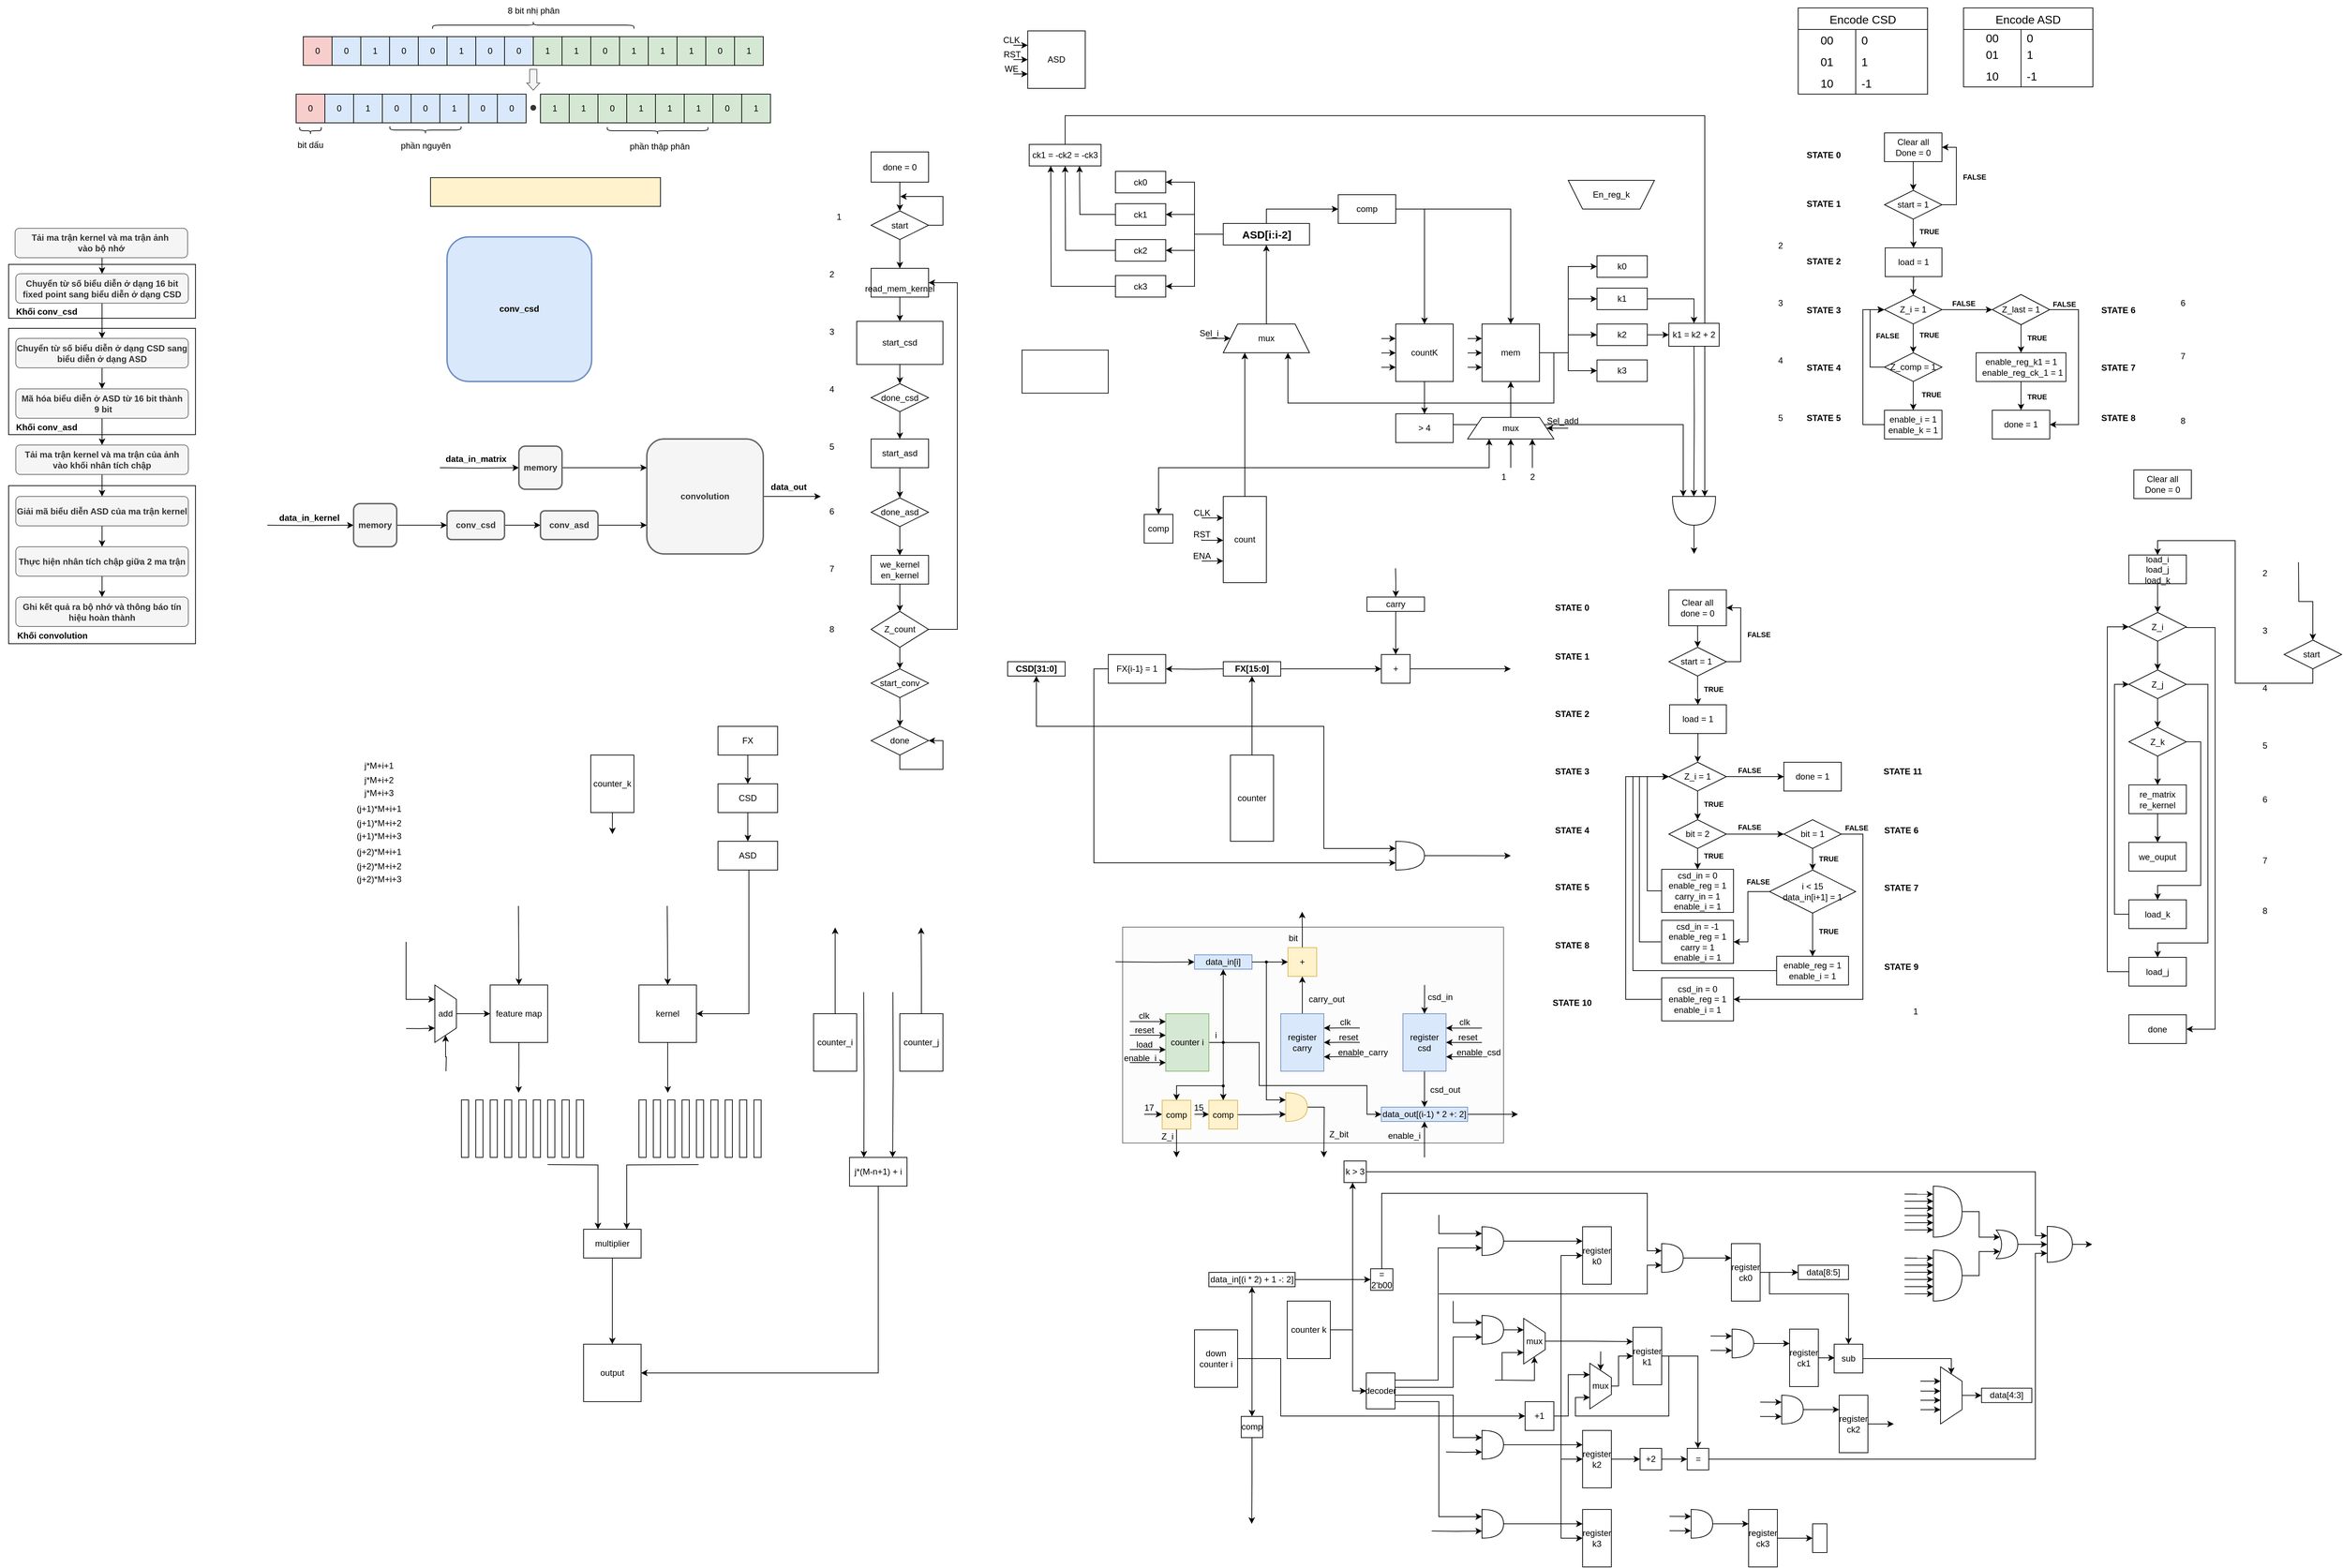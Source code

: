 <mxfile version="26.2.13">
  <diagram name="Trang-1" id="ZTEf5k2u-yT7QT4qtRUc">
    <mxGraphModel dx="3274" dy="2084" grid="1" gridSize="10" guides="1" tooltips="1" connect="1" arrows="1" fold="1" page="1" pageScale="1" pageWidth="827" pageHeight="1169" math="0" shadow="0">
      <root>
        <mxCell id="0" />
        <mxCell id="1" parent="0" />
        <mxCell id="bhZKPFtzjyBWHODW-0KJ-58" value="" style="rounded=0;whiteSpace=wrap;html=1;fillColor=light-dark(#fdfcfc, #1a1a1a);fontColor=#333333;strokeColor=#666666;" parent="1" vertex="1">
          <mxGeometry x="180" y="1199.5" width="530" height="300.5" as="geometry" />
        </mxCell>
        <mxCell id="hMAy3AIzmUoGbarFBoKQ-63" value="" style="rounded=0;whiteSpace=wrap;html=1;" parent="1" vertex="1">
          <mxGeometry x="-1370" y="277" width="260" height="75" as="geometry" />
        </mxCell>
        <mxCell id="hMAy3AIzmUoGbarFBoKQ-60" value="" style="rounded=0;whiteSpace=wrap;html=1;" parent="1" vertex="1">
          <mxGeometry x="-1370" y="366" width="260" height="148" as="geometry" />
        </mxCell>
        <mxCell id="hMAy3AIzmUoGbarFBoKQ-58" value="" style="rounded=0;whiteSpace=wrap;html=1;" parent="1" vertex="1">
          <mxGeometry x="-1370" y="585" width="260" height="220" as="geometry" />
        </mxCell>
        <mxCell id="kykVUpYEriu8e2mIOXpI-62" style="edgeStyle=orthogonalEdgeStyle;rounded=0;orthogonalLoop=1;jettySize=auto;html=1;exitX=0;exitY=0.5;exitDx=0;exitDy=0;entryX=1;entryY=0.5;entryDx=0;entryDy=0;" parent="1" source="kykVUpYEriu8e2mIOXpI-2" target="kykVUpYEriu8e2mIOXpI-61" edge="1">
          <mxGeometry relative="1" as="geometry" />
        </mxCell>
        <mxCell id="kykVUpYEriu8e2mIOXpI-63" style="edgeStyle=orthogonalEdgeStyle;rounded=0;orthogonalLoop=1;jettySize=auto;html=1;exitX=0;exitY=0.5;exitDx=0;exitDy=0;entryX=1;entryY=0.5;entryDx=0;entryDy=0;" parent="1" source="kykVUpYEriu8e2mIOXpI-2" target="kykVUpYEriu8e2mIOXpI-57" edge="1">
          <mxGeometry relative="1" as="geometry" />
        </mxCell>
        <mxCell id="kykVUpYEriu8e2mIOXpI-65" style="edgeStyle=orthogonalEdgeStyle;rounded=0;orthogonalLoop=1;jettySize=auto;html=1;exitX=0;exitY=0.5;exitDx=0;exitDy=0;entryX=1;entryY=0.5;entryDx=0;entryDy=0;" parent="1" source="kykVUpYEriu8e2mIOXpI-2" target="kykVUpYEriu8e2mIOXpI-59" edge="1">
          <mxGeometry relative="1" as="geometry" />
        </mxCell>
        <mxCell id="kykVUpYEriu8e2mIOXpI-66" style="edgeStyle=orthogonalEdgeStyle;rounded=0;orthogonalLoop=1;jettySize=auto;html=1;exitX=0;exitY=0.5;exitDx=0;exitDy=0;entryX=1;entryY=0.5;entryDx=0;entryDy=0;" parent="1" source="kykVUpYEriu8e2mIOXpI-2" target="kykVUpYEriu8e2mIOXpI-60" edge="1">
          <mxGeometry relative="1" as="geometry" />
        </mxCell>
        <mxCell id="kykVUpYEriu8e2mIOXpI-2" value="" style="rounded=0;whiteSpace=wrap;html=1;" parent="1" vertex="1">
          <mxGeometry x="320" y="220" width="120" height="30" as="geometry" />
        </mxCell>
        <mxCell id="TvyI1OkQRVAZPM0vmnl8-29" style="edgeStyle=orthogonalEdgeStyle;rounded=0;orthogonalLoop=1;jettySize=auto;html=1;exitX=0;exitY=0.5;exitDx=0;exitDy=0;entryX=0.25;entryY=1;entryDx=0;entryDy=0;" parent="1" source="TvyI1OkQRVAZPM0vmnl8-3" target="TvyI1OkQRVAZPM0vmnl8-27" edge="1">
          <mxGeometry relative="1" as="geometry">
            <Array as="points">
              <mxPoint x="350" y="585" />
            </Array>
          </mxGeometry>
        </mxCell>
        <mxCell id="TvyI1OkQRVAZPM0vmnl8-110" style="edgeStyle=orthogonalEdgeStyle;rounded=0;orthogonalLoop=1;jettySize=auto;html=1;exitX=0.25;exitY=1;exitDx=0;exitDy=0;entryX=0.25;entryY=1;entryDx=0;entryDy=0;" parent="1" target="TvyI1OkQRVAZPM0vmnl8-3" edge="1">
          <mxGeometry relative="1" as="geometry">
            <mxPoint x="290" y="629.949" as="sourcePoint" />
          </mxGeometry>
        </mxCell>
        <mxCell id="TvyI1OkQRVAZPM0vmnl8-111" style="edgeStyle=orthogonalEdgeStyle;rounded=0;orthogonalLoop=1;jettySize=auto;html=1;" parent="1" target="TvyI1OkQRVAZPM0vmnl8-3" edge="1">
          <mxGeometry relative="1" as="geometry">
            <mxPoint x="290" y="660" as="sourcePoint" />
            <Array as="points">
              <mxPoint x="290" y="661" />
            </Array>
          </mxGeometry>
        </mxCell>
        <mxCell id="TvyI1OkQRVAZPM0vmnl8-112" style="edgeStyle=orthogonalEdgeStyle;rounded=0;orthogonalLoop=1;jettySize=auto;html=1;exitX=0.75;exitY=1;exitDx=0;exitDy=0;entryX=0.75;entryY=1;entryDx=0;entryDy=0;" parent="1" target="TvyI1OkQRVAZPM0vmnl8-3" edge="1">
          <mxGeometry relative="1" as="geometry">
            <mxPoint x="290" y="689.949" as="sourcePoint" />
          </mxGeometry>
        </mxCell>
        <mxCell id="TvyI1OkQRVAZPM0vmnl8-148" style="edgeStyle=orthogonalEdgeStyle;rounded=0;orthogonalLoop=1;jettySize=auto;html=1;exitX=0;exitY=0.5;exitDx=0;exitDy=0;entryX=0.5;entryY=0;entryDx=0;entryDy=0;" parent="1" source="TvyI1OkQRVAZPM0vmnl8-3" target="TvyI1OkQRVAZPM0vmnl8-146" edge="1">
          <mxGeometry relative="1" as="geometry">
            <Array as="points">
              <mxPoint x="350" y="560" />
              <mxPoint x="230" y="560" />
            </Array>
          </mxGeometry>
        </mxCell>
        <mxCell id="TvyI1OkQRVAZPM0vmnl8-154" style="edgeStyle=orthogonalEdgeStyle;rounded=0;orthogonalLoop=1;jettySize=auto;html=1;exitX=0;exitY=0.5;exitDx=0;exitDy=0;entryX=0.25;entryY=1;entryDx=0;entryDy=0;" parent="1" source="TvyI1OkQRVAZPM0vmnl8-3" target="TvyI1OkQRVAZPM0vmnl8-153" edge="1">
          <mxGeometry relative="1" as="geometry" />
        </mxCell>
        <mxCell id="TvyI1OkQRVAZPM0vmnl8-3" value="count" style="rounded=0;whiteSpace=wrap;html=1;direction=south;" parent="1" vertex="1">
          <mxGeometry x="320" y="600" width="60" height="120" as="geometry" />
        </mxCell>
        <mxCell id="TvyI1OkQRVAZPM0vmnl8-9" style="edgeStyle=orthogonalEdgeStyle;rounded=0;orthogonalLoop=1;jettySize=auto;html=1;exitX=1;exitY=0.5;exitDx=0;exitDy=0;" parent="1" source="TvyI1OkQRVAZPM0vmnl8-7" target="TvyI1OkQRVAZPM0vmnl8-8" edge="1">
          <mxGeometry relative="1" as="geometry" />
        </mxCell>
        <mxCell id="TvyI1OkQRVAZPM0vmnl8-7" value="comp" style="rounded=0;whiteSpace=wrap;html=1;" parent="1" vertex="1">
          <mxGeometry x="480" y="180" width="80" height="40" as="geometry" />
        </mxCell>
        <mxCell id="TvyI1OkQRVAZPM0vmnl8-14" style="edgeStyle=orthogonalEdgeStyle;rounded=0;orthogonalLoop=1;jettySize=auto;html=1;exitX=0.5;exitY=1;exitDx=0;exitDy=0;" parent="1" source="TvyI1OkQRVAZPM0vmnl8-8" target="TvyI1OkQRVAZPM0vmnl8-18" edge="1">
          <mxGeometry relative="1" as="geometry">
            <mxPoint x="600" y="520" as="targetPoint" />
          </mxGeometry>
        </mxCell>
        <mxCell id="TvyI1OkQRVAZPM0vmnl8-134" style="edgeStyle=orthogonalEdgeStyle;rounded=0;orthogonalLoop=1;jettySize=auto;html=1;exitX=0;exitY=0.25;exitDx=0;exitDy=0;entryX=0;entryY=0.25;entryDx=0;entryDy=0;" parent="1" target="TvyI1OkQRVAZPM0vmnl8-8" edge="1">
          <mxGeometry relative="1" as="geometry">
            <mxPoint x="540" y="380.238" as="sourcePoint" />
          </mxGeometry>
        </mxCell>
        <mxCell id="TvyI1OkQRVAZPM0vmnl8-135" style="edgeStyle=orthogonalEdgeStyle;rounded=0;orthogonalLoop=1;jettySize=auto;html=1;exitX=0;exitY=0.5;exitDx=0;exitDy=0;entryX=0;entryY=0.5;entryDx=0;entryDy=0;" parent="1" target="TvyI1OkQRVAZPM0vmnl8-8" edge="1">
          <mxGeometry relative="1" as="geometry">
            <mxPoint x="540" y="400.238" as="sourcePoint" />
          </mxGeometry>
        </mxCell>
        <mxCell id="TvyI1OkQRVAZPM0vmnl8-136" style="edgeStyle=orthogonalEdgeStyle;rounded=0;orthogonalLoop=1;jettySize=auto;html=1;exitX=0;exitY=0.75;exitDx=0;exitDy=0;entryX=0;entryY=0.75;entryDx=0;entryDy=0;" parent="1" target="TvyI1OkQRVAZPM0vmnl8-8" edge="1">
          <mxGeometry relative="1" as="geometry">
            <mxPoint x="540" y="420.238" as="sourcePoint" />
          </mxGeometry>
        </mxCell>
        <mxCell id="TvyI1OkQRVAZPM0vmnl8-8" value="countK" style="rounded=0;whiteSpace=wrap;html=1;" parent="1" vertex="1">
          <mxGeometry x="560" y="360" width="80" height="80" as="geometry" />
        </mxCell>
        <mxCell id="TvyI1OkQRVAZPM0vmnl8-11" style="edgeStyle=orthogonalEdgeStyle;rounded=0;orthogonalLoop=1;jettySize=auto;html=1;exitX=1;exitY=0.5;exitDx=0;exitDy=0;entryX=0.5;entryY=0;entryDx=0;entryDy=0;" parent="1" source="TvyI1OkQRVAZPM0vmnl8-7" target="TvyI1OkQRVAZPM0vmnl8-10" edge="1">
          <mxGeometry relative="1" as="geometry" />
        </mxCell>
        <mxCell id="TvyI1OkQRVAZPM0vmnl8-28" style="edgeStyle=orthogonalEdgeStyle;rounded=0;orthogonalLoop=1;jettySize=auto;html=1;exitX=1;exitY=0.5;exitDx=0;exitDy=0;entryX=0.75;entryY=1;entryDx=0;entryDy=0;" parent="1" source="TvyI1OkQRVAZPM0vmnl8-10" target="TvyI1OkQRVAZPM0vmnl8-27" edge="1">
          <mxGeometry relative="1" as="geometry">
            <Array as="points">
              <mxPoint x="780" y="400" />
              <mxPoint x="780" y="470" />
              <mxPoint x="410" y="470" />
            </Array>
          </mxGeometry>
        </mxCell>
        <mxCell id="TvyI1OkQRVAZPM0vmnl8-131" style="edgeStyle=orthogonalEdgeStyle;rounded=0;orthogonalLoop=1;jettySize=auto;html=1;exitX=0;exitY=0.25;exitDx=0;exitDy=0;entryX=0;entryY=0.25;entryDx=0;entryDy=0;" parent="1" target="TvyI1OkQRVAZPM0vmnl8-10" edge="1">
          <mxGeometry relative="1" as="geometry">
            <mxPoint x="660" y="380.238" as="sourcePoint" />
          </mxGeometry>
        </mxCell>
        <mxCell id="TvyI1OkQRVAZPM0vmnl8-132" style="edgeStyle=orthogonalEdgeStyle;rounded=0;orthogonalLoop=1;jettySize=auto;html=1;exitX=0;exitY=0.5;exitDx=0;exitDy=0;entryX=0;entryY=0.5;entryDx=0;entryDy=0;" parent="1" target="TvyI1OkQRVAZPM0vmnl8-10" edge="1">
          <mxGeometry relative="1" as="geometry">
            <mxPoint x="660" y="400.238" as="sourcePoint" />
          </mxGeometry>
        </mxCell>
        <mxCell id="TvyI1OkQRVAZPM0vmnl8-133" style="edgeStyle=orthogonalEdgeStyle;rounded=0;orthogonalLoop=1;jettySize=auto;html=1;exitX=0;exitY=0.75;exitDx=0;exitDy=0;entryX=0;entryY=0.75;entryDx=0;entryDy=0;" parent="1" target="TvyI1OkQRVAZPM0vmnl8-10" edge="1">
          <mxGeometry relative="1" as="geometry">
            <mxPoint x="660" y="420.238" as="sourcePoint" />
          </mxGeometry>
        </mxCell>
        <mxCell id="kykVUpYEriu8e2mIOXpI-12" style="edgeStyle=orthogonalEdgeStyle;rounded=0;orthogonalLoop=1;jettySize=auto;html=1;exitX=1;exitY=0.5;exitDx=0;exitDy=0;entryX=0;entryY=0.5;entryDx=0;entryDy=0;" parent="1" source="TvyI1OkQRVAZPM0vmnl8-10" target="kykVUpYEriu8e2mIOXpI-6" edge="1">
          <mxGeometry relative="1" as="geometry" />
        </mxCell>
        <mxCell id="kykVUpYEriu8e2mIOXpI-13" style="edgeStyle=orthogonalEdgeStyle;rounded=0;orthogonalLoop=1;jettySize=auto;html=1;exitX=1;exitY=0.5;exitDx=0;exitDy=0;entryX=0;entryY=0.5;entryDx=0;entryDy=0;" parent="1" source="TvyI1OkQRVAZPM0vmnl8-10" target="kykVUpYEriu8e2mIOXpI-8" edge="1">
          <mxGeometry relative="1" as="geometry" />
        </mxCell>
        <mxCell id="kykVUpYEriu8e2mIOXpI-14" style="edgeStyle=orthogonalEdgeStyle;rounded=0;orthogonalLoop=1;jettySize=auto;html=1;exitX=1;exitY=0.5;exitDx=0;exitDy=0;entryX=0;entryY=0.5;entryDx=0;entryDy=0;" parent="1" source="TvyI1OkQRVAZPM0vmnl8-10" target="kykVUpYEriu8e2mIOXpI-10" edge="1">
          <mxGeometry relative="1" as="geometry" />
        </mxCell>
        <mxCell id="kykVUpYEriu8e2mIOXpI-17" style="edgeStyle=orthogonalEdgeStyle;rounded=0;orthogonalLoop=1;jettySize=auto;html=1;exitX=1;exitY=0.5;exitDx=0;exitDy=0;entryX=0;entryY=0.5;entryDx=0;entryDy=0;" parent="1" source="TvyI1OkQRVAZPM0vmnl8-10" target="kykVUpYEriu8e2mIOXpI-15" edge="1">
          <mxGeometry relative="1" as="geometry" />
        </mxCell>
        <mxCell id="TvyI1OkQRVAZPM0vmnl8-10" value="mem" style="whiteSpace=wrap;html=1;aspect=fixed;" parent="1" vertex="1">
          <mxGeometry x="680" y="360" width="80" height="80" as="geometry" />
        </mxCell>
        <mxCell id="kykVUpYEriu8e2mIOXpI-18" style="edgeStyle=orthogonalEdgeStyle;rounded=0;orthogonalLoop=1;jettySize=auto;html=1;exitX=0.5;exitY=1;exitDx=0;exitDy=0;" parent="1" edge="1">
          <mxGeometry relative="1" as="geometry">
            <mxPoint x="960" y="600" as="targetPoint" />
            <mxPoint x="600" y="475" as="sourcePoint" />
            <Array as="points">
              <mxPoint x="600" y="500" />
              <mxPoint x="960" y="500" />
              <mxPoint x="960" y="600" />
            </Array>
          </mxGeometry>
        </mxCell>
        <mxCell id="TvyI1OkQRVAZPM0vmnl8-18" value="&amp;gt; 4" style="rounded=0;whiteSpace=wrap;html=1;" parent="1" vertex="1">
          <mxGeometry x="560" y="485" width="80" height="40" as="geometry" />
        </mxCell>
        <mxCell id="TvyI1OkQRVAZPM0vmnl8-118" style="edgeStyle=orthogonalEdgeStyle;rounded=0;orthogonalLoop=1;jettySize=auto;html=1;exitX=0.5;exitY=0;exitDx=0;exitDy=0;entryX=0;entryY=0.5;entryDx=0;entryDy=0;" parent="1" target="TvyI1OkQRVAZPM0vmnl8-7" edge="1">
          <mxGeometry relative="1" as="geometry">
            <mxPoint x="380" y="220" as="sourcePoint" />
            <Array as="points">
              <mxPoint x="380" y="200" />
            </Array>
          </mxGeometry>
        </mxCell>
        <mxCell id="TvyI1OkQRVAZPM0vmnl8-30" style="edgeStyle=orthogonalEdgeStyle;rounded=0;orthogonalLoop=1;jettySize=auto;html=1;entryX=0;entryY=0.5;entryDx=0;entryDy=0;" parent="1" target="TvyI1OkQRVAZPM0vmnl8-27" edge="1">
          <mxGeometry relative="1" as="geometry">
            <mxPoint x="296" y="380" as="sourcePoint" />
          </mxGeometry>
        </mxCell>
        <mxCell id="kykVUpYEriu8e2mIOXpI-4" style="edgeStyle=orthogonalEdgeStyle;rounded=0;orthogonalLoop=1;jettySize=auto;html=1;exitX=0.5;exitY=0;exitDx=0;exitDy=0;entryX=0.5;entryY=1;entryDx=0;entryDy=0;" parent="1" source="TvyI1OkQRVAZPM0vmnl8-27" target="kykVUpYEriu8e2mIOXpI-2" edge="1">
          <mxGeometry relative="1" as="geometry">
            <mxPoint x="379.783" y="260" as="targetPoint" />
          </mxGeometry>
        </mxCell>
        <mxCell id="TvyI1OkQRVAZPM0vmnl8-27" value="mux" style="shape=trapezoid;perimeter=trapezoidPerimeter;whiteSpace=wrap;html=1;fixedSize=1;" parent="1" vertex="1">
          <mxGeometry x="320" y="360" width="120" height="40" as="geometry" />
        </mxCell>
        <mxCell id="TvyI1OkQRVAZPM0vmnl8-34" style="edgeStyle=orthogonalEdgeStyle;rounded=0;orthogonalLoop=1;jettySize=auto;html=1;exitX=0.5;exitY=0;exitDx=0;exitDy=0;" parent="1" source="kykVUpYEriu8e2mIOXpI-70" edge="1">
          <mxGeometry relative="1" as="geometry">
            <mxPoint x="990" y="600" as="targetPoint" />
            <Array as="points">
              <mxPoint x="100" y="70" />
              <mxPoint x="990" y="70" />
            </Array>
            <mxPoint x="380" y="120" as="sourcePoint" />
          </mxGeometry>
        </mxCell>
        <mxCell id="TvyI1OkQRVAZPM0vmnl8-137" style="edgeStyle=orthogonalEdgeStyle;rounded=0;orthogonalLoop=1;jettySize=auto;html=1;exitX=0;exitY=0.25;exitDx=0;exitDy=0;entryX=0;entryY=0.25;entryDx=0;entryDy=0;" parent="1" target="TvyI1OkQRVAZPM0vmnl8-38" edge="1">
          <mxGeometry relative="1" as="geometry">
            <mxPoint x="28" y="-28" as="sourcePoint" />
          </mxGeometry>
        </mxCell>
        <mxCell id="TvyI1OkQRVAZPM0vmnl8-138" style="edgeStyle=orthogonalEdgeStyle;rounded=0;orthogonalLoop=1;jettySize=auto;html=1;exitX=0;exitY=0.5;exitDx=0;exitDy=0;entryX=0;entryY=0.5;entryDx=0;entryDy=0;" parent="1" target="TvyI1OkQRVAZPM0vmnl8-38" edge="1">
          <mxGeometry relative="1" as="geometry">
            <mxPoint x="28" y="-8" as="sourcePoint" />
          </mxGeometry>
        </mxCell>
        <mxCell id="TvyI1OkQRVAZPM0vmnl8-139" style="edgeStyle=orthogonalEdgeStyle;rounded=0;orthogonalLoop=1;jettySize=auto;html=1;exitX=0;exitY=0.75;exitDx=0;exitDy=0;entryX=0;entryY=0.75;entryDx=0;entryDy=0;" parent="1" target="TvyI1OkQRVAZPM0vmnl8-38" edge="1">
          <mxGeometry relative="1" as="geometry">
            <mxPoint x="28" y="12" as="sourcePoint" />
          </mxGeometry>
        </mxCell>
        <mxCell id="TvyI1OkQRVAZPM0vmnl8-38" value="ASD" style="whiteSpace=wrap;html=1;aspect=fixed;" parent="1" vertex="1">
          <mxGeometry x="48" y="-48" width="80" height="80" as="geometry" />
        </mxCell>
        <mxCell id="TvyI1OkQRVAZPM0vmnl8-51" style="edgeStyle=orthogonalEdgeStyle;rounded=0;orthogonalLoop=1;jettySize=auto;html=1;exitX=0;exitY=0.5;exitDx=0;exitDy=0;" parent="1" target="TvyI1OkQRVAZPM0vmnl8-53" edge="1">
          <mxGeometry relative="1" as="geometry">
            <mxPoint x="280" y="840" as="targetPoint" />
            <mxPoint x="320" y="840" as="sourcePoint" />
          </mxGeometry>
        </mxCell>
        <mxCell id="TvyI1OkQRVAZPM0vmnl8-50" style="edgeStyle=orthogonalEdgeStyle;rounded=0;orthogonalLoop=1;jettySize=auto;html=1;exitX=0;exitY=0.5;exitDx=0;exitDy=0;" parent="1" source="TvyI1OkQRVAZPM0vmnl8-41" edge="1">
          <mxGeometry relative="1" as="geometry">
            <mxPoint x="560" y="1090" as="targetPoint" />
            <Array as="points">
              <mxPoint x="360" y="920" />
              <mxPoint x="460" y="920" />
              <mxPoint x="460" y="1090" />
            </Array>
          </mxGeometry>
        </mxCell>
        <mxCell id="kykVUpYEriu8e2mIOXpI-75" style="edgeStyle=orthogonalEdgeStyle;rounded=0;orthogonalLoop=1;jettySize=auto;html=1;exitX=0;exitY=0.5;exitDx=0;exitDy=0;entryX=0.5;entryY=1;entryDx=0;entryDy=0;" parent="1" source="TvyI1OkQRVAZPM0vmnl8-41" target="kykVUpYEriu8e2mIOXpI-73" edge="1">
          <mxGeometry relative="1" as="geometry" />
        </mxCell>
        <mxCell id="kykVUpYEriu8e2mIOXpI-79" style="edgeStyle=orthogonalEdgeStyle;rounded=0;orthogonalLoop=1;jettySize=auto;html=1;exitX=0;exitY=0.5;exitDx=0;exitDy=0;entryX=0.5;entryY=1;entryDx=0;entryDy=0;" parent="1" source="TvyI1OkQRVAZPM0vmnl8-41" target="kykVUpYEriu8e2mIOXpI-76" edge="1">
          <mxGeometry relative="1" as="geometry">
            <Array as="points">
              <mxPoint x="360" y="920" />
              <mxPoint x="60" y="920" />
            </Array>
          </mxGeometry>
        </mxCell>
        <mxCell id="TvyI1OkQRVAZPM0vmnl8-41" value="counter" style="rounded=0;whiteSpace=wrap;html=1;direction=south;" parent="1" vertex="1">
          <mxGeometry x="330" y="960" width="60" height="120" as="geometry" />
        </mxCell>
        <mxCell id="TvyI1OkQRVAZPM0vmnl8-46" style="edgeStyle=orthogonalEdgeStyle;rounded=0;orthogonalLoop=1;jettySize=auto;html=1;exitX=0.5;exitY=1;exitDx=0;exitDy=0;" parent="1" source="TvyI1OkQRVAZPM0vmnl8-43" target="TvyI1OkQRVAZPM0vmnl8-44" edge="1">
          <mxGeometry relative="1" as="geometry" />
        </mxCell>
        <mxCell id="kykVUpYEriu8e2mIOXpI-77" style="edgeStyle=orthogonalEdgeStyle;rounded=0;orthogonalLoop=1;jettySize=auto;html=1;exitX=0.5;exitY=0;exitDx=0;exitDy=0;entryX=0.5;entryY=0;entryDx=0;entryDy=0;" parent="1" target="TvyI1OkQRVAZPM0vmnl8-43" edge="1">
          <mxGeometry relative="1" as="geometry">
            <mxPoint x="559.704" y="700" as="sourcePoint" />
          </mxGeometry>
        </mxCell>
        <mxCell id="TvyI1OkQRVAZPM0vmnl8-43" value="carry" style="rounded=0;whiteSpace=wrap;html=1;" parent="1" vertex="1">
          <mxGeometry x="520" y="740" width="80" height="20" as="geometry" />
        </mxCell>
        <mxCell id="TvyI1OkQRVAZPM0vmnl8-85" style="edgeStyle=orthogonalEdgeStyle;rounded=0;orthogonalLoop=1;jettySize=auto;html=1;exitX=1;exitY=0.5;exitDx=0;exitDy=0;" parent="1" source="TvyI1OkQRVAZPM0vmnl8-44" edge="1">
          <mxGeometry relative="1" as="geometry">
            <mxPoint x="720" y="840" as="targetPoint" />
          </mxGeometry>
        </mxCell>
        <mxCell id="TvyI1OkQRVAZPM0vmnl8-44" value="+" style="rounded=0;whiteSpace=wrap;html=1;" parent="1" vertex="1">
          <mxGeometry x="540" y="820" width="40" height="40" as="geometry" />
        </mxCell>
        <mxCell id="TvyI1OkQRVAZPM0vmnl8-54" style="edgeStyle=orthogonalEdgeStyle;rounded=0;orthogonalLoop=1;jettySize=auto;html=1;exitX=0;exitY=0.5;exitDx=0;exitDy=0;" parent="1" source="TvyI1OkQRVAZPM0vmnl8-53" edge="1">
          <mxGeometry relative="1" as="geometry">
            <mxPoint x="560" y="1110" as="targetPoint" />
            <mxPoint x="160" y="830" as="sourcePoint" />
            <Array as="points">
              <mxPoint x="140" y="840" />
              <mxPoint x="140" y="1110" />
            </Array>
          </mxGeometry>
        </mxCell>
        <mxCell id="TvyI1OkQRVAZPM0vmnl8-53" value="FX{i-1} = 1" style="rounded=0;whiteSpace=wrap;html=1;" parent="1" vertex="1">
          <mxGeometry x="160" y="820" width="80" height="40" as="geometry" />
        </mxCell>
        <mxCell id="TvyI1OkQRVAZPM0vmnl8-90" style="edgeStyle=orthogonalEdgeStyle;rounded=0;orthogonalLoop=1;jettySize=auto;html=1;exitX=1;exitY=0.5;exitDx=0;exitDy=0;exitPerimeter=0;" parent="1" source="TvyI1OkQRVAZPM0vmnl8-55" edge="1">
          <mxGeometry relative="1" as="geometry">
            <mxPoint x="720" y="1100.182" as="targetPoint" />
          </mxGeometry>
        </mxCell>
        <mxCell id="TvyI1OkQRVAZPM0vmnl8-55" value="" style="shape=or;whiteSpace=wrap;html=1;" parent="1" vertex="1">
          <mxGeometry x="560" y="1080" width="40" height="40" as="geometry" />
        </mxCell>
        <mxCell id="5OUNu-mXDKXS3Fbgeo7Q-131" style="edgeStyle=orthogonalEdgeStyle;rounded=0;orthogonalLoop=1;jettySize=auto;html=1;exitX=0.5;exitY=1;exitDx=0;exitDy=0;" parent="1" source="TvyI1OkQRVAZPM0vmnl8-93" edge="1">
          <mxGeometry relative="1" as="geometry">
            <mxPoint x="-660.421" y="1430" as="targetPoint" />
          </mxGeometry>
        </mxCell>
        <mxCell id="5OUNu-mXDKXS3Fbgeo7Q-148" style="edgeStyle=orthogonalEdgeStyle;rounded=0;orthogonalLoop=1;jettySize=auto;html=1;exitX=0.5;exitY=0;exitDx=0;exitDy=0;entryX=0.5;entryY=0;entryDx=0;entryDy=0;" parent="1" target="TvyI1OkQRVAZPM0vmnl8-93" edge="1">
          <mxGeometry relative="1" as="geometry">
            <mxPoint x="-660.667" y="1170" as="sourcePoint" />
          </mxGeometry>
        </mxCell>
        <mxCell id="TvyI1OkQRVAZPM0vmnl8-93" value="feature map" style="whiteSpace=wrap;html=1;aspect=fixed;" parent="1" vertex="1">
          <mxGeometry x="-700" y="1280" width="80" height="80" as="geometry" />
        </mxCell>
        <mxCell id="5OUNu-mXDKXS3Fbgeo7Q-144" style="edgeStyle=orthogonalEdgeStyle;rounded=0;orthogonalLoop=1;jettySize=auto;html=1;exitX=0.5;exitY=1;exitDx=0;exitDy=0;" parent="1" source="TvyI1OkQRVAZPM0vmnl8-94" edge="1">
          <mxGeometry relative="1" as="geometry">
            <mxPoint x="-452.857" y="1430" as="targetPoint" />
          </mxGeometry>
        </mxCell>
        <mxCell id="5OUNu-mXDKXS3Fbgeo7Q-149" style="edgeStyle=orthogonalEdgeStyle;rounded=0;orthogonalLoop=1;jettySize=auto;html=1;exitX=0.5;exitY=0;exitDx=0;exitDy=0;entryX=0.5;entryY=0;entryDx=0;entryDy=0;" parent="1" target="TvyI1OkQRVAZPM0vmnl8-94" edge="1">
          <mxGeometry relative="1" as="geometry">
            <mxPoint x="-453.667" y="1170" as="sourcePoint" />
          </mxGeometry>
        </mxCell>
        <mxCell id="5OUNu-mXDKXS3Fbgeo7Q-150" style="edgeStyle=orthogonalEdgeStyle;rounded=0;orthogonalLoop=1;jettySize=auto;html=1;entryX=1;entryY=0.5;entryDx=0;entryDy=0;exitX=0.5;exitY=1;exitDx=0;exitDy=0;" parent="1" source="5OUNu-mXDKXS3Fbgeo7Q-151" target="TvyI1OkQRVAZPM0vmnl8-94" edge="1">
          <mxGeometry relative="1" as="geometry">
            <mxPoint x="-340" y="1130" as="sourcePoint" />
            <Array as="points">
              <mxPoint x="-340" y="1120" />
              <mxPoint x="-340" y="1320" />
            </Array>
          </mxGeometry>
        </mxCell>
        <mxCell id="TvyI1OkQRVAZPM0vmnl8-94" value="kernel" style="whiteSpace=wrap;html=1;aspect=fixed;" parent="1" vertex="1">
          <mxGeometry x="-493" y="1280" width="80" height="80" as="geometry" />
        </mxCell>
        <mxCell id="5OUNu-mXDKXS3Fbgeo7Q-145" style="edgeStyle=orthogonalEdgeStyle;rounded=0;orthogonalLoop=1;jettySize=auto;html=1;exitX=0;exitY=0.5;exitDx=0;exitDy=0;" parent="1" source="TvyI1OkQRVAZPM0vmnl8-95" edge="1">
          <mxGeometry relative="1" as="geometry">
            <mxPoint x="-220" y="1200" as="targetPoint" />
          </mxGeometry>
        </mxCell>
        <mxCell id="TvyI1OkQRVAZPM0vmnl8-95" value="counter_i" style="rounded=0;whiteSpace=wrap;html=1;direction=south;" parent="1" vertex="1">
          <mxGeometry x="-250" y="1320" width="60" height="80" as="geometry" />
        </mxCell>
        <mxCell id="5OUNu-mXDKXS3Fbgeo7Q-146" style="edgeStyle=orthogonalEdgeStyle;rounded=0;orthogonalLoop=1;jettySize=auto;html=1;exitX=0;exitY=0.5;exitDx=0;exitDy=0;" parent="1" source="TvyI1OkQRVAZPM0vmnl8-96" edge="1">
          <mxGeometry relative="1" as="geometry">
            <mxPoint x="-100.333" y="1200" as="targetPoint" />
          </mxGeometry>
        </mxCell>
        <mxCell id="TvyI1OkQRVAZPM0vmnl8-96" value="counter_j" style="rounded=0;whiteSpace=wrap;html=1;direction=south;" parent="1" vertex="1">
          <mxGeometry x="-130" y="1320" width="60" height="80" as="geometry" />
        </mxCell>
        <mxCell id="TvyI1OkQRVAZPM0vmnl8-113" value="CLK" style="text;html=1;align=center;verticalAlign=middle;resizable=0;points=[];autosize=1;strokeColor=none;fillColor=none;" parent="1" vertex="1">
          <mxGeometry x="265" y="608" width="50" height="30" as="geometry" />
        </mxCell>
        <mxCell id="TvyI1OkQRVAZPM0vmnl8-114" value="RST" style="text;html=1;align=center;verticalAlign=middle;resizable=0;points=[];autosize=1;strokeColor=none;fillColor=none;" parent="1" vertex="1">
          <mxGeometry x="265" y="638" width="50" height="30" as="geometry" />
        </mxCell>
        <mxCell id="TvyI1OkQRVAZPM0vmnl8-115" value="ENA" style="text;html=1;align=center;verticalAlign=middle;resizable=0;points=[];autosize=1;strokeColor=none;fillColor=none;" parent="1" vertex="1">
          <mxGeometry x="265" y="668" width="50" height="30" as="geometry" />
        </mxCell>
        <mxCell id="TvyI1OkQRVAZPM0vmnl8-140" value="CLK" style="text;html=1;align=center;verticalAlign=middle;resizable=0;points=[];autosize=1;strokeColor=none;fillColor=none;" parent="1" vertex="1">
          <mxGeometry y="-50" width="50" height="30" as="geometry" />
        </mxCell>
        <mxCell id="TvyI1OkQRVAZPM0vmnl8-143" value="RST" style="text;html=1;align=center;verticalAlign=middle;resizable=0;points=[];autosize=1;strokeColor=none;fillColor=none;" parent="1" vertex="1">
          <mxGeometry x="1" y="-30" width="50" height="30" as="geometry" />
        </mxCell>
        <mxCell id="TvyI1OkQRVAZPM0vmnl8-144" value="WE" style="text;html=1;align=center;verticalAlign=middle;resizable=0;points=[];autosize=1;strokeColor=none;fillColor=none;" parent="1" vertex="1">
          <mxGeometry x="5" y="-10" width="40" height="30" as="geometry" />
        </mxCell>
        <mxCell id="TvyI1OkQRVAZPM0vmnl8-145" value="Sel_i" style="text;html=1;align=center;verticalAlign=middle;resizable=0;points=[];autosize=1;strokeColor=none;fillColor=none;" parent="1" vertex="1">
          <mxGeometry x="275" y="358" width="50" height="30" as="geometry" />
        </mxCell>
        <mxCell id="TvyI1OkQRVAZPM0vmnl8-146" value="comp" style="rounded=0;whiteSpace=wrap;html=1;" parent="1" vertex="1">
          <mxGeometry x="210" y="625" width="40" height="40" as="geometry" />
        </mxCell>
        <mxCell id="TvyI1OkQRVAZPM0vmnl8-155" style="edgeStyle=orthogonalEdgeStyle;rounded=0;orthogonalLoop=1;jettySize=auto;html=1;exitX=0.504;exitY=0.076;exitDx=0;exitDy=0;entryX=0.75;entryY=1;entryDx=0;entryDy=0;exitPerimeter=0;" parent="1" source="TvyI1OkQRVAZPM0vmnl8-158" target="TvyI1OkQRVAZPM0vmnl8-153" edge="1">
          <mxGeometry relative="1" as="geometry">
            <mxPoint x="740" y="560" as="sourcePoint" />
          </mxGeometry>
        </mxCell>
        <mxCell id="TvyI1OkQRVAZPM0vmnl8-156" style="edgeStyle=orthogonalEdgeStyle;rounded=0;orthogonalLoop=1;jettySize=auto;html=1;exitX=0.836;exitY=0.071;exitDx=0;exitDy=0;entryX=0.5;entryY=1;entryDx=0;entryDy=0;exitPerimeter=0;" parent="1" source="TvyI1OkQRVAZPM0vmnl8-157" target="TvyI1OkQRVAZPM0vmnl8-153" edge="1">
          <mxGeometry relative="1" as="geometry">
            <mxPoint x="710" y="560" as="sourcePoint" />
            <Array as="points">
              <mxPoint x="720" y="560" />
            </Array>
          </mxGeometry>
        </mxCell>
        <mxCell id="TvyI1OkQRVAZPM0vmnl8-159" style="edgeStyle=orthogonalEdgeStyle;rounded=0;orthogonalLoop=1;jettySize=auto;html=1;exitX=0.5;exitY=0;exitDx=0;exitDy=0;entryX=0.5;entryY=1;entryDx=0;entryDy=0;" parent="1" source="TvyI1OkQRVAZPM0vmnl8-153" target="TvyI1OkQRVAZPM0vmnl8-10" edge="1">
          <mxGeometry relative="1" as="geometry">
            <Array as="points">
              <mxPoint x="720" y="490" />
            </Array>
          </mxGeometry>
        </mxCell>
        <mxCell id="TvyI1OkQRVAZPM0vmnl8-160" style="edgeStyle=orthogonalEdgeStyle;rounded=0;orthogonalLoop=1;jettySize=auto;html=1;entryX=1;entryY=0.5;entryDx=0;entryDy=0;" parent="1" target="TvyI1OkQRVAZPM0vmnl8-153" edge="1">
          <mxGeometry relative="1" as="geometry">
            <mxPoint x="800" y="505" as="sourcePoint" />
          </mxGeometry>
        </mxCell>
        <mxCell id="TvyI1OkQRVAZPM0vmnl8-153" value="mux" style="shape=trapezoid;perimeter=trapezoidPerimeter;whiteSpace=wrap;html=1;fixedSize=1;" parent="1" vertex="1">
          <mxGeometry x="660" y="490" width="120" height="30" as="geometry" />
        </mxCell>
        <mxCell id="TvyI1OkQRVAZPM0vmnl8-157" value="1" style="text;html=1;align=center;verticalAlign=middle;resizable=0;points=[];autosize=1;strokeColor=none;fillColor=none;" parent="1" vertex="1">
          <mxGeometry x="695" y="558" width="30" height="30" as="geometry" />
        </mxCell>
        <mxCell id="TvyI1OkQRVAZPM0vmnl8-158" value="2" style="text;html=1;align=center;verticalAlign=middle;resizable=0;points=[];autosize=1;strokeColor=none;fillColor=none;" parent="1" vertex="1">
          <mxGeometry x="735" y="558" width="30" height="30" as="geometry" />
        </mxCell>
        <mxCell id="TvyI1OkQRVAZPM0vmnl8-161" value="Sel_add" style="text;html=1;align=center;verticalAlign=middle;resizable=0;points=[];autosize=1;strokeColor=none;fillColor=none;" parent="1" vertex="1">
          <mxGeometry x="757" y="480" width="70" height="30" as="geometry" />
        </mxCell>
        <mxCell id="kykVUpYEriu8e2mIOXpI-1" value="ASD[i:i-2]" style="text;html=1;align=center;verticalAlign=middle;resizable=0;points=[];autosize=1;strokeColor=none;fillColor=none;fontStyle=1;fontSize=15;" parent="1" vertex="1">
          <mxGeometry x="335" y="220" width="90" height="30" as="geometry" />
        </mxCell>
        <mxCell id="kykVUpYEriu8e2mIOXpI-25" style="edgeStyle=orthogonalEdgeStyle;rounded=0;orthogonalLoop=1;jettySize=auto;html=1;exitX=1;exitY=0.5;exitDx=0;exitDy=0;entryX=0.5;entryY=0;entryDx=0;entryDy=0;" parent="1" source="kykVUpYEriu8e2mIOXpI-6" target="kykVUpYEriu8e2mIOXpI-23" edge="1">
          <mxGeometry relative="1" as="geometry" />
        </mxCell>
        <mxCell id="kykVUpYEriu8e2mIOXpI-6" value="k1" style="rounded=0;whiteSpace=wrap;html=1;" parent="1" vertex="1">
          <mxGeometry x="840" y="310" width="70" height="30" as="geometry" />
        </mxCell>
        <mxCell id="kykVUpYEriu8e2mIOXpI-24" style="edgeStyle=orthogonalEdgeStyle;rounded=0;orthogonalLoop=1;jettySize=auto;html=1;exitX=1;exitY=0.5;exitDx=0;exitDy=0;entryX=0;entryY=0.5;entryDx=0;entryDy=0;" parent="1" source="kykVUpYEriu8e2mIOXpI-8" target="kykVUpYEriu8e2mIOXpI-23" edge="1">
          <mxGeometry relative="1" as="geometry" />
        </mxCell>
        <mxCell id="kykVUpYEriu8e2mIOXpI-8" value="k2" style="rounded=0;whiteSpace=wrap;html=1;" parent="1" vertex="1">
          <mxGeometry x="840" y="360" width="70" height="30" as="geometry" />
        </mxCell>
        <mxCell id="kykVUpYEriu8e2mIOXpI-10" value="k3" style="rounded=0;whiteSpace=wrap;html=1;" parent="1" vertex="1">
          <mxGeometry x="840" y="410" width="70" height="30" as="geometry" />
        </mxCell>
        <mxCell id="kykVUpYEriu8e2mIOXpI-15" value="k0" style="rounded=0;whiteSpace=wrap;html=1;" parent="1" vertex="1">
          <mxGeometry x="840" y="265" width="70" height="30" as="geometry" />
        </mxCell>
        <mxCell id="kykVUpYEriu8e2mIOXpI-26" style="edgeStyle=orthogonalEdgeStyle;rounded=0;orthogonalLoop=1;jettySize=auto;html=1;exitX=0.5;exitY=1;exitDx=0;exitDy=0;" parent="1" edge="1">
          <mxGeometry relative="1" as="geometry">
            <mxPoint x="974.75" y="600" as="targetPoint" />
            <mxPoint x="974.94" y="381" as="sourcePoint" />
          </mxGeometry>
        </mxCell>
        <mxCell id="kykVUpYEriu8e2mIOXpI-23" value="k1 = k2 + 2" style="rounded=0;whiteSpace=wrap;html=1;" parent="1" vertex="1">
          <mxGeometry x="940" y="359" width="70" height="32" as="geometry" />
        </mxCell>
        <mxCell id="kykVUpYEriu8e2mIOXpI-29" style="edgeStyle=orthogonalEdgeStyle;rounded=0;orthogonalLoop=1;jettySize=auto;html=1;exitX=1;exitY=0.5;exitDx=0;exitDy=0;exitPerimeter=0;" parent="1" source="kykVUpYEriu8e2mIOXpI-28" edge="1">
          <mxGeometry relative="1" as="geometry">
            <mxPoint x="975.103" y="680" as="targetPoint" />
          </mxGeometry>
        </mxCell>
        <mxCell id="kykVUpYEriu8e2mIOXpI-28" value="" style="shape=or;whiteSpace=wrap;html=1;direction=south;" parent="1" vertex="1">
          <mxGeometry x="945" y="600" width="60" height="40" as="geometry" />
        </mxCell>
        <mxCell id="kykVUpYEriu8e2mIOXpI-43" value="Encode CSD" style="shape=table;startSize=30;container=1;collapsible=0;childLayout=tableLayout;fixedRows=1;rowLines=0;fontStyle=0;strokeColor=default;fontSize=16;" parent="1" vertex="1">
          <mxGeometry x="1120" y="-80" width="180" height="120" as="geometry" />
        </mxCell>
        <mxCell id="kykVUpYEriu8e2mIOXpI-44" value="" style="shape=tableRow;horizontal=0;startSize=0;swimlaneHead=0;swimlaneBody=0;top=0;left=0;bottom=0;right=0;collapsible=0;dropTarget=0;fillColor=none;points=[[0,0.5],[1,0.5]];portConstraint=eastwest;strokeColor=inherit;fontSize=16;" parent="kykVUpYEriu8e2mIOXpI-43" vertex="1">
          <mxGeometry y="30" width="180" height="30" as="geometry" />
        </mxCell>
        <mxCell id="kykVUpYEriu8e2mIOXpI-45" value="00" style="shape=partialRectangle;html=1;whiteSpace=wrap;connectable=0;fillColor=none;top=0;left=0;bottom=0;right=0;overflow=hidden;pointerEvents=1;strokeColor=inherit;fontSize=16;" parent="kykVUpYEriu8e2mIOXpI-44" vertex="1">
          <mxGeometry width="80" height="30" as="geometry">
            <mxRectangle width="80" height="30" as="alternateBounds" />
          </mxGeometry>
        </mxCell>
        <mxCell id="kykVUpYEriu8e2mIOXpI-46" value="0" style="shape=partialRectangle;html=1;whiteSpace=wrap;connectable=0;fillColor=none;top=0;left=0;bottom=0;right=0;align=left;spacingLeft=6;overflow=hidden;strokeColor=inherit;fontSize=16;" parent="kykVUpYEriu8e2mIOXpI-44" vertex="1">
          <mxGeometry x="80" width="100" height="30" as="geometry">
            <mxRectangle width="100" height="30" as="alternateBounds" />
          </mxGeometry>
        </mxCell>
        <mxCell id="kykVUpYEriu8e2mIOXpI-47" value="" style="shape=tableRow;horizontal=0;startSize=0;swimlaneHead=0;swimlaneBody=0;top=0;left=0;bottom=0;right=0;collapsible=0;dropTarget=0;fillColor=none;points=[[0,0.5],[1,0.5]];portConstraint=eastwest;strokeColor=inherit;fontSize=16;" parent="kykVUpYEriu8e2mIOXpI-43" vertex="1">
          <mxGeometry y="60" width="180" height="30" as="geometry" />
        </mxCell>
        <mxCell id="kykVUpYEriu8e2mIOXpI-48" value="01" style="shape=partialRectangle;html=1;whiteSpace=wrap;connectable=0;fillColor=none;top=0;left=0;bottom=0;right=0;overflow=hidden;strokeColor=inherit;fontSize=16;" parent="kykVUpYEriu8e2mIOXpI-47" vertex="1">
          <mxGeometry width="80" height="30" as="geometry">
            <mxRectangle width="80" height="30" as="alternateBounds" />
          </mxGeometry>
        </mxCell>
        <mxCell id="kykVUpYEriu8e2mIOXpI-49" value="1" style="shape=partialRectangle;html=1;whiteSpace=wrap;connectable=0;fillColor=none;top=0;left=0;bottom=0;right=0;align=left;spacingLeft=6;overflow=hidden;strokeColor=inherit;fontSize=16;" parent="kykVUpYEriu8e2mIOXpI-47" vertex="1">
          <mxGeometry x="80" width="100" height="30" as="geometry">
            <mxRectangle width="100" height="30" as="alternateBounds" />
          </mxGeometry>
        </mxCell>
        <mxCell id="kykVUpYEriu8e2mIOXpI-50" value="" style="shape=tableRow;horizontal=0;startSize=0;swimlaneHead=0;swimlaneBody=0;top=0;left=0;bottom=0;right=0;collapsible=0;dropTarget=0;fillColor=none;points=[[0,0.5],[1,0.5]];portConstraint=eastwest;strokeColor=inherit;fontSize=16;" parent="kykVUpYEriu8e2mIOXpI-43" vertex="1">
          <mxGeometry y="90" width="180" height="30" as="geometry" />
        </mxCell>
        <mxCell id="kykVUpYEriu8e2mIOXpI-51" value="10" style="shape=partialRectangle;html=1;whiteSpace=wrap;connectable=0;fillColor=none;top=0;left=0;bottom=0;right=0;overflow=hidden;strokeColor=inherit;fontSize=16;" parent="kykVUpYEriu8e2mIOXpI-50" vertex="1">
          <mxGeometry width="80" height="30" as="geometry">
            <mxRectangle width="80" height="30" as="alternateBounds" />
          </mxGeometry>
        </mxCell>
        <mxCell id="kykVUpYEriu8e2mIOXpI-52" value="-1" style="shape=partialRectangle;html=1;whiteSpace=wrap;connectable=0;fillColor=none;top=0;left=0;bottom=0;right=0;align=left;spacingLeft=6;overflow=hidden;strokeColor=inherit;fontSize=16;" parent="kykVUpYEriu8e2mIOXpI-50" vertex="1">
          <mxGeometry x="80" width="100" height="30" as="geometry">
            <mxRectangle width="100" height="30" as="alternateBounds" />
          </mxGeometry>
        </mxCell>
        <mxCell id="kykVUpYEriu8e2mIOXpI-67" style="edgeStyle=orthogonalEdgeStyle;rounded=0;orthogonalLoop=1;jettySize=auto;html=1;exitX=0;exitY=0.5;exitDx=0;exitDy=0;" parent="1" source="kykVUpYEriu8e2mIOXpI-57" edge="1">
          <mxGeometry relative="1" as="geometry">
            <mxPoint x="120" y="140" as="targetPoint" />
          </mxGeometry>
        </mxCell>
        <mxCell id="kykVUpYEriu8e2mIOXpI-57" value="ck1" style="rounded=0;whiteSpace=wrap;html=1;" parent="1" vertex="1">
          <mxGeometry x="170" y="192.5" width="70" height="30" as="geometry" />
        </mxCell>
        <mxCell id="kykVUpYEriu8e2mIOXpI-68" style="edgeStyle=orthogonalEdgeStyle;rounded=0;orthogonalLoop=1;jettySize=auto;html=1;exitX=0;exitY=0.5;exitDx=0;exitDy=0;" parent="1" source="kykVUpYEriu8e2mIOXpI-59" edge="1">
          <mxGeometry relative="1" as="geometry">
            <mxPoint x="100" y="140" as="targetPoint" />
          </mxGeometry>
        </mxCell>
        <mxCell id="kykVUpYEriu8e2mIOXpI-59" value="ck2" style="rounded=0;whiteSpace=wrap;html=1;" parent="1" vertex="1">
          <mxGeometry x="170" y="242.5" width="70" height="30" as="geometry" />
        </mxCell>
        <mxCell id="kykVUpYEriu8e2mIOXpI-69" style="edgeStyle=orthogonalEdgeStyle;rounded=0;orthogonalLoop=1;jettySize=auto;html=1;exitX=0;exitY=0.5;exitDx=0;exitDy=0;" parent="1" source="kykVUpYEriu8e2mIOXpI-60" edge="1">
          <mxGeometry relative="1" as="geometry">
            <mxPoint x="80" y="140" as="targetPoint" />
          </mxGeometry>
        </mxCell>
        <mxCell id="kykVUpYEriu8e2mIOXpI-60" value="ck3" style="rounded=0;whiteSpace=wrap;html=1;" parent="1" vertex="1">
          <mxGeometry x="170" y="292.5" width="70" height="30" as="geometry" />
        </mxCell>
        <mxCell id="kykVUpYEriu8e2mIOXpI-61" value="ck0" style="rounded=0;whiteSpace=wrap;html=1;" parent="1" vertex="1">
          <mxGeometry x="170" y="147.5" width="70" height="30" as="geometry" />
        </mxCell>
        <mxCell id="kykVUpYEriu8e2mIOXpI-70" value="ck1 = -ck2 = -ck3" style="rounded=0;whiteSpace=wrap;html=1;" parent="1" vertex="1">
          <mxGeometry x="50" y="110" width="100" height="30" as="geometry" />
        </mxCell>
        <mxCell id="kykVUpYEriu8e2mIOXpI-72" value="En_reg_k" style="shape=trapezoid;perimeter=trapezoidPerimeter;whiteSpace=wrap;html=1;fixedSize=1;direction=west;" parent="1" vertex="1">
          <mxGeometry x="800" y="160" width="120" height="40" as="geometry" />
        </mxCell>
        <mxCell id="kykVUpYEriu8e2mIOXpI-74" style="edgeStyle=orthogonalEdgeStyle;rounded=0;orthogonalLoop=1;jettySize=auto;html=1;exitX=1;exitY=0.5;exitDx=0;exitDy=0;entryX=0;entryY=0.5;entryDx=0;entryDy=0;" parent="1" source="kykVUpYEriu8e2mIOXpI-73" target="TvyI1OkQRVAZPM0vmnl8-44" edge="1">
          <mxGeometry relative="1" as="geometry" />
        </mxCell>
        <mxCell id="kykVUpYEriu8e2mIOXpI-73" value="FX[15:0]" style="rounded=0;whiteSpace=wrap;html=1;fontStyle=1" parent="1" vertex="1">
          <mxGeometry x="320" y="830" width="80" height="20" as="geometry" />
        </mxCell>
        <mxCell id="kykVUpYEriu8e2mIOXpI-76" value="CSD[31:0]" style="rounded=0;whiteSpace=wrap;html=1;fontStyle=1" parent="1" vertex="1">
          <mxGeometry x="20" y="830" width="80" height="20" as="geometry" />
        </mxCell>
        <mxCell id="ax5gozk2TbE6IYt9XCmW-4" style="edgeStyle=orthogonalEdgeStyle;rounded=0;orthogonalLoop=1;jettySize=auto;html=1;exitX=0.5;exitY=1;exitDx=0;exitDy=0;" parent="1" source="ax5gozk2TbE6IYt9XCmW-1" target="ax5gozk2TbE6IYt9XCmW-3" edge="1">
          <mxGeometry relative="1" as="geometry" />
        </mxCell>
        <mxCell id="ax5gozk2TbE6IYt9XCmW-1" value="Clear all&lt;div&gt;Done = 0&lt;/div&gt;" style="rounded=0;whiteSpace=wrap;html=1;fontStyle=0" parent="1" vertex="1">
          <mxGeometry x="1240" y="94" width="80" height="40" as="geometry" />
        </mxCell>
        <mxCell id="ax5gozk2TbE6IYt9XCmW-6" style="edgeStyle=orthogonalEdgeStyle;rounded=0;orthogonalLoop=1;jettySize=auto;html=1;exitX=0.5;exitY=1;exitDx=0;exitDy=0;" parent="1" source="ax5gozk2TbE6IYt9XCmW-3" target="ax5gozk2TbE6IYt9XCmW-5" edge="1">
          <mxGeometry relative="1" as="geometry" />
        </mxCell>
        <mxCell id="XGV3VRCGkltaD3Hscr5w-4" style="edgeStyle=orthogonalEdgeStyle;rounded=0;orthogonalLoop=1;jettySize=auto;html=1;exitX=1;exitY=0.5;exitDx=0;exitDy=0;entryX=1;entryY=0.5;entryDx=0;entryDy=0;" parent="1" source="ax5gozk2TbE6IYt9XCmW-3" target="ax5gozk2TbE6IYt9XCmW-1" edge="1">
          <mxGeometry relative="1" as="geometry" />
        </mxCell>
        <mxCell id="ax5gozk2TbE6IYt9XCmW-3" value="start = 1" style="rhombus;whiteSpace=wrap;html=1;fontStyle=0" parent="1" vertex="1">
          <mxGeometry x="1240" y="174" width="80" height="40" as="geometry" />
        </mxCell>
        <mxCell id="ax5gozk2TbE6IYt9XCmW-10" style="edgeStyle=orthogonalEdgeStyle;rounded=0;orthogonalLoop=1;jettySize=auto;html=1;exitX=0.5;exitY=1;exitDx=0;exitDy=0;entryX=0.5;entryY=0;entryDx=0;entryDy=0;" parent="1" source="ax5gozk2TbE6IYt9XCmW-5" target="ax5gozk2TbE6IYt9XCmW-8" edge="1">
          <mxGeometry relative="1" as="geometry" />
        </mxCell>
        <mxCell id="ax5gozk2TbE6IYt9XCmW-5" value="load = 1" style="rounded=0;whiteSpace=wrap;html=1;fontStyle=0" parent="1" vertex="1">
          <mxGeometry x="1241" y="254" width="79" height="40" as="geometry" />
        </mxCell>
        <mxCell id="ax5gozk2TbE6IYt9XCmW-11" style="edgeStyle=orthogonalEdgeStyle;rounded=0;orthogonalLoop=1;jettySize=auto;html=1;exitX=0.5;exitY=1;exitDx=0;exitDy=0;" parent="1" source="ax5gozk2TbE6IYt9XCmW-8" target="ax5gozk2TbE6IYt9XCmW-12" edge="1">
          <mxGeometry relative="1" as="geometry">
            <mxPoint x="1280.043" y="400" as="targetPoint" />
          </mxGeometry>
        </mxCell>
        <mxCell id="XGV3VRCGkltaD3Hscr5w-7" style="edgeStyle=orthogonalEdgeStyle;rounded=0;orthogonalLoop=1;jettySize=auto;html=1;exitX=1;exitY=0.5;exitDx=0;exitDy=0;entryX=0;entryY=0.5;entryDx=0;entryDy=0;" parent="1" source="ax5gozk2TbE6IYt9XCmW-8" target="ax5gozk2TbE6IYt9XCmW-16" edge="1">
          <mxGeometry relative="1" as="geometry" />
        </mxCell>
        <mxCell id="ax5gozk2TbE6IYt9XCmW-8" value="Z_i = 1" style="rhombus;whiteSpace=wrap;html=1;fontStyle=0" parent="1" vertex="1">
          <mxGeometry x="1240" y="320" width="80" height="40" as="geometry" />
        </mxCell>
        <mxCell id="ax5gozk2TbE6IYt9XCmW-14" style="edgeStyle=orthogonalEdgeStyle;rounded=0;orthogonalLoop=1;jettySize=auto;html=1;exitX=0.5;exitY=1;exitDx=0;exitDy=0;" parent="1" source="ax5gozk2TbE6IYt9XCmW-12" target="ax5gozk2TbE6IYt9XCmW-15" edge="1">
          <mxGeometry relative="1" as="geometry">
            <mxPoint x="1280" y="480" as="targetPoint" />
          </mxGeometry>
        </mxCell>
        <mxCell id="XGV3VRCGkltaD3Hscr5w-5" style="edgeStyle=orthogonalEdgeStyle;rounded=0;orthogonalLoop=1;jettySize=auto;html=1;exitX=0;exitY=0.5;exitDx=0;exitDy=0;entryX=0;entryY=0.5;entryDx=0;entryDy=0;" parent="1" source="ax5gozk2TbE6IYt9XCmW-12" target="ax5gozk2TbE6IYt9XCmW-8" edge="1">
          <mxGeometry relative="1" as="geometry" />
        </mxCell>
        <mxCell id="ax5gozk2TbE6IYt9XCmW-12" value="Z_comp = 1" style="rhombus;whiteSpace=wrap;html=1;fontStyle=0" parent="1" vertex="1">
          <mxGeometry x="1240.04" y="400" width="80" height="40" as="geometry" />
        </mxCell>
        <mxCell id="XGV3VRCGkltaD3Hscr5w-6" style="edgeStyle=orthogonalEdgeStyle;rounded=0;orthogonalLoop=1;jettySize=auto;html=1;exitX=0;exitY=0.5;exitDx=0;exitDy=0;" parent="1" source="ax5gozk2TbE6IYt9XCmW-15" edge="1">
          <mxGeometry relative="1" as="geometry">
            <mxPoint x="1239.333" y="340" as="targetPoint" />
            <Array as="points">
              <mxPoint x="1210" y="500" />
              <mxPoint x="1210" y="340" />
            </Array>
          </mxGeometry>
        </mxCell>
        <mxCell id="ax5gozk2TbE6IYt9XCmW-15" value="enable_i = 1&lt;div&gt;enable_k = 1&lt;/div&gt;" style="rounded=0;whiteSpace=wrap;html=1;fontStyle=0" parent="1" vertex="1">
          <mxGeometry x="1240" y="480" width="80" height="40" as="geometry" />
        </mxCell>
        <mxCell id="ax5gozk2TbE6IYt9XCmW-17" style="edgeStyle=orthogonalEdgeStyle;rounded=0;orthogonalLoop=1;jettySize=auto;html=1;exitX=0.5;exitY=1;exitDx=0;exitDy=0;" parent="1" source="ax5gozk2TbE6IYt9XCmW-16" target="ax5gozk2TbE6IYt9XCmW-18" edge="1">
          <mxGeometry relative="1" as="geometry">
            <mxPoint x="1429" y="400" as="targetPoint" />
          </mxGeometry>
        </mxCell>
        <mxCell id="ax5gozk2TbE6IYt9XCmW-32" style="edgeStyle=orthogonalEdgeStyle;rounded=0;orthogonalLoop=1;jettySize=auto;html=1;exitX=1;exitY=0.5;exitDx=0;exitDy=0;entryX=1;entryY=0.5;entryDx=0;entryDy=0;" parent="1" source="ax5gozk2TbE6IYt9XCmW-16" target="ax5gozk2TbE6IYt9XCmW-22" edge="1">
          <mxGeometry relative="1" as="geometry">
            <Array as="points">
              <mxPoint x="1510" y="340" />
              <mxPoint x="1510" y="500" />
            </Array>
          </mxGeometry>
        </mxCell>
        <mxCell id="ax5gozk2TbE6IYt9XCmW-16" value="Z_last = 1" style="rhombus;whiteSpace=wrap;html=1;fontStyle=0" parent="1" vertex="1">
          <mxGeometry x="1390" y="319" width="80" height="42" as="geometry" />
        </mxCell>
        <mxCell id="ax5gozk2TbE6IYt9XCmW-21" style="edgeStyle=orthogonalEdgeStyle;rounded=0;orthogonalLoop=1;jettySize=auto;html=1;exitX=0.5;exitY=1;exitDx=0;exitDy=0;" parent="1" source="ax5gozk2TbE6IYt9XCmW-18" target="ax5gozk2TbE6IYt9XCmW-22" edge="1">
          <mxGeometry relative="1" as="geometry">
            <mxPoint x="1429" y="480" as="targetPoint" />
          </mxGeometry>
        </mxCell>
        <mxCell id="ax5gozk2TbE6IYt9XCmW-18" value="enable_reg_k1 = 1&lt;div&gt;&lt;span style=&quot;background-color: transparent; color: light-dark(rgb(0, 0, 0), rgb(255, 255, 255));&quot;&gt;&amp;nbsp;enable_reg_ck_1 = 1&lt;/span&gt;&lt;/div&gt;" style="rounded=0;whiteSpace=wrap;html=1;fontStyle=0" parent="1" vertex="1">
          <mxGeometry x="1367.5" y="400" width="125" height="40" as="geometry" />
        </mxCell>
        <mxCell id="ax5gozk2TbE6IYt9XCmW-22" value="done = 1" style="rounded=0;whiteSpace=wrap;html=1;fontStyle=0" parent="1" vertex="1">
          <mxGeometry x="1390" y="480" width="80" height="40" as="geometry" />
        </mxCell>
        <mxCell id="ax5gozk2TbE6IYt9XCmW-24" value="STATE 1" style="text;html=1;align=center;verticalAlign=middle;resizable=0;points=[];autosize=1;strokeColor=none;fillColor=none;fontStyle=1" parent="1" vertex="1">
          <mxGeometry x="1120" y="177.5" width="70" height="30" as="geometry" />
        </mxCell>
        <mxCell id="ax5gozk2TbE6IYt9XCmW-25" value="2" style="text;html=1;align=center;verticalAlign=middle;resizable=0;points=[];autosize=1;strokeColor=none;fillColor=none;" parent="1" vertex="1">
          <mxGeometry x="1080" y="236.25" width="30" height="30" as="geometry" />
        </mxCell>
        <mxCell id="ax5gozk2TbE6IYt9XCmW-26" value="3" style="text;html=1;align=center;verticalAlign=middle;resizable=0;points=[];autosize=1;strokeColor=none;fillColor=none;" parent="1" vertex="1">
          <mxGeometry x="1080" y="316.25" width="30" height="30" as="geometry" />
        </mxCell>
        <mxCell id="ax5gozk2TbE6IYt9XCmW-27" value="4" style="text;html=1;align=center;verticalAlign=middle;resizable=0;points=[];autosize=1;strokeColor=none;fillColor=none;" parent="1" vertex="1">
          <mxGeometry x="1080" y="396.25" width="30" height="30" as="geometry" />
        </mxCell>
        <mxCell id="ax5gozk2TbE6IYt9XCmW-28" value="5" style="text;html=1;align=center;verticalAlign=middle;resizable=0;points=[];autosize=1;strokeColor=none;fillColor=none;" parent="1" vertex="1">
          <mxGeometry x="1080" y="476.25" width="30" height="30" as="geometry" />
        </mxCell>
        <mxCell id="ax5gozk2TbE6IYt9XCmW-29" value="6" style="text;html=1;align=center;verticalAlign=middle;resizable=0;points=[];autosize=1;strokeColor=none;fillColor=none;" parent="1" vertex="1">
          <mxGeometry x="1640" y="316" width="30" height="30" as="geometry" />
        </mxCell>
        <mxCell id="ax5gozk2TbE6IYt9XCmW-30" value="7" style="text;html=1;align=center;verticalAlign=middle;resizable=0;points=[];autosize=1;strokeColor=none;fillColor=none;" parent="1" vertex="1">
          <mxGeometry x="1640" y="390" width="30" height="30" as="geometry" />
        </mxCell>
        <mxCell id="ax5gozk2TbE6IYt9XCmW-31" value="8" style="text;html=1;align=center;verticalAlign=middle;resizable=0;points=[];autosize=1;strokeColor=none;fillColor=none;" parent="1" vertex="1">
          <mxGeometry x="1640" y="480" width="30" height="30" as="geometry" />
        </mxCell>
        <mxCell id="ax5gozk2TbE6IYt9XCmW-39" value="Encode ASD" style="shape=table;startSize=30;container=1;collapsible=0;childLayout=tableLayout;fixedRows=1;rowLines=0;fontStyle=0;strokeColor=default;fontSize=16;" parent="1" vertex="1">
          <mxGeometry x="1350" y="-80" width="180" height="110" as="geometry" />
        </mxCell>
        <mxCell id="ax5gozk2TbE6IYt9XCmW-40" value="" style="shape=tableRow;horizontal=0;startSize=0;swimlaneHead=0;swimlaneBody=0;top=0;left=0;bottom=0;right=0;collapsible=0;dropTarget=0;fillColor=none;points=[[0,0.5],[1,0.5]];portConstraint=eastwest;strokeColor=inherit;fontSize=16;" parent="ax5gozk2TbE6IYt9XCmW-39" vertex="1">
          <mxGeometry y="30" width="180" height="20" as="geometry" />
        </mxCell>
        <mxCell id="ax5gozk2TbE6IYt9XCmW-41" value="00" style="shape=partialRectangle;html=1;whiteSpace=wrap;connectable=0;fillColor=none;top=0;left=0;bottom=0;right=0;overflow=hidden;pointerEvents=1;strokeColor=inherit;fontSize=16;" parent="ax5gozk2TbE6IYt9XCmW-40" vertex="1">
          <mxGeometry width="80" height="20" as="geometry">
            <mxRectangle width="80" height="20" as="alternateBounds" />
          </mxGeometry>
        </mxCell>
        <mxCell id="ax5gozk2TbE6IYt9XCmW-42" value="0" style="shape=partialRectangle;html=1;whiteSpace=wrap;connectable=0;fillColor=none;top=0;left=0;bottom=0;right=0;align=left;spacingLeft=6;overflow=hidden;strokeColor=inherit;fontSize=16;" parent="ax5gozk2TbE6IYt9XCmW-40" vertex="1">
          <mxGeometry x="80" width="100" height="20" as="geometry">
            <mxRectangle width="100" height="20" as="alternateBounds" />
          </mxGeometry>
        </mxCell>
        <mxCell id="ax5gozk2TbE6IYt9XCmW-43" value="" style="shape=tableRow;horizontal=0;startSize=0;swimlaneHead=0;swimlaneBody=0;top=0;left=0;bottom=0;right=0;collapsible=0;dropTarget=0;fillColor=none;points=[[0,0.5],[1,0.5]];portConstraint=eastwest;strokeColor=inherit;fontSize=16;" parent="ax5gozk2TbE6IYt9XCmW-39" vertex="1">
          <mxGeometry y="50" width="180" height="30" as="geometry" />
        </mxCell>
        <mxCell id="ax5gozk2TbE6IYt9XCmW-44" value="01" style="shape=partialRectangle;html=1;whiteSpace=wrap;connectable=0;fillColor=none;top=0;left=0;bottom=0;right=0;overflow=hidden;strokeColor=inherit;fontSize=16;" parent="ax5gozk2TbE6IYt9XCmW-43" vertex="1">
          <mxGeometry width="80" height="30" as="geometry">
            <mxRectangle width="80" height="30" as="alternateBounds" />
          </mxGeometry>
        </mxCell>
        <mxCell id="ax5gozk2TbE6IYt9XCmW-45" value="1" style="shape=partialRectangle;html=1;whiteSpace=wrap;connectable=0;fillColor=none;top=0;left=0;bottom=0;right=0;align=left;spacingLeft=6;overflow=hidden;strokeColor=inherit;fontSize=16;" parent="ax5gozk2TbE6IYt9XCmW-43" vertex="1">
          <mxGeometry x="80" width="100" height="30" as="geometry">
            <mxRectangle width="100" height="30" as="alternateBounds" />
          </mxGeometry>
        </mxCell>
        <mxCell id="ax5gozk2TbE6IYt9XCmW-46" value="" style="shape=tableRow;horizontal=0;startSize=0;swimlaneHead=0;swimlaneBody=0;top=0;left=0;bottom=0;right=0;collapsible=0;dropTarget=0;fillColor=none;points=[[0,0.5],[1,0.5]];portConstraint=eastwest;strokeColor=inherit;fontSize=16;" parent="ax5gozk2TbE6IYt9XCmW-39" vertex="1">
          <mxGeometry y="80" width="180" height="30" as="geometry" />
        </mxCell>
        <mxCell id="ax5gozk2TbE6IYt9XCmW-47" value="10" style="shape=partialRectangle;html=1;whiteSpace=wrap;connectable=0;fillColor=none;top=0;left=0;bottom=0;right=0;overflow=hidden;strokeColor=inherit;fontSize=16;" parent="ax5gozk2TbE6IYt9XCmW-46" vertex="1">
          <mxGeometry width="80" height="30" as="geometry">
            <mxRectangle width="80" height="30" as="alternateBounds" />
          </mxGeometry>
        </mxCell>
        <mxCell id="ax5gozk2TbE6IYt9XCmW-48" value="-1" style="shape=partialRectangle;html=1;whiteSpace=wrap;connectable=0;fillColor=none;top=0;left=0;bottom=0;right=0;align=left;spacingLeft=6;overflow=hidden;strokeColor=inherit;fontSize=16;" parent="ax5gozk2TbE6IYt9XCmW-46" vertex="1">
          <mxGeometry x="80" width="100" height="30" as="geometry">
            <mxRectangle width="100" height="30" as="alternateBounds" />
          </mxGeometry>
        </mxCell>
        <mxCell id="5OUNu-mXDKXS3Fbgeo7Q-1" style="edgeStyle=orthogonalEdgeStyle;rounded=0;orthogonalLoop=1;jettySize=auto;html=1;exitX=0.5;exitY=1;exitDx=0;exitDy=0;" parent="1" source="5OUNu-mXDKXS3Fbgeo7Q-2" target="5OUNu-mXDKXS3Fbgeo7Q-4" edge="1">
          <mxGeometry relative="1" as="geometry" />
        </mxCell>
        <mxCell id="5OUNu-mXDKXS3Fbgeo7Q-2" value="Clear all&lt;div&gt;done = 0&lt;/div&gt;" style="rounded=0;whiteSpace=wrap;html=1;" parent="1" vertex="1">
          <mxGeometry x="940" y="730" width="80" height="50" as="geometry" />
        </mxCell>
        <mxCell id="5OUNu-mXDKXS3Fbgeo7Q-3" style="edgeStyle=orthogonalEdgeStyle;rounded=0;orthogonalLoop=1;jettySize=auto;html=1;exitX=0.5;exitY=1;exitDx=0;exitDy=0;" parent="1" source="5OUNu-mXDKXS3Fbgeo7Q-4" target="5OUNu-mXDKXS3Fbgeo7Q-6" edge="1">
          <mxGeometry relative="1" as="geometry" />
        </mxCell>
        <mxCell id="XGV3VRCGkltaD3Hscr5w-1" style="edgeStyle=orthogonalEdgeStyle;rounded=0;orthogonalLoop=1;jettySize=auto;html=1;exitX=1;exitY=0.5;exitDx=0;exitDy=0;entryX=1;entryY=0.5;entryDx=0;entryDy=0;" parent="1" source="5OUNu-mXDKXS3Fbgeo7Q-4" target="5OUNu-mXDKXS3Fbgeo7Q-2" edge="1">
          <mxGeometry relative="1" as="geometry" />
        </mxCell>
        <mxCell id="5OUNu-mXDKXS3Fbgeo7Q-4" value="start = 1&amp;nbsp;" style="rhombus;whiteSpace=wrap;html=1;" parent="1" vertex="1">
          <mxGeometry x="940" y="810" width="80" height="40" as="geometry" />
        </mxCell>
        <mxCell id="5OUNu-mXDKXS3Fbgeo7Q-5" style="edgeStyle=orthogonalEdgeStyle;rounded=0;orthogonalLoop=1;jettySize=auto;html=1;exitX=0.5;exitY=1;exitDx=0;exitDy=0;entryX=0.5;entryY=0;entryDx=0;entryDy=0;" parent="1" source="5OUNu-mXDKXS3Fbgeo7Q-6" target="5OUNu-mXDKXS3Fbgeo7Q-9" edge="1">
          <mxGeometry relative="1" as="geometry" />
        </mxCell>
        <mxCell id="5OUNu-mXDKXS3Fbgeo7Q-6" value="load = 1" style="rounded=0;whiteSpace=wrap;html=1;" parent="1" vertex="1">
          <mxGeometry x="941" y="890" width="79" height="40" as="geometry" />
        </mxCell>
        <mxCell id="5OUNu-mXDKXS3Fbgeo7Q-53" style="edgeStyle=orthogonalEdgeStyle;rounded=0;orthogonalLoop=1;jettySize=auto;html=1;exitX=0.5;exitY=1;exitDx=0;exitDy=0;entryX=0.5;entryY=0;entryDx=0;entryDy=0;" parent="1" source="5OUNu-mXDKXS3Fbgeo7Q-9" target="5OUNu-mXDKXS3Fbgeo7Q-29" edge="1">
          <mxGeometry relative="1" as="geometry" />
        </mxCell>
        <mxCell id="XGV3VRCGkltaD3Hscr5w-2" style="edgeStyle=orthogonalEdgeStyle;rounded=0;orthogonalLoop=1;jettySize=auto;html=1;exitX=1;exitY=0.5;exitDx=0;exitDy=0;" parent="1" source="5OUNu-mXDKXS3Fbgeo7Q-9" target="XGV3VRCGkltaD3Hscr5w-3" edge="1">
          <mxGeometry relative="1" as="geometry">
            <mxPoint x="1090.0" y="1642.462" as="targetPoint" />
            <Array as="points">
              <mxPoint x="1160" y="990" />
              <mxPoint x="1160" y="990" />
            </Array>
          </mxGeometry>
        </mxCell>
        <mxCell id="5OUNu-mXDKXS3Fbgeo7Q-9" value="Z_i = 1" style="rhombus;whiteSpace=wrap;html=1;" parent="1" vertex="1">
          <mxGeometry x="940" y="970" width="80" height="40" as="geometry" />
        </mxCell>
        <mxCell id="5OUNu-mXDKXS3Fbgeo7Q-30" style="edgeStyle=orthogonalEdgeStyle;rounded=0;orthogonalLoop=1;jettySize=auto;html=1;exitX=0.5;exitY=1;exitDx=0;exitDy=0;" parent="1" source="5OUNu-mXDKXS3Fbgeo7Q-29" target="5OUNu-mXDKXS3Fbgeo7Q-32" edge="1">
          <mxGeometry relative="1" as="geometry">
            <mxPoint x="980" y="1120" as="targetPoint" />
          </mxGeometry>
        </mxCell>
        <mxCell id="5OUNu-mXDKXS3Fbgeo7Q-33" style="edgeStyle=orthogonalEdgeStyle;rounded=0;orthogonalLoop=1;jettySize=auto;html=1;exitX=1;exitY=0.5;exitDx=0;exitDy=0;" parent="1" source="5OUNu-mXDKXS3Fbgeo7Q-29" target="5OUNu-mXDKXS3Fbgeo7Q-34" edge="1">
          <mxGeometry relative="1" as="geometry">
            <mxPoint x="1040" y="1210" as="targetPoint" />
            <Array as="points">
              <mxPoint x="1130" y="1070" />
              <mxPoint x="1130" y="1070" />
            </Array>
          </mxGeometry>
        </mxCell>
        <mxCell id="5OUNu-mXDKXS3Fbgeo7Q-29" value="bit = 2" style="rhombus;whiteSpace=wrap;html=1;" parent="1" vertex="1">
          <mxGeometry x="940" y="1050" width="80" height="40" as="geometry" />
        </mxCell>
        <mxCell id="hMAy3AIzmUoGbarFBoKQ-38" style="edgeStyle=orthogonalEdgeStyle;rounded=0;orthogonalLoop=1;jettySize=auto;html=1;exitX=0;exitY=0.5;exitDx=0;exitDy=0;" parent="1" edge="1">
          <mxGeometry relative="1" as="geometry">
            <mxPoint x="939.999" y="990" as="targetPoint" />
            <mxPoint x="929.54" y="1149.0" as="sourcePoint" />
            <Array as="points">
              <mxPoint x="910" y="1149" />
              <mxPoint x="910" y="990" />
            </Array>
          </mxGeometry>
        </mxCell>
        <mxCell id="5OUNu-mXDKXS3Fbgeo7Q-32" value="csd_in = 0&lt;div&gt;enable_reg = 1&lt;/div&gt;&lt;div&gt;carry_in = 1&lt;/div&gt;&lt;div&gt;enable_i = 1&lt;/div&gt;" style="rounded=0;whiteSpace=wrap;html=1;" parent="1" vertex="1">
          <mxGeometry x="930" y="1119" width="100" height="60" as="geometry" />
        </mxCell>
        <mxCell id="5OUNu-mXDKXS3Fbgeo7Q-35" style="edgeStyle=orthogonalEdgeStyle;rounded=0;orthogonalLoop=1;jettySize=auto;html=1;exitX=0.5;exitY=1;exitDx=0;exitDy=0;" parent="1" source="5OUNu-mXDKXS3Fbgeo7Q-34" target="5OUNu-mXDKXS3Fbgeo7Q-36" edge="1">
          <mxGeometry relative="1" as="geometry">
            <mxPoint x="1300" y="975" as="targetPoint" />
          </mxGeometry>
        </mxCell>
        <mxCell id="5OUNu-mXDKXS3Fbgeo7Q-43" style="edgeStyle=orthogonalEdgeStyle;rounded=0;orthogonalLoop=1;jettySize=auto;html=1;exitX=1;exitY=0.5;exitDx=0;exitDy=0;" parent="1" source="5OUNu-mXDKXS3Fbgeo7Q-34" target="5OUNu-mXDKXS3Fbgeo7Q-44" edge="1">
          <mxGeometry relative="1" as="geometry">
            <mxPoint x="990.0" y="1530" as="targetPoint" />
            <Array as="points">
              <mxPoint x="1210" y="1070" />
              <mxPoint x="1210" y="1300" />
            </Array>
          </mxGeometry>
        </mxCell>
        <mxCell id="5OUNu-mXDKXS3Fbgeo7Q-34" value="bit = 1" style="rhombus;whiteSpace=wrap;html=1;" parent="1" vertex="1">
          <mxGeometry x="1100" y="1050" width="80" height="40" as="geometry" />
        </mxCell>
        <mxCell id="5OUNu-mXDKXS3Fbgeo7Q-38" style="edgeStyle=orthogonalEdgeStyle;rounded=0;orthogonalLoop=1;jettySize=auto;html=1;exitX=0.5;exitY=1;exitDx=0;exitDy=0;entryX=0.5;entryY=0;entryDx=0;entryDy=0;" parent="1" source="5OUNu-mXDKXS3Fbgeo7Q-36" target="5OUNu-mXDKXS3Fbgeo7Q-37" edge="1">
          <mxGeometry relative="1" as="geometry" />
        </mxCell>
        <mxCell id="hMAy3AIzmUoGbarFBoKQ-1" style="edgeStyle=orthogonalEdgeStyle;rounded=0;orthogonalLoop=1;jettySize=auto;html=1;entryX=1;entryY=0.5;entryDx=0;entryDy=0;" parent="1" source="5OUNu-mXDKXS3Fbgeo7Q-36" target="5OUNu-mXDKXS3Fbgeo7Q-40" edge="1">
          <mxGeometry relative="1" as="geometry">
            <Array as="points">
              <mxPoint x="1050" y="1150" />
              <mxPoint x="1050" y="1220" />
            </Array>
          </mxGeometry>
        </mxCell>
        <mxCell id="5OUNu-mXDKXS3Fbgeo7Q-36" value="i &amp;lt; 15&lt;div&gt;data_in[i+1] = 1&lt;/div&gt;" style="rhombus;whiteSpace=wrap;html=1;" parent="1" vertex="1">
          <mxGeometry x="1080" y="1120" width="120" height="60" as="geometry" />
        </mxCell>
        <mxCell id="5OUNu-mXDKXS3Fbgeo7Q-55" style="edgeStyle=orthogonalEdgeStyle;rounded=0;orthogonalLoop=1;jettySize=auto;html=1;exitX=0;exitY=0.5;exitDx=0;exitDy=0;entryX=0;entryY=0.5;entryDx=0;entryDy=0;" parent="1" source="5OUNu-mXDKXS3Fbgeo7Q-37" target="5OUNu-mXDKXS3Fbgeo7Q-9" edge="1">
          <mxGeometry relative="1" as="geometry">
            <mxPoint x="890" y="990" as="targetPoint" />
            <Array as="points">
              <mxPoint x="890" y="1260" />
              <mxPoint x="890" y="990" />
            </Array>
          </mxGeometry>
        </mxCell>
        <mxCell id="5OUNu-mXDKXS3Fbgeo7Q-37" value="&lt;div&gt;enable_reg = 1&lt;/div&gt;&lt;div&gt;enable_i = 1&lt;/div&gt;" style="rounded=0;whiteSpace=wrap;html=1;" parent="1" vertex="1">
          <mxGeometry x="1090" y="1240" width="100" height="40" as="geometry" />
        </mxCell>
        <mxCell id="hMAy3AIzmUoGbarFBoKQ-26" style="edgeStyle=orthogonalEdgeStyle;rounded=0;orthogonalLoop=1;jettySize=auto;html=1;exitX=0;exitY=0.5;exitDx=0;exitDy=0;" parent="1" edge="1">
          <mxGeometry relative="1" as="geometry">
            <mxPoint x="940.143" y="990" as="targetPoint" />
            <mxPoint x="929" y="1220" as="sourcePoint" />
            <Array as="points">
              <mxPoint x="899" y="1220" />
              <mxPoint x="899" y="990" />
            </Array>
          </mxGeometry>
        </mxCell>
        <mxCell id="5OUNu-mXDKXS3Fbgeo7Q-40" value="csd_in = -1&lt;div&gt;enable_reg = 1&lt;/div&gt;&lt;div&gt;carry = 1&lt;/div&gt;&lt;div&gt;enable_i = 1&lt;/div&gt;" style="rounded=0;whiteSpace=wrap;html=1;" parent="1" vertex="1">
          <mxGeometry x="930" y="1190" width="100" height="60" as="geometry" />
        </mxCell>
        <mxCell id="5OUNu-mXDKXS3Fbgeo7Q-57" style="edgeStyle=orthogonalEdgeStyle;rounded=0;orthogonalLoop=1;jettySize=auto;html=1;exitX=0;exitY=0.5;exitDx=0;exitDy=0;" parent="1" source="5OUNu-mXDKXS3Fbgeo7Q-44" edge="1">
          <mxGeometry relative="1" as="geometry">
            <mxPoint x="940" y="990" as="targetPoint" />
            <Array as="points">
              <mxPoint x="880" y="1300" />
              <mxPoint x="880" y="990" />
            </Array>
          </mxGeometry>
        </mxCell>
        <mxCell id="5OUNu-mXDKXS3Fbgeo7Q-44" value="csd_in = 0&lt;div&gt;enable_reg = 1&lt;/div&gt;&lt;div&gt;enable_i = 1&lt;/div&gt;" style="rounded=0;whiteSpace=wrap;html=1;" parent="1" vertex="1">
          <mxGeometry x="930" y="1270" width="100" height="60" as="geometry" />
        </mxCell>
        <mxCell id="5OUNu-mXDKXS3Fbgeo7Q-74" value="output" style="whiteSpace=wrap;html=1;aspect=fixed;" parent="1" vertex="1">
          <mxGeometry x="-570" y="1780" width="80" height="80" as="geometry" />
        </mxCell>
        <mxCell id="5OUNu-mXDKXS3Fbgeo7Q-100" style="edgeStyle=orthogonalEdgeStyle;rounded=0;orthogonalLoop=1;jettySize=auto;html=1;exitX=0.5;exitY=1;exitDx=0;exitDy=0;entryX=0.5;entryY=0;entryDx=0;entryDy=0;" parent="1" source="5OUNu-mXDKXS3Fbgeo7Q-89" target="5OUNu-mXDKXS3Fbgeo7Q-74" edge="1">
          <mxGeometry relative="1" as="geometry" />
        </mxCell>
        <mxCell id="5OUNu-mXDKXS3Fbgeo7Q-142" style="edgeStyle=orthogonalEdgeStyle;rounded=0;orthogonalLoop=1;jettySize=auto;html=1;exitX=0.25;exitY=0;exitDx=0;exitDy=0;entryX=0.25;entryY=0;entryDx=0;entryDy=0;" parent="1" target="5OUNu-mXDKXS3Fbgeo7Q-89" edge="1">
          <mxGeometry relative="1" as="geometry">
            <mxPoint x="-620" y="1530" as="sourcePoint" />
          </mxGeometry>
        </mxCell>
        <mxCell id="5OUNu-mXDKXS3Fbgeo7Q-143" style="edgeStyle=orthogonalEdgeStyle;rounded=0;orthogonalLoop=1;jettySize=auto;html=1;exitX=0.75;exitY=0;exitDx=0;exitDy=0;entryX=0.75;entryY=0;entryDx=0;entryDy=0;" parent="1" target="5OUNu-mXDKXS3Fbgeo7Q-89" edge="1">
          <mxGeometry relative="1" as="geometry">
            <mxPoint x="-410" y="1530" as="sourcePoint" />
          </mxGeometry>
        </mxCell>
        <mxCell id="5OUNu-mXDKXS3Fbgeo7Q-89" value="multiplier" style="rounded=0;whiteSpace=wrap;html=1;" parent="1" vertex="1">
          <mxGeometry x="-570" y="1620" width="80" height="40" as="geometry" />
        </mxCell>
        <mxCell id="5OUNu-mXDKXS3Fbgeo7Q-98" style="edgeStyle=orthogonalEdgeStyle;rounded=0;orthogonalLoop=1;jettySize=auto;html=1;exitX=0.5;exitY=1;exitDx=0;exitDy=0;" parent="1" source="5OUNu-mXDKXS3Fbgeo7Q-97" target="5OUNu-mXDKXS3Fbgeo7Q-99" edge="1">
          <mxGeometry relative="1" as="geometry">
            <mxPoint x="1619.707" y="831.5" as="targetPoint" />
          </mxGeometry>
        </mxCell>
        <mxCell id="ijU9ZQkTrucVjMaR8Pvr-43" style="edgeStyle=orthogonalEdgeStyle;rounded=0;orthogonalLoop=1;jettySize=auto;html=1;exitX=1;exitY=0.5;exitDx=0;exitDy=0;" parent="1" source="5OUNu-mXDKXS3Fbgeo7Q-97" target="ijU9ZQkTrucVjMaR8Pvr-44" edge="1">
          <mxGeometry relative="1" as="geometry">
            <mxPoint x="1620.04" y="1321.5" as="targetPoint" />
            <Array as="points">
              <mxPoint x="1700.04" y="782.5" />
              <mxPoint x="1700.04" y="1341.5" />
            </Array>
          </mxGeometry>
        </mxCell>
        <mxCell id="5OUNu-mXDKXS3Fbgeo7Q-97" value="Z_i" style="rhombus;whiteSpace=wrap;html=1;" parent="1" vertex="1">
          <mxGeometry x="1580.04" y="761.5" width="80" height="40" as="geometry" />
        </mxCell>
        <mxCell id="ijU9ZQkTrucVjMaR8Pvr-7" style="edgeStyle=orthogonalEdgeStyle;rounded=0;orthogonalLoop=1;jettySize=auto;html=1;" parent="1" source="5OUNu-mXDKXS3Fbgeo7Q-97" target="ijU9ZQkTrucVjMaR8Pvr-8" edge="1">
          <mxGeometry relative="1" as="geometry">
            <mxPoint x="1620.707" y="921.5" as="targetPoint" />
          </mxGeometry>
        </mxCell>
        <mxCell id="ijU9ZQkTrucVjMaR8Pvr-26" style="edgeStyle=orthogonalEdgeStyle;rounded=0;orthogonalLoop=1;jettySize=auto;html=1;exitX=1;exitY=0.5;exitDx=0;exitDy=0;" parent="1" source="5OUNu-mXDKXS3Fbgeo7Q-99" target="ijU9ZQkTrucVjMaR8Pvr-27" edge="1">
          <mxGeometry relative="1" as="geometry">
            <mxPoint x="1690.04" y="1041.5" as="targetPoint" />
            <Array as="points">
              <mxPoint x="1690.04" y="861.5" />
              <mxPoint x="1690.04" y="1221.5" />
              <mxPoint x="1620.04" y="1221.5" />
            </Array>
          </mxGeometry>
        </mxCell>
        <mxCell id="5OUNu-mXDKXS3Fbgeo7Q-99" value="Z_j" style="rhombus;whiteSpace=wrap;html=1;" parent="1" vertex="1">
          <mxGeometry x="1580.04" y="841.5" width="80" height="40" as="geometry" />
        </mxCell>
        <mxCell id="5OUNu-mXDKXS3Fbgeo7Q-108" style="edgeStyle=orthogonalEdgeStyle;rounded=0;orthogonalLoop=1;jettySize=auto;html=1;exitX=0.5;exitY=1;exitDx=0;exitDy=0;entryX=1;entryY=0.5;entryDx=0;entryDy=0;" parent="1" source="5OUNu-mXDKXS3Fbgeo7Q-101" target="5OUNu-mXDKXS3Fbgeo7Q-74" edge="1">
          <mxGeometry relative="1" as="geometry" />
        </mxCell>
        <mxCell id="5OUNu-mXDKXS3Fbgeo7Q-109" style="edgeStyle=orthogonalEdgeStyle;rounded=0;orthogonalLoop=1;jettySize=auto;html=1;exitX=0.25;exitY=0;exitDx=0;exitDy=0;entryX=0.25;entryY=0;entryDx=0;entryDy=0;" parent="1" target="5OUNu-mXDKXS3Fbgeo7Q-101" edge="1">
          <mxGeometry relative="1" as="geometry">
            <mxPoint x="-180.294" y="1290" as="sourcePoint" />
          </mxGeometry>
        </mxCell>
        <mxCell id="5OUNu-mXDKXS3Fbgeo7Q-111" style="edgeStyle=orthogonalEdgeStyle;rounded=0;orthogonalLoop=1;jettySize=auto;html=1;exitX=0.75;exitY=0;exitDx=0;exitDy=0;entryX=0.75;entryY=0;entryDx=0;entryDy=0;" parent="1" target="5OUNu-mXDKXS3Fbgeo7Q-101" edge="1">
          <mxGeometry relative="1" as="geometry">
            <mxPoint x="-139.667" y="1290" as="sourcePoint" />
          </mxGeometry>
        </mxCell>
        <mxCell id="5OUNu-mXDKXS3Fbgeo7Q-101" value="&lt;span style=&quot;text-wrap-mode: nowrap;&quot;&gt;j*(M-n+1)&lt;/span&gt;&lt;span style=&quot;text-wrap-mode: nowrap; background-color: transparent; color: light-dark(rgb(0, 0, 0), rgb(255, 255, 255));&quot;&gt;&amp;nbsp;+ i&lt;/span&gt;" style="rounded=0;whiteSpace=wrap;html=1;" parent="1" vertex="1">
          <mxGeometry x="-200" y="1520" width="80" height="40" as="geometry" />
        </mxCell>
        <mxCell id="5OUNu-mXDKXS3Fbgeo7Q-113" value="" style="rounded=0;whiteSpace=wrap;html=1;direction=south;" parent="1" vertex="1">
          <mxGeometry x="-740" y="1440" width="10" height="80" as="geometry" />
        </mxCell>
        <mxCell id="5OUNu-mXDKXS3Fbgeo7Q-122" value="" style="rounded=0;whiteSpace=wrap;html=1;direction=south;" parent="1" vertex="1">
          <mxGeometry x="-720" y="1440" width="10" height="80" as="geometry" />
        </mxCell>
        <mxCell id="5OUNu-mXDKXS3Fbgeo7Q-123" value="" style="rounded=0;whiteSpace=wrap;html=1;direction=south;" parent="1" vertex="1">
          <mxGeometry x="-700" y="1440" width="10" height="80" as="geometry" />
        </mxCell>
        <mxCell id="5OUNu-mXDKXS3Fbgeo7Q-124" value="" style="rounded=0;whiteSpace=wrap;html=1;direction=south;" parent="1" vertex="1">
          <mxGeometry x="-680" y="1440" width="10" height="80" as="geometry" />
        </mxCell>
        <mxCell id="5OUNu-mXDKXS3Fbgeo7Q-125" value="" style="rounded=0;whiteSpace=wrap;html=1;direction=south;" parent="1" vertex="1">
          <mxGeometry x="-660" y="1440" width="10" height="80" as="geometry" />
        </mxCell>
        <mxCell id="5OUNu-mXDKXS3Fbgeo7Q-126" value="" style="rounded=0;whiteSpace=wrap;html=1;direction=south;" parent="1" vertex="1">
          <mxGeometry x="-640" y="1440" width="10" height="80" as="geometry" />
        </mxCell>
        <mxCell id="5OUNu-mXDKXS3Fbgeo7Q-127" value="" style="rounded=0;whiteSpace=wrap;html=1;direction=south;" parent="1" vertex="1">
          <mxGeometry x="-620" y="1440" width="10" height="80" as="geometry" />
        </mxCell>
        <mxCell id="5OUNu-mXDKXS3Fbgeo7Q-128" value="" style="rounded=0;whiteSpace=wrap;html=1;direction=south;" parent="1" vertex="1">
          <mxGeometry x="-600" y="1440" width="10" height="80" as="geometry" />
        </mxCell>
        <mxCell id="5OUNu-mXDKXS3Fbgeo7Q-129" value="" style="rounded=0;whiteSpace=wrap;html=1;direction=south;" parent="1" vertex="1">
          <mxGeometry x="-580" y="1440" width="10" height="80" as="geometry" />
        </mxCell>
        <mxCell id="5OUNu-mXDKXS3Fbgeo7Q-133" value="" style="rounded=0;whiteSpace=wrap;html=1;direction=south;" parent="1" vertex="1">
          <mxGeometry x="-493" y="1440" width="10" height="80" as="geometry" />
        </mxCell>
        <mxCell id="5OUNu-mXDKXS3Fbgeo7Q-134" value="" style="rounded=0;whiteSpace=wrap;html=1;direction=south;" parent="1" vertex="1">
          <mxGeometry x="-473" y="1440" width="10" height="80" as="geometry" />
        </mxCell>
        <mxCell id="5OUNu-mXDKXS3Fbgeo7Q-135" value="" style="rounded=0;whiteSpace=wrap;html=1;direction=south;" parent="1" vertex="1">
          <mxGeometry x="-453" y="1440" width="10" height="80" as="geometry" />
        </mxCell>
        <mxCell id="5OUNu-mXDKXS3Fbgeo7Q-136" value="" style="rounded=0;whiteSpace=wrap;html=1;direction=south;" parent="1" vertex="1">
          <mxGeometry x="-433" y="1440" width="10" height="80" as="geometry" />
        </mxCell>
        <mxCell id="5OUNu-mXDKXS3Fbgeo7Q-137" value="" style="rounded=0;whiteSpace=wrap;html=1;direction=south;" parent="1" vertex="1">
          <mxGeometry x="-413" y="1440" width="10" height="80" as="geometry" />
        </mxCell>
        <mxCell id="5OUNu-mXDKXS3Fbgeo7Q-138" value="" style="rounded=0;whiteSpace=wrap;html=1;direction=south;" parent="1" vertex="1">
          <mxGeometry x="-393" y="1440" width="10" height="80" as="geometry" />
        </mxCell>
        <mxCell id="5OUNu-mXDKXS3Fbgeo7Q-139" value="" style="rounded=0;whiteSpace=wrap;html=1;direction=south;" parent="1" vertex="1">
          <mxGeometry x="-373" y="1440" width="10" height="80" as="geometry" />
        </mxCell>
        <mxCell id="5OUNu-mXDKXS3Fbgeo7Q-140" value="" style="rounded=0;whiteSpace=wrap;html=1;direction=south;" parent="1" vertex="1">
          <mxGeometry x="-353" y="1440" width="10" height="80" as="geometry" />
        </mxCell>
        <mxCell id="5OUNu-mXDKXS3Fbgeo7Q-141" value="" style="rounded=0;whiteSpace=wrap;html=1;direction=south;" parent="1" vertex="1">
          <mxGeometry x="-333" y="1440" width="10" height="80" as="geometry" />
        </mxCell>
        <mxCell id="5OUNu-mXDKXS3Fbgeo7Q-151" value="ASD" style="rounded=0;whiteSpace=wrap;html=1;" parent="1" vertex="1">
          <mxGeometry x="-383" y="1080" width="83" height="40" as="geometry" />
        </mxCell>
        <mxCell id="5OUNu-mXDKXS3Fbgeo7Q-153" style="edgeStyle=orthogonalEdgeStyle;rounded=0;orthogonalLoop=1;jettySize=auto;html=1;exitX=0.5;exitY=1;exitDx=0;exitDy=0;" parent="1" source="5OUNu-mXDKXS3Fbgeo7Q-152" target="5OUNu-mXDKXS3Fbgeo7Q-151" edge="1">
          <mxGeometry relative="1" as="geometry" />
        </mxCell>
        <mxCell id="5OUNu-mXDKXS3Fbgeo7Q-152" value="CSD" style="rounded=0;whiteSpace=wrap;html=1;" parent="1" vertex="1">
          <mxGeometry x="-383" y="1000" width="83" height="40" as="geometry" />
        </mxCell>
        <mxCell id="5OUNu-mXDKXS3Fbgeo7Q-156" style="edgeStyle=orthogonalEdgeStyle;rounded=0;orthogonalLoop=1;jettySize=auto;html=1;exitX=0.5;exitY=1;exitDx=0;exitDy=0;entryX=0.5;entryY=0;entryDx=0;entryDy=0;" parent="1" source="5OUNu-mXDKXS3Fbgeo7Q-155" target="5OUNu-mXDKXS3Fbgeo7Q-152" edge="1">
          <mxGeometry relative="1" as="geometry" />
        </mxCell>
        <mxCell id="5OUNu-mXDKXS3Fbgeo7Q-155" value="FX" style="rounded=0;whiteSpace=wrap;html=1;" parent="1" vertex="1">
          <mxGeometry x="-383" y="920" width="83" height="40" as="geometry" />
        </mxCell>
        <mxCell id="5OUNu-mXDKXS3Fbgeo7Q-157" value="j*M+i+1" style="text;html=1;align=center;verticalAlign=middle;resizable=0;points=[];autosize=1;strokeColor=none;fillColor=none;" parent="1" vertex="1">
          <mxGeometry x="-885" y="960" width="60" height="30" as="geometry" />
        </mxCell>
        <mxCell id="5OUNu-mXDKXS3Fbgeo7Q-158" value="j*M+i+2" style="text;html=1;align=center;verticalAlign=middle;resizable=0;points=[];autosize=1;strokeColor=none;fillColor=none;" parent="1" vertex="1">
          <mxGeometry x="-885" y="980" width="60" height="30" as="geometry" />
        </mxCell>
        <mxCell id="5OUNu-mXDKXS3Fbgeo7Q-163" value="j*M+i+3" style="text;html=1;align=center;verticalAlign=middle;resizable=0;points=[];autosize=1;strokeColor=none;fillColor=none;" parent="1" vertex="1">
          <mxGeometry x="-885" y="998" width="60" height="30" as="geometry" />
        </mxCell>
        <mxCell id="5OUNu-mXDKXS3Fbgeo7Q-164" value="(j+1)*M+i+1" style="text;html=1;align=center;verticalAlign=middle;resizable=0;points=[];autosize=1;strokeColor=none;fillColor=none;" parent="1" vertex="1">
          <mxGeometry x="-900" y="1020" width="90" height="30" as="geometry" />
        </mxCell>
        <mxCell id="5OUNu-mXDKXS3Fbgeo7Q-165" value="(j+1)*M+i+2" style="text;html=1;align=center;verticalAlign=middle;resizable=0;points=[];autosize=1;strokeColor=none;fillColor=none;" parent="1" vertex="1">
          <mxGeometry x="-900" y="1040" width="90" height="30" as="geometry" />
        </mxCell>
        <mxCell id="5OUNu-mXDKXS3Fbgeo7Q-166" value="(j+1)*M+i+3" style="text;html=1;align=center;verticalAlign=middle;resizable=0;points=[];autosize=1;strokeColor=none;fillColor=none;" parent="1" vertex="1">
          <mxGeometry x="-900" y="1058" width="90" height="30" as="geometry" />
        </mxCell>
        <mxCell id="5OUNu-mXDKXS3Fbgeo7Q-167" value="(j+2)*M+i+1" style="text;html=1;align=center;verticalAlign=middle;resizable=0;points=[];autosize=1;strokeColor=none;fillColor=none;" parent="1" vertex="1">
          <mxGeometry x="-900" y="1080" width="90" height="30" as="geometry" />
        </mxCell>
        <mxCell id="5OUNu-mXDKXS3Fbgeo7Q-168" value="(j+2)*M+i+2" style="text;html=1;align=center;verticalAlign=middle;resizable=0;points=[];autosize=1;strokeColor=none;fillColor=none;" parent="1" vertex="1">
          <mxGeometry x="-900" y="1100" width="90" height="30" as="geometry" />
        </mxCell>
        <mxCell id="5OUNu-mXDKXS3Fbgeo7Q-169" value="(j+2)*M+i+3" style="text;html=1;align=center;verticalAlign=middle;resizable=0;points=[];autosize=1;strokeColor=none;fillColor=none;" parent="1" vertex="1">
          <mxGeometry x="-900" y="1118" width="90" height="30" as="geometry" />
        </mxCell>
        <mxCell id="ijU9ZQkTrucVjMaR8Pvr-57" style="edgeStyle=orthogonalEdgeStyle;rounded=0;orthogonalLoop=1;jettySize=auto;html=1;exitX=1;exitY=0.5;exitDx=0;exitDy=0;" parent="1" source="ijU9ZQkTrucVjMaR8Pvr-4" edge="1">
          <mxGeometry relative="1" as="geometry">
            <mxPoint x="-529.857" y="1070" as="targetPoint" />
          </mxGeometry>
        </mxCell>
        <mxCell id="ijU9ZQkTrucVjMaR8Pvr-4" value="counter_k" style="rounded=0;whiteSpace=wrap;html=1;direction=south;" parent="1" vertex="1">
          <mxGeometry x="-560" y="960" width="60" height="80" as="geometry" />
        </mxCell>
        <mxCell id="ijU9ZQkTrucVjMaR8Pvr-30" style="edgeStyle=orthogonalEdgeStyle;rounded=0;orthogonalLoop=1;jettySize=auto;html=1;exitX=0.5;exitY=1;exitDx=0;exitDy=0;" parent="1" source="ijU9ZQkTrucVjMaR8Pvr-8" target="ijU9ZQkTrucVjMaR8Pvr-31" edge="1">
          <mxGeometry relative="1" as="geometry">
            <mxPoint x="1620.54" y="1001.5" as="targetPoint" />
          </mxGeometry>
        </mxCell>
        <mxCell id="ijU9ZQkTrucVjMaR8Pvr-32" style="edgeStyle=orthogonalEdgeStyle;rounded=0;orthogonalLoop=1;jettySize=auto;html=1;exitX=1;exitY=0.5;exitDx=0;exitDy=0;" parent="1" source="ijU9ZQkTrucVjMaR8Pvr-8" target="ijU9ZQkTrucVjMaR8Pvr-33" edge="1">
          <mxGeometry relative="1" as="geometry">
            <mxPoint x="1620.04" y="1121.5" as="targetPoint" />
            <Array as="points">
              <mxPoint x="1680.04" y="941.5" />
              <mxPoint x="1680.04" y="1141.5" />
              <mxPoint x="1620.04" y="1141.5" />
            </Array>
          </mxGeometry>
        </mxCell>
        <mxCell id="ijU9ZQkTrucVjMaR8Pvr-8" value="Z_k" style="rhombus;whiteSpace=wrap;html=1;" parent="1" vertex="1">
          <mxGeometry x="1580.04" y="921.5" width="80" height="40" as="geometry" />
        </mxCell>
        <mxCell id="ijU9ZQkTrucVjMaR8Pvr-11" style="edgeStyle=orthogonalEdgeStyle;rounded=0;orthogonalLoop=1;jettySize=auto;html=1;exitX=0.5;exitY=0;exitDx=0;exitDy=0;entryX=0;entryY=0.5;entryDx=0;entryDy=0;" parent="1" source="ijU9ZQkTrucVjMaR8Pvr-9" target="TvyI1OkQRVAZPM0vmnl8-93" edge="1">
          <mxGeometry relative="1" as="geometry" />
        </mxCell>
        <mxCell id="ijU9ZQkTrucVjMaR8Pvr-16" style="edgeStyle=orthogonalEdgeStyle;rounded=0;orthogonalLoop=1;jettySize=auto;html=1;exitX=0.25;exitY=1;exitDx=0;exitDy=0;entryX=0.25;entryY=1;entryDx=0;entryDy=0;" parent="1" target="ijU9ZQkTrucVjMaR8Pvr-9" edge="1">
          <mxGeometry relative="1" as="geometry">
            <mxPoint x="-817" y="1220" as="sourcePoint" />
            <Array as="points">
              <mxPoint x="-817" y="1300" />
            </Array>
          </mxGeometry>
        </mxCell>
        <mxCell id="ijU9ZQkTrucVjMaR8Pvr-17" style="edgeStyle=orthogonalEdgeStyle;rounded=0;orthogonalLoop=1;jettySize=auto;html=1;exitX=0.75;exitY=1;exitDx=0;exitDy=0;entryX=0.75;entryY=1;entryDx=0;entryDy=0;" parent="1" target="ijU9ZQkTrucVjMaR8Pvr-9" edge="1">
          <mxGeometry relative="1" as="geometry">
            <mxPoint x="-817" y="1340.667" as="sourcePoint" />
            <Array as="points">
              <mxPoint x="-797" y="1341" />
            </Array>
          </mxGeometry>
        </mxCell>
        <mxCell id="ijU9ZQkTrucVjMaR8Pvr-18" style="edgeStyle=orthogonalEdgeStyle;rounded=0;orthogonalLoop=1;jettySize=auto;html=1;exitX=1;exitY=0.5;exitDx=0;exitDy=0;entryX=1;entryY=0.5;entryDx=0;entryDy=0;" parent="1" target="ijU9ZQkTrucVjMaR8Pvr-9" edge="1">
          <mxGeometry relative="1" as="geometry">
            <mxPoint x="-761.5" y="1400" as="sourcePoint" />
          </mxGeometry>
        </mxCell>
        <mxCell id="ijU9ZQkTrucVjMaR8Pvr-9" value="add" style="shape=trapezoid;perimeter=trapezoidPerimeter;whiteSpace=wrap;html=1;fixedSize=1;direction=south;" parent="1" vertex="1">
          <mxGeometry x="-777" y="1280" width="30" height="80" as="geometry" />
        </mxCell>
        <mxCell id="ijU9ZQkTrucVjMaR8Pvr-28" style="edgeStyle=orthogonalEdgeStyle;rounded=0;orthogonalLoop=1;jettySize=auto;html=1;exitX=0;exitY=0.5;exitDx=0;exitDy=0;entryX=0;entryY=0.5;entryDx=0;entryDy=0;" parent="1" source="ijU9ZQkTrucVjMaR8Pvr-27" target="5OUNu-mXDKXS3Fbgeo7Q-97" edge="1">
          <mxGeometry relative="1" as="geometry">
            <Array as="points">
              <mxPoint x="1550.04" y="1261.5" />
              <mxPoint x="1550.04" y="781.5" />
            </Array>
          </mxGeometry>
        </mxCell>
        <mxCell id="ijU9ZQkTrucVjMaR8Pvr-27" value="load_j" style="rounded=0;whiteSpace=wrap;html=1;" parent="1" vertex="1">
          <mxGeometry x="1580.04" y="1241.5" width="80" height="40" as="geometry" />
        </mxCell>
        <mxCell id="ijU9ZQkTrucVjMaR8Pvr-35" style="edgeStyle=orthogonalEdgeStyle;rounded=0;orthogonalLoop=1;jettySize=auto;html=1;exitX=0.5;exitY=1;exitDx=0;exitDy=0;" parent="1" source="ijU9ZQkTrucVjMaR8Pvr-31" target="ijU9ZQkTrucVjMaR8Pvr-36" edge="1">
          <mxGeometry relative="1" as="geometry">
            <mxPoint x="1620.183" y="1081.5" as="targetPoint" />
          </mxGeometry>
        </mxCell>
        <mxCell id="ijU9ZQkTrucVjMaR8Pvr-31" value="re_matrix&lt;div&gt;re_kernel&lt;/div&gt;" style="rounded=0;whiteSpace=wrap;html=1;" parent="1" vertex="1">
          <mxGeometry x="1580.04" y="1001.5" width="80" height="40" as="geometry" />
        </mxCell>
        <mxCell id="ijU9ZQkTrucVjMaR8Pvr-34" style="edgeStyle=orthogonalEdgeStyle;rounded=0;orthogonalLoop=1;jettySize=auto;html=1;exitX=0;exitY=0.5;exitDx=0;exitDy=0;entryX=0;entryY=0.5;entryDx=0;entryDy=0;" parent="1" source="ijU9ZQkTrucVjMaR8Pvr-33" target="5OUNu-mXDKXS3Fbgeo7Q-99" edge="1">
          <mxGeometry relative="1" as="geometry">
            <Array as="points">
              <mxPoint x="1560.04" y="1181.5" />
              <mxPoint x="1560.04" y="861.5" />
            </Array>
          </mxGeometry>
        </mxCell>
        <mxCell id="ijU9ZQkTrucVjMaR8Pvr-33" value="load_k" style="rounded=0;whiteSpace=wrap;html=1;" parent="1" vertex="1">
          <mxGeometry x="1580.04" y="1161.5" width="80" height="40" as="geometry" />
        </mxCell>
        <mxCell id="ijU9ZQkTrucVjMaR8Pvr-36" value="we_ouput" style="rounded=0;whiteSpace=wrap;html=1;" parent="1" vertex="1">
          <mxGeometry x="1580.04" y="1081.5" width="80" height="40" as="geometry" />
        </mxCell>
        <mxCell id="ijU9ZQkTrucVjMaR8Pvr-38" style="edgeStyle=orthogonalEdgeStyle;rounded=0;orthogonalLoop=1;jettySize=auto;html=1;exitX=0.5;exitY=1;exitDx=0;exitDy=0;entryX=0.5;entryY=0;entryDx=0;entryDy=0;" parent="1" source="ijU9ZQkTrucVjMaR8Pvr-37" target="5OUNu-mXDKXS3Fbgeo7Q-97" edge="1">
          <mxGeometry relative="1" as="geometry" />
        </mxCell>
        <mxCell id="ijU9ZQkTrucVjMaR8Pvr-37" value="load_i&lt;div&gt;load_j&lt;/div&gt;&lt;div&gt;load_k&lt;/div&gt;" style="rounded=0;whiteSpace=wrap;html=1;" parent="1" vertex="1">
          <mxGeometry x="1580.04" y="681.5" width="80" height="40" as="geometry" />
        </mxCell>
        <mxCell id="ijU9ZQkTrucVjMaR8Pvr-39" style="edgeStyle=orthogonalEdgeStyle;rounded=0;orthogonalLoop=1;jettySize=auto;html=1;exitX=0.5;exitY=1;exitDx=0;exitDy=0;" parent="1" target="ijU9ZQkTrucVjMaR8Pvr-41" edge="1">
          <mxGeometry relative="1" as="geometry">
            <mxPoint x="1816.04" y="691.5" as="sourcePoint" />
          </mxGeometry>
        </mxCell>
        <mxCell id="ijU9ZQkTrucVjMaR8Pvr-40" value="Clear all&lt;div&gt;Done = 0&lt;/div&gt;" style="rounded=0;whiteSpace=wrap;html=1;" parent="1" vertex="1">
          <mxGeometry x="1587" y="563" width="80" height="40" as="geometry" />
        </mxCell>
        <mxCell id="ijU9ZQkTrucVjMaR8Pvr-42" style="edgeStyle=orthogonalEdgeStyle;rounded=0;orthogonalLoop=1;jettySize=auto;html=1;exitX=0.5;exitY=1;exitDx=0;exitDy=0;entryX=0.5;entryY=0;entryDx=0;entryDy=0;" parent="1" source="ijU9ZQkTrucVjMaR8Pvr-41" target="ijU9ZQkTrucVjMaR8Pvr-37" edge="1">
          <mxGeometry relative="1" as="geometry" />
        </mxCell>
        <mxCell id="ijU9ZQkTrucVjMaR8Pvr-41" value="start&amp;nbsp;" style="rhombus;whiteSpace=wrap;html=1;" parent="1" vertex="1">
          <mxGeometry x="1796.04" y="800" width="80" height="40" as="geometry" />
        </mxCell>
        <mxCell id="ijU9ZQkTrucVjMaR8Pvr-44" value="done" style="rounded=0;whiteSpace=wrap;html=1;" parent="1" vertex="1">
          <mxGeometry x="1580.04" y="1321.5" width="80" height="40" as="geometry" />
        </mxCell>
        <mxCell id="ijU9ZQkTrucVjMaR8Pvr-58" value="1" style="text;html=1;align=center;verticalAlign=middle;resizable=0;points=[];autosize=1;strokeColor=none;fillColor=none;" parent="1" vertex="1">
          <mxGeometry x="1268" y="1301.5" width="30" height="30" as="geometry" />
        </mxCell>
        <mxCell id="ijU9ZQkTrucVjMaR8Pvr-59" value="2" style="text;html=1;align=center;verticalAlign=middle;resizable=0;points=[];autosize=1;strokeColor=none;fillColor=none;" parent="1" vertex="1">
          <mxGeometry x="1754.04" y="691.5" width="30" height="30" as="geometry" />
        </mxCell>
        <mxCell id="ijU9ZQkTrucVjMaR8Pvr-60" value="3" style="text;html=1;align=center;verticalAlign=middle;resizable=0;points=[];autosize=1;strokeColor=none;fillColor=none;" parent="1" vertex="1">
          <mxGeometry x="1754.04" y="771.5" width="30" height="30" as="geometry" />
        </mxCell>
        <mxCell id="ijU9ZQkTrucVjMaR8Pvr-61" value="4" style="text;html=1;align=center;verticalAlign=middle;resizable=0;points=[];autosize=1;strokeColor=none;fillColor=none;" parent="1" vertex="1">
          <mxGeometry x="1754.04" y="851.5" width="30" height="30" as="geometry" />
        </mxCell>
        <mxCell id="ijU9ZQkTrucVjMaR8Pvr-62" value="5" style="text;html=1;align=center;verticalAlign=middle;resizable=0;points=[];autosize=1;strokeColor=none;fillColor=none;" parent="1" vertex="1">
          <mxGeometry x="1754.04" y="931.5" width="30" height="30" as="geometry" />
        </mxCell>
        <mxCell id="ijU9ZQkTrucVjMaR8Pvr-63" value="6" style="text;html=1;align=center;verticalAlign=middle;resizable=0;points=[];autosize=1;strokeColor=none;fillColor=none;" parent="1" vertex="1">
          <mxGeometry x="1754.04" y="1006.5" width="30" height="30" as="geometry" />
        </mxCell>
        <mxCell id="ijU9ZQkTrucVjMaR8Pvr-64" value="7" style="text;html=1;align=center;verticalAlign=middle;resizable=0;points=[];autosize=1;strokeColor=none;fillColor=none;" parent="1" vertex="1">
          <mxGeometry x="1754.04" y="1091.5" width="30" height="30" as="geometry" />
        </mxCell>
        <mxCell id="ijU9ZQkTrucVjMaR8Pvr-65" value="8" style="text;html=1;align=center;verticalAlign=middle;resizable=0;points=[];autosize=1;strokeColor=none;fillColor=none;" parent="1" vertex="1">
          <mxGeometry x="1754.04" y="1161.5" width="30" height="30" as="geometry" />
        </mxCell>
        <mxCell id="cwP7a5yxXjcLfUf3axWk-11" style="edgeStyle=orthogonalEdgeStyle;rounded=0;orthogonalLoop=1;jettySize=auto;html=1;exitX=1;exitY=0.5;exitDx=0;exitDy=0;" parent="1" source="cwP7a5yxXjcLfUf3axWk-2" edge="1">
          <mxGeometry relative="1" as="geometry">
            <mxPoint x="-240" y="600" as="targetPoint" />
            <Array as="points">
              <mxPoint x="-280" y="600" />
            </Array>
          </mxGeometry>
        </mxCell>
        <mxCell id="cwP7a5yxXjcLfUf3axWk-2" value="convolution" style="rounded=1;whiteSpace=wrap;html=1;fontStyle=1;fillColor=#f5f5f5;strokeColor=#666666;fontColor=#333333;shadow=0;glass=0;gradientColor=none;strokeWidth=2;" parent="1" vertex="1">
          <mxGeometry x="-482" y="520" width="162" height="160" as="geometry" />
        </mxCell>
        <mxCell id="cwP7a5yxXjcLfUf3axWk-6" style="edgeStyle=orthogonalEdgeStyle;rounded=0;orthogonalLoop=1;jettySize=auto;html=1;exitX=1;exitY=0.5;exitDx=0;exitDy=0;entryX=0;entryY=0.5;entryDx=0;entryDy=0;" parent="1" source="cwP7a5yxXjcLfUf3axWk-4" target="cwP7a5yxXjcLfUf3axWk-5" edge="1">
          <mxGeometry relative="1" as="geometry" />
        </mxCell>
        <mxCell id="cwP7a5yxXjcLfUf3axWk-4" value="&lt;b&gt;conv_csd&lt;/b&gt;" style="rounded=1;whiteSpace=wrap;html=1;fillColor=#f5f5f5;fontColor=#333333;strokeColor=#666666;strokeWidth=2;" parent="1" vertex="1">
          <mxGeometry x="-760" y="620" width="80" height="40" as="geometry" />
        </mxCell>
        <mxCell id="cwP7a5yxXjcLfUf3axWk-7" style="edgeStyle=orthogonalEdgeStyle;rounded=0;orthogonalLoop=1;jettySize=auto;html=1;exitX=1;exitY=0.5;exitDx=0;exitDy=0;entryX=0;entryY=0.75;entryDx=0;entryDy=0;" parent="1" source="cwP7a5yxXjcLfUf3axWk-5" target="cwP7a5yxXjcLfUf3axWk-2" edge="1">
          <mxGeometry relative="1" as="geometry" />
        </mxCell>
        <mxCell id="cwP7a5yxXjcLfUf3axWk-5" value="conv_asd" style="rounded=1;whiteSpace=wrap;html=1;shadow=0;fontStyle=1;fillColor=#f5f5f5;fontColor=#333333;strokeColor=#666666;strokeWidth=2;" parent="1" vertex="1">
          <mxGeometry x="-630" y="620" width="80" height="40" as="geometry" />
        </mxCell>
        <mxCell id="cwP7a5yxXjcLfUf3axWk-9" value="data_in_kernel" style="text;html=1;align=center;verticalAlign=middle;resizable=0;points=[];autosize=1;strokeColor=none;fillColor=none;fontStyle=1" parent="1" vertex="1">
          <mxGeometry x="-1002" y="615" width="100" height="30" as="geometry" />
        </mxCell>
        <mxCell id="cwP7a5yxXjcLfUf3axWk-13" style="edgeStyle=orthogonalEdgeStyle;rounded=0;orthogonalLoop=1;jettySize=auto;html=1;exitX=0.5;exitY=1;exitDx=0;exitDy=0;" parent="1" source="cwP7a5yxXjcLfUf3axWk-12" target="cwP7a5yxXjcLfUf3axWk-14" edge="1">
          <mxGeometry relative="1" as="geometry">
            <mxPoint x="-130.421" y="202.5" as="targetPoint" />
          </mxGeometry>
        </mxCell>
        <mxCell id="cwP7a5yxXjcLfUf3axWk-12" value="done = 0" style="rounded=0;whiteSpace=wrap;html=1;" parent="1" vertex="1">
          <mxGeometry x="-170" y="120.5" width="80" height="42" as="geometry" />
        </mxCell>
        <mxCell id="cwP7a5yxXjcLfUf3axWk-16" style="edgeStyle=orthogonalEdgeStyle;rounded=0;orthogonalLoop=1;jettySize=auto;html=1;exitX=1;exitY=0.5;exitDx=0;exitDy=0;" parent="1" source="cwP7a5yxXjcLfUf3axWk-14" edge="1">
          <mxGeometry relative="1" as="geometry">
            <mxPoint x="-130.0" y="182.5" as="targetPoint" />
          </mxGeometry>
        </mxCell>
        <mxCell id="E9aHD0z_7GoztwtsPgHb-12" style="edgeStyle=orthogonalEdgeStyle;rounded=0;orthogonalLoop=1;jettySize=auto;html=1;exitX=0.5;exitY=1;exitDx=0;exitDy=0;entryX=0.5;entryY=0;entryDx=0;entryDy=0;" parent="1" source="cwP7a5yxXjcLfUf3axWk-14" target="xc9B63lMDByOjSrd4_ln-23" edge="1">
          <mxGeometry relative="1" as="geometry" />
        </mxCell>
        <mxCell id="cwP7a5yxXjcLfUf3axWk-14" value="start" style="rhombus;whiteSpace=wrap;html=1;" parent="1" vertex="1">
          <mxGeometry x="-170" y="202.5" width="80" height="40" as="geometry" />
        </mxCell>
        <mxCell id="cwP7a5yxXjcLfUf3axWk-21" style="edgeStyle=orthogonalEdgeStyle;rounded=0;orthogonalLoop=1;jettySize=auto;html=1;exitX=0.5;exitY=1;exitDx=0;exitDy=0;" parent="1" source="cwP7a5yxXjcLfUf3axWk-20" target="xc9B63lMDByOjSrd4_ln-26" edge="1">
          <mxGeometry relative="1" as="geometry">
            <mxPoint x="-130.0" y="522" as="targetPoint" />
          </mxGeometry>
        </mxCell>
        <mxCell id="cwP7a5yxXjcLfUf3axWk-20" value="done_csd" style="rhombus;whiteSpace=wrap;html=1;" parent="1" vertex="1">
          <mxGeometry x="-170" y="443" width="80" height="39" as="geometry" />
        </mxCell>
        <mxCell id="cwP7a5yxXjcLfUf3axWk-25" style="edgeStyle=orthogonalEdgeStyle;rounded=0;orthogonalLoop=1;jettySize=auto;html=1;exitX=0.5;exitY=1;exitDx=0;exitDy=0;" parent="1" source="cwP7a5yxXjcLfUf3axWk-24" target="cwP7a5yxXjcLfUf3axWk-26" edge="1">
          <mxGeometry relative="1" as="geometry">
            <mxPoint x="-129.846" y="682" as="targetPoint" />
          </mxGeometry>
        </mxCell>
        <mxCell id="cwP7a5yxXjcLfUf3axWk-24" value="done_asd" style="rhombus;whiteSpace=wrap;html=1;" parent="1" vertex="1">
          <mxGeometry x="-170" y="602" width="80" height="40" as="geometry" />
        </mxCell>
        <mxCell id="E9aHD0z_7GoztwtsPgHb-18" style="edgeStyle=orthogonalEdgeStyle;rounded=0;orthogonalLoop=1;jettySize=auto;html=1;exitX=0.5;exitY=1;exitDx=0;exitDy=0;" parent="1" source="cwP7a5yxXjcLfUf3axWk-26" target="E9aHD0z_7GoztwtsPgHb-19" edge="1">
          <mxGeometry relative="1" as="geometry">
            <mxPoint x="-129.769" y="760" as="targetPoint" />
          </mxGeometry>
        </mxCell>
        <mxCell id="cwP7a5yxXjcLfUf3axWk-26" value="we_kernel&lt;div&gt;en_kernel&lt;/div&gt;" style="rounded=0;whiteSpace=wrap;html=1;" parent="1" vertex="1">
          <mxGeometry x="-170" y="682" width="80" height="40" as="geometry" />
        </mxCell>
        <mxCell id="xc9B63lMDByOjSrd4_ln-20" style="edgeStyle=orthogonalEdgeStyle;rounded=0;orthogonalLoop=1;jettySize=auto;html=1;exitX=0.5;exitY=1;exitDx=0;exitDy=0;entryX=0.5;entryY=0;entryDx=0;entryDy=0;" parent="1" target="xc9B63lMDByOjSrd4_ln-18" edge="1">
          <mxGeometry relative="1" as="geometry">
            <mxPoint x="-130" y="879.9" as="sourcePoint" />
          </mxGeometry>
        </mxCell>
        <mxCell id="xc9B63lMDByOjSrd4_ln-18" value="done" style="rhombus;whiteSpace=wrap;html=1;" parent="1" vertex="1">
          <mxGeometry x="-170" y="919.9" width="80" height="40" as="geometry" />
        </mxCell>
        <mxCell id="xc9B63lMDByOjSrd4_ln-19" style="edgeStyle=orthogonalEdgeStyle;rounded=0;orthogonalLoop=1;jettySize=auto;html=1;exitX=0.5;exitY=1;exitDx=0;exitDy=0;entryX=1;entryY=0.5;entryDx=0;entryDy=0;" parent="1" source="xc9B63lMDByOjSrd4_ln-18" target="xc9B63lMDByOjSrd4_ln-18" edge="1">
          <mxGeometry relative="1" as="geometry" />
        </mxCell>
        <mxCell id="xc9B63lMDByOjSrd4_ln-21" value="" style="rounded=0;whiteSpace=wrap;html=1;" parent="1" vertex="1">
          <mxGeometry x="40" y="396.25" width="120" height="60" as="geometry" />
        </mxCell>
        <mxCell id="E9aHD0z_7GoztwtsPgHb-13" style="edgeStyle=orthogonalEdgeStyle;rounded=0;orthogonalLoop=1;jettySize=auto;html=1;exitX=0.5;exitY=1;exitDx=0;exitDy=0;" parent="1" source="xc9B63lMDByOjSrd4_ln-23" target="E9aHD0z_7GoztwtsPgHb-14" edge="1">
          <mxGeometry relative="1" as="geometry">
            <mxPoint x="-129.769" y="360" as="targetPoint" />
          </mxGeometry>
        </mxCell>
        <mxCell id="xc9B63lMDByOjSrd4_ln-23" value="&lt;br&gt;&lt;div&gt;read_mem_kernel&lt;/div&gt;" style="rounded=0;whiteSpace=wrap;html=1;" parent="1" vertex="1">
          <mxGeometry x="-170" y="282.5" width="80" height="40" as="geometry" />
        </mxCell>
        <mxCell id="xc9B63lMDByOjSrd4_ln-27" style="edgeStyle=orthogonalEdgeStyle;rounded=0;orthogonalLoop=1;jettySize=auto;html=1;exitX=0.5;exitY=1;exitDx=0;exitDy=0;entryX=0.5;entryY=0;entryDx=0;entryDy=0;" parent="1" source="xc9B63lMDByOjSrd4_ln-26" target="cwP7a5yxXjcLfUf3axWk-24" edge="1">
          <mxGeometry relative="1" as="geometry" />
        </mxCell>
        <mxCell id="xc9B63lMDByOjSrd4_ln-26" value="start_asd" style="rounded=0;whiteSpace=wrap;html=1;" parent="1" vertex="1">
          <mxGeometry x="-170" y="520" width="80" height="40" as="geometry" />
        </mxCell>
        <mxCell id="xc9B63lMDByOjSrd4_ln-45" value="1" style="text;html=1;align=center;verticalAlign=middle;resizable=0;points=[];autosize=1;strokeColor=none;fillColor=none;" parent="1" vertex="1">
          <mxGeometry x="-230" y="196.25" width="30" height="30" as="geometry" />
        </mxCell>
        <mxCell id="xc9B63lMDByOjSrd4_ln-46" value="2" style="text;html=1;align=center;verticalAlign=middle;resizable=0;points=[];autosize=1;strokeColor=none;fillColor=none;" parent="1" vertex="1">
          <mxGeometry x="-240" y="276.25" width="30" height="30" as="geometry" />
        </mxCell>
        <mxCell id="xc9B63lMDByOjSrd4_ln-47" value="3" style="text;html=1;align=center;verticalAlign=middle;resizable=0;points=[];autosize=1;strokeColor=none;fillColor=none;" parent="1" vertex="1">
          <mxGeometry x="-240" y="356.25" width="30" height="30" as="geometry" />
        </mxCell>
        <mxCell id="xc9B63lMDByOjSrd4_ln-48" value="4" style="text;html=1;align=center;verticalAlign=middle;resizable=0;points=[];autosize=1;strokeColor=none;fillColor=none;" parent="1" vertex="1">
          <mxGeometry x="-240" y="436.25" width="30" height="30" as="geometry" />
        </mxCell>
        <mxCell id="xc9B63lMDByOjSrd4_ln-49" value="5" style="text;html=1;align=center;verticalAlign=middle;resizable=0;points=[];autosize=1;strokeColor=none;fillColor=none;" parent="1" vertex="1">
          <mxGeometry x="-240" y="516.25" width="30" height="30" as="geometry" />
        </mxCell>
        <mxCell id="xc9B63lMDByOjSrd4_ln-50" value="6" style="text;html=1;align=center;verticalAlign=middle;resizable=0;points=[];autosize=1;strokeColor=none;fillColor=none;" parent="1" vertex="1">
          <mxGeometry x="-240" y="605.75" width="30" height="30" as="geometry" />
        </mxCell>
        <mxCell id="xc9B63lMDByOjSrd4_ln-51" value="7" style="text;html=1;align=center;verticalAlign=middle;resizable=0;points=[];autosize=1;strokeColor=none;fillColor=none;" parent="1" vertex="1">
          <mxGeometry x="-240" y="685.75" width="30" height="30" as="geometry" />
        </mxCell>
        <mxCell id="xc9B63lMDByOjSrd4_ln-52" value="8" style="text;html=1;align=center;verticalAlign=middle;resizable=0;points=[];autosize=1;strokeColor=none;fillColor=none;" parent="1" vertex="1">
          <mxGeometry x="-240" y="770" width="30" height="30" as="geometry" />
        </mxCell>
        <mxCell id="E9aHD0z_7GoztwtsPgHb-2" style="edgeStyle=orthogonalEdgeStyle;rounded=0;orthogonalLoop=1;jettySize=auto;html=1;exitX=1;exitY=0.5;exitDx=0;exitDy=0;entryX=0;entryY=0.5;entryDx=0;entryDy=0;fontStyle=1" parent="1" source="E9aHD0z_7GoztwtsPgHb-1" target="cwP7a5yxXjcLfUf3axWk-4" edge="1">
          <mxGeometry relative="1" as="geometry" />
        </mxCell>
        <mxCell id="keDyLJro790wF8iokpXK-7" style="edgeStyle=orthogonalEdgeStyle;rounded=0;orthogonalLoop=1;jettySize=auto;html=1;exitX=0;exitY=0.5;exitDx=0;exitDy=0;entryX=0;entryY=0.5;entryDx=0;entryDy=0;" parent="1" target="E9aHD0z_7GoztwtsPgHb-1" edge="1">
          <mxGeometry relative="1" as="geometry">
            <mxPoint x="-1010" y="640" as="sourcePoint" />
          </mxGeometry>
        </mxCell>
        <mxCell id="E9aHD0z_7GoztwtsPgHb-1" value="memory" style="whiteSpace=wrap;html=1;aspect=fixed;fontStyle=1;rounded=1;fillColor=#f5f5f5;fontColor=#333333;strokeColor=#666666;strokeWidth=2;" parent="1" vertex="1">
          <mxGeometry x="-890" y="610" width="60" height="60" as="geometry" />
        </mxCell>
        <mxCell id="E9aHD0z_7GoztwtsPgHb-10" value="start_conv" style="rhombus;whiteSpace=wrap;html=1;" parent="1" vertex="1">
          <mxGeometry x="-170" y="839.9" width="80" height="40" as="geometry" />
        </mxCell>
        <mxCell id="E9aHD0z_7GoztwtsPgHb-24" style="edgeStyle=orthogonalEdgeStyle;rounded=0;orthogonalLoop=1;jettySize=auto;html=1;exitX=0.5;exitY=1;exitDx=0;exitDy=0;entryX=0.5;entryY=0;entryDx=0;entryDy=0;" parent="1" source="E9aHD0z_7GoztwtsPgHb-14" target="cwP7a5yxXjcLfUf3axWk-20" edge="1">
          <mxGeometry relative="1" as="geometry" />
        </mxCell>
        <mxCell id="E9aHD0z_7GoztwtsPgHb-14" value="start_csd" style="rounded=0;whiteSpace=wrap;html=1;" parent="1" vertex="1">
          <mxGeometry x="-189.999" y="356.25" width="120" height="60" as="geometry" />
        </mxCell>
        <mxCell id="E9aHD0z_7GoztwtsPgHb-22" style="edgeStyle=orthogonalEdgeStyle;rounded=0;orthogonalLoop=1;jettySize=auto;html=1;exitX=0.5;exitY=1;exitDx=0;exitDy=0;entryX=0.5;entryY=0;entryDx=0;entryDy=0;" parent="1" source="E9aHD0z_7GoztwtsPgHb-19" target="E9aHD0z_7GoztwtsPgHb-10" edge="1">
          <mxGeometry relative="1" as="geometry" />
        </mxCell>
        <mxCell id="E9aHD0z_7GoztwtsPgHb-23" style="edgeStyle=orthogonalEdgeStyle;rounded=0;orthogonalLoop=1;jettySize=auto;html=1;exitX=1;exitY=0.5;exitDx=0;exitDy=0;entryX=1;entryY=0.5;entryDx=0;entryDy=0;" parent="1" source="E9aHD0z_7GoztwtsPgHb-19" target="xc9B63lMDByOjSrd4_ln-23" edge="1">
          <mxGeometry relative="1" as="geometry">
            <Array as="points">
              <mxPoint x="-50" y="785" />
              <mxPoint x="-50" y="302" />
            </Array>
          </mxGeometry>
        </mxCell>
        <mxCell id="E9aHD0z_7GoztwtsPgHb-19" value="Z_count" style="rhombus;whiteSpace=wrap;html=1;" parent="1" vertex="1">
          <mxGeometry x="-170" y="759.9" width="80" height="50.1" as="geometry" />
        </mxCell>
        <mxCell id="keDyLJro790wF8iokpXK-3" style="edgeStyle=orthogonalEdgeStyle;rounded=0;orthogonalLoop=1;jettySize=auto;html=1;exitX=1;exitY=0.5;exitDx=0;exitDy=0;entryX=0;entryY=0.25;entryDx=0;entryDy=0;" parent="1" source="keDyLJro790wF8iokpXK-2" target="cwP7a5yxXjcLfUf3axWk-2" edge="1">
          <mxGeometry relative="1" as="geometry">
            <Array as="points">
              <mxPoint x="-590" y="560" />
            </Array>
          </mxGeometry>
        </mxCell>
        <mxCell id="keDyLJro790wF8iokpXK-5" style="edgeStyle=orthogonalEdgeStyle;rounded=0;orthogonalLoop=1;jettySize=auto;html=1;entryX=0;entryY=0.5;entryDx=0;entryDy=0;" parent="1" target="keDyLJro790wF8iokpXK-2" edge="1">
          <mxGeometry relative="1" as="geometry">
            <mxPoint x="-770" y="560" as="sourcePoint" />
          </mxGeometry>
        </mxCell>
        <mxCell id="keDyLJro790wF8iokpXK-2" value="&lt;b&gt;memory&lt;/b&gt;" style="whiteSpace=wrap;html=1;aspect=fixed;rounded=1;fillColor=#f5f5f5;fontColor=#333333;strokeColor=#666666;strokeWidth=2;" parent="1" vertex="1">
          <mxGeometry x="-660" y="530" width="60" height="60" as="geometry" />
        </mxCell>
        <mxCell id="keDyLJro790wF8iokpXK-4" value="data_in_matrix" style="text;html=1;align=center;verticalAlign=middle;resizable=0;points=[];autosize=1;strokeColor=none;fillColor=none;fontStyle=1" parent="1" vertex="1">
          <mxGeometry x="-770" y="533" width="100" height="30" as="geometry" />
        </mxCell>
        <mxCell id="T3masuTGV1DfvO4TBSr5-1" value="conv_csd" style="whiteSpace=wrap;html=1;aspect=fixed;fillColor=#dae8fc;strokeColor=#6c8ebf;strokeWidth=2;rounded=1;fontStyle=1" parent="1" vertex="1">
          <mxGeometry x="-760" y="238.75" width="201.25" height="201.25" as="geometry" />
        </mxCell>
        <mxCell id="XGV3VRCGkltaD3Hscr5w-3" value="done = 1" style="rounded=0;whiteSpace=wrap;html=1;" parent="1" vertex="1">
          <mxGeometry x="1100" y="970" width="80" height="40" as="geometry" />
        </mxCell>
        <mxCell id="XGV3VRCGkltaD3Hscr5w-8" value="STATE 2" style="text;html=1;align=center;verticalAlign=middle;resizable=0;points=[];autosize=1;strokeColor=none;fillColor=none;fontStyle=1" parent="1" vertex="1">
          <mxGeometry x="1120" y="258" width="70" height="30" as="geometry" />
        </mxCell>
        <mxCell id="XGV3VRCGkltaD3Hscr5w-9" value="STATE 3" style="text;html=1;align=center;verticalAlign=middle;resizable=0;points=[];autosize=1;strokeColor=none;fillColor=none;fontStyle=1" parent="1" vertex="1">
          <mxGeometry x="1120" y="325.75" width="70" height="30" as="geometry" />
        </mxCell>
        <mxCell id="XGV3VRCGkltaD3Hscr5w-10" value="STATE 4" style="text;html=1;align=center;verticalAlign=middle;resizable=0;points=[];autosize=1;strokeColor=none;fillColor=none;fontStyle=1" parent="1" vertex="1">
          <mxGeometry x="1120" y="406.25" width="70" height="30" as="geometry" />
        </mxCell>
        <mxCell id="XGV3VRCGkltaD3Hscr5w-11" value="STATE 5" style="text;html=1;align=center;verticalAlign=middle;resizable=0;points=[];autosize=1;strokeColor=none;fillColor=none;fontStyle=1" parent="1" vertex="1">
          <mxGeometry x="1120" y="476.25" width="70" height="30" as="geometry" />
        </mxCell>
        <mxCell id="XGV3VRCGkltaD3Hscr5w-12" value="STATE 0" style="text;html=1;align=center;verticalAlign=middle;resizable=0;points=[];autosize=1;strokeColor=none;fillColor=none;fontStyle=1" parent="1" vertex="1">
          <mxGeometry x="1120" y="110" width="70" height="30" as="geometry" />
        </mxCell>
        <mxCell id="XGV3VRCGkltaD3Hscr5w-16" value="STATE 6" style="text;html=1;align=center;verticalAlign=middle;resizable=0;points=[];autosize=1;strokeColor=none;fillColor=none;fontStyle=1" parent="1" vertex="1">
          <mxGeometry x="1530" y="325.75" width="70" height="30" as="geometry" />
        </mxCell>
        <mxCell id="XGV3VRCGkltaD3Hscr5w-17" value="STATE 7" style="text;html=1;align=center;verticalAlign=middle;resizable=0;points=[];autosize=1;strokeColor=none;fillColor=none;fontStyle=1" parent="1" vertex="1">
          <mxGeometry x="1530" y="406.25" width="70" height="30" as="geometry" />
        </mxCell>
        <mxCell id="XGV3VRCGkltaD3Hscr5w-18" value="STATE 8" style="text;html=1;align=center;verticalAlign=middle;resizable=0;points=[];autosize=1;strokeColor=none;fillColor=none;fontStyle=1" parent="1" vertex="1">
          <mxGeometry x="1530" y="476.25" width="70" height="30" as="geometry" />
        </mxCell>
        <mxCell id="hMAy3AIzmUoGbarFBoKQ-2" value="STATE 1" style="text;html=1;align=center;verticalAlign=middle;resizable=0;points=[];autosize=1;strokeColor=none;fillColor=none;fontStyle=1" parent="1" vertex="1">
          <mxGeometry x="770" y="807.5" width="70" height="30" as="geometry" />
        </mxCell>
        <mxCell id="hMAy3AIzmUoGbarFBoKQ-3" value="STATE 2" style="text;html=1;align=center;verticalAlign=middle;resizable=0;points=[];autosize=1;strokeColor=none;fillColor=none;fontStyle=1" parent="1" vertex="1">
          <mxGeometry x="770" y="888" width="70" height="30" as="geometry" />
        </mxCell>
        <mxCell id="hMAy3AIzmUoGbarFBoKQ-4" value="STATE 3" style="text;html=1;align=center;verticalAlign=middle;resizable=0;points=[];autosize=1;strokeColor=none;fillColor=none;fontStyle=1" parent="1" vertex="1">
          <mxGeometry x="770" y="968" width="70" height="30" as="geometry" />
        </mxCell>
        <mxCell id="hMAy3AIzmUoGbarFBoKQ-5" value="STATE 4" style="text;html=1;align=center;verticalAlign=middle;resizable=0;points=[];autosize=1;strokeColor=none;fillColor=none;fontStyle=1" parent="1" vertex="1">
          <mxGeometry x="770" y="1050" width="70" height="30" as="geometry" />
        </mxCell>
        <mxCell id="hMAy3AIzmUoGbarFBoKQ-6" value="STATE 5" style="text;html=1;align=center;verticalAlign=middle;resizable=0;points=[];autosize=1;strokeColor=none;fillColor=none;fontStyle=1" parent="1" vertex="1">
          <mxGeometry x="770" y="1129" width="70" height="30" as="geometry" />
        </mxCell>
        <mxCell id="hMAy3AIzmUoGbarFBoKQ-7" value="STATE 0" style="text;html=1;align=center;verticalAlign=middle;resizable=0;points=[];autosize=1;strokeColor=none;fillColor=none;fontStyle=1" parent="1" vertex="1">
          <mxGeometry x="770" y="740" width="70" height="30" as="geometry" />
        </mxCell>
        <mxCell id="hMAy3AIzmUoGbarFBoKQ-8" value="STATE 8" style="text;html=1;align=center;verticalAlign=middle;resizable=0;points=[];autosize=1;strokeColor=none;fillColor=none;fontStyle=1" parent="1" vertex="1">
          <mxGeometry x="770" y="1209.5" width="70" height="30" as="geometry" />
        </mxCell>
        <mxCell id="hMAy3AIzmUoGbarFBoKQ-9" value="STATE 10" style="text;html=1;align=center;verticalAlign=middle;resizable=0;points=[];autosize=1;strokeColor=none;fillColor=none;fontStyle=1" parent="1" vertex="1">
          <mxGeometry x="765" y="1290" width="80" height="30" as="geometry" />
        </mxCell>
        <mxCell id="hMAy3AIzmUoGbarFBoKQ-10" value="STATE 11" style="text;html=1;align=center;verticalAlign=middle;resizable=0;points=[];autosize=1;strokeColor=none;fillColor=none;fontStyle=1" parent="1" vertex="1">
          <mxGeometry x="1225" y="968" width="80" height="30" as="geometry" />
        </mxCell>
        <mxCell id="hMAy3AIzmUoGbarFBoKQ-11" value="STATE 6" style="text;html=1;align=center;verticalAlign=middle;resizable=0;points=[];autosize=1;strokeColor=none;fillColor=none;fontStyle=1" parent="1" vertex="1">
          <mxGeometry x="1228" y="1050" width="70" height="30" as="geometry" />
        </mxCell>
        <mxCell id="hMAy3AIzmUoGbarFBoKQ-12" value="STATE 7" style="text;html=1;align=center;verticalAlign=middle;resizable=0;points=[];autosize=1;strokeColor=none;fillColor=none;fontStyle=1" parent="1" vertex="1">
          <mxGeometry x="1228" y="1130" width="70" height="30" as="geometry" />
        </mxCell>
        <mxCell id="hMAy3AIzmUoGbarFBoKQ-13" value="STATE 9" style="text;html=1;align=center;verticalAlign=middle;resizable=0;points=[];autosize=1;strokeColor=none;fillColor=none;fontStyle=1" parent="1" vertex="1">
          <mxGeometry x="1228" y="1239.5" width="70" height="30" as="geometry" />
        </mxCell>
        <mxCell id="hMAy3AIzmUoGbarFBoKQ-16" value="TRUE" style="text;html=1;align=center;verticalAlign=middle;resizable=0;points=[];autosize=1;strokeColor=none;fillColor=none;fontStyle=1;fontSize=10;" parent="1" vertex="1">
          <mxGeometry x="1277" y="216" width="50" height="30" as="geometry" />
        </mxCell>
        <mxCell id="hMAy3AIzmUoGbarFBoKQ-17" value="FALSE" style="text;html=1;align=center;verticalAlign=middle;resizable=0;points=[];autosize=1;strokeColor=none;fillColor=none;fontStyle=1;fontSize=10;" parent="1" vertex="1">
          <mxGeometry x="1340" y="140" width="50" height="30" as="geometry" />
        </mxCell>
        <mxCell id="hMAy3AIzmUoGbarFBoKQ-18" value="TRUE" style="text;html=1;align=center;verticalAlign=middle;resizable=0;points=[];autosize=1;strokeColor=none;fillColor=none;fontStyle=1;fontSize=10;" parent="1" vertex="1">
          <mxGeometry x="1277" y="360" width="50" height="30" as="geometry" />
        </mxCell>
        <mxCell id="hMAy3AIzmUoGbarFBoKQ-19" value="TRUE" style="text;html=1;align=center;verticalAlign=middle;resizable=0;points=[];autosize=1;strokeColor=none;fillColor=none;fontStyle=1;fontSize=10;" parent="1" vertex="1">
          <mxGeometry x="1280" y="443" width="50" height="30" as="geometry" />
        </mxCell>
        <mxCell id="hMAy3AIzmUoGbarFBoKQ-20" value="TRUE" style="text;html=1;align=center;verticalAlign=middle;resizable=0;points=[];autosize=1;strokeColor=none;fillColor=none;fontStyle=1;fontSize=10;" parent="1" vertex="1">
          <mxGeometry x="1427" y="364" width="50" height="30" as="geometry" />
        </mxCell>
        <mxCell id="hMAy3AIzmUoGbarFBoKQ-21" value="TRUE" style="text;html=1;align=center;verticalAlign=middle;resizable=0;points=[];autosize=1;strokeColor=none;fillColor=none;fontStyle=1;fontSize=10;" parent="1" vertex="1">
          <mxGeometry x="1427" y="446.25" width="50" height="30" as="geometry" />
        </mxCell>
        <mxCell id="hMAy3AIzmUoGbarFBoKQ-23" value="FALSE" style="text;html=1;align=center;verticalAlign=middle;resizable=0;points=[];autosize=1;strokeColor=none;fillColor=none;fontStyle=1;fontSize=10;" parent="1" vertex="1">
          <mxGeometry x="1325.04" y="316" width="50" height="30" as="geometry" />
        </mxCell>
        <mxCell id="hMAy3AIzmUoGbarFBoKQ-24" value="FALSE" style="text;html=1;align=center;verticalAlign=middle;resizable=0;points=[];autosize=1;strokeColor=none;fillColor=none;fontStyle=1;fontSize=10;" parent="1" vertex="1">
          <mxGeometry x="1465" y="317" width="50" height="30" as="geometry" />
        </mxCell>
        <mxCell id="hMAy3AIzmUoGbarFBoKQ-25" value="FALSE" style="text;html=1;align=center;verticalAlign=middle;resizable=0;points=[];autosize=1;strokeColor=none;fillColor=none;fontStyle=1;fontSize=10;" parent="1" vertex="1">
          <mxGeometry x="1219" y="361" width="50" height="30" as="geometry" />
        </mxCell>
        <mxCell id="hMAy3AIzmUoGbarFBoKQ-27" value="TRUE" style="text;html=1;align=center;verticalAlign=middle;resizable=0;points=[];autosize=1;strokeColor=none;fillColor=none;fontStyle=1;fontSize=10;" parent="1" vertex="1">
          <mxGeometry x="977" y="853" width="50" height="30" as="geometry" />
        </mxCell>
        <mxCell id="hMAy3AIzmUoGbarFBoKQ-28" value="FALSE" style="text;html=1;align=center;verticalAlign=middle;resizable=0;points=[];autosize=1;strokeColor=none;fillColor=none;fontStyle=1;fontSize=10;" parent="1" vertex="1">
          <mxGeometry x="1040" y="777" width="50" height="30" as="geometry" />
        </mxCell>
        <mxCell id="hMAy3AIzmUoGbarFBoKQ-29" value="TRUE" style="text;html=1;align=center;verticalAlign=middle;resizable=0;points=[];autosize=1;strokeColor=none;fillColor=none;fontStyle=1;fontSize=10;" parent="1" vertex="1">
          <mxGeometry x="977" y="1013" width="50" height="30" as="geometry" />
        </mxCell>
        <mxCell id="hMAy3AIzmUoGbarFBoKQ-30" value="FALSE" style="text;html=1;align=center;verticalAlign=middle;resizable=0;points=[];autosize=1;strokeColor=none;fillColor=none;fontStyle=1;fontSize=10;" parent="1" vertex="1">
          <mxGeometry x="1027" y="966" width="50" height="30" as="geometry" />
        </mxCell>
        <mxCell id="hMAy3AIzmUoGbarFBoKQ-31" value="TRUE" style="text;html=1;align=center;verticalAlign=middle;resizable=0;points=[];autosize=1;strokeColor=none;fillColor=none;fontStyle=1;fontSize=10;" parent="1" vertex="1">
          <mxGeometry x="977" y="1085" width="50" height="30" as="geometry" />
        </mxCell>
        <mxCell id="hMAy3AIzmUoGbarFBoKQ-32" value="FALSE" style="text;html=1;align=center;verticalAlign=middle;resizable=0;points=[];autosize=1;strokeColor=none;fillColor=none;fontStyle=1;fontSize=10;" parent="1" vertex="1">
          <mxGeometry x="1027" y="1045" width="50" height="30" as="geometry" />
        </mxCell>
        <mxCell id="hMAy3AIzmUoGbarFBoKQ-33" value="TRUE" style="text;html=1;align=center;verticalAlign=middle;resizable=0;points=[];autosize=1;strokeColor=none;fillColor=none;fontStyle=1;fontSize=10;" parent="1" vertex="1">
          <mxGeometry x="1137" y="1089" width="50" height="30" as="geometry" />
        </mxCell>
        <mxCell id="hMAy3AIzmUoGbarFBoKQ-34" value="FALSE" style="text;html=1;align=center;verticalAlign=middle;resizable=0;points=[];autosize=1;strokeColor=none;fillColor=none;fontStyle=1;fontSize=10;" parent="1" vertex="1">
          <mxGeometry x="1176" y="1046" width="50" height="30" as="geometry" />
        </mxCell>
        <mxCell id="hMAy3AIzmUoGbarFBoKQ-35" value="TRUE" style="text;html=1;align=center;verticalAlign=middle;resizable=0;points=[];autosize=1;strokeColor=none;fillColor=none;fontStyle=1;fontSize=10;" parent="1" vertex="1">
          <mxGeometry x="1137" y="1190" width="50" height="30" as="geometry" />
        </mxCell>
        <mxCell id="hMAy3AIzmUoGbarFBoKQ-36" value="FALSE" style="text;html=1;align=center;verticalAlign=middle;resizable=0;points=[];autosize=1;strokeColor=none;fillColor=none;fontStyle=1;fontSize=10;" parent="1" vertex="1">
          <mxGeometry x="1039" y="1121" width="50" height="30" as="geometry" />
        </mxCell>
        <mxCell id="hMAy3AIzmUoGbarFBoKQ-65" style="edgeStyle=orthogonalEdgeStyle;rounded=0;orthogonalLoop=1;jettySize=auto;html=1;exitX=0.5;exitY=1;exitDx=0;exitDy=0;entryX=0.5;entryY=0;entryDx=0;entryDy=0;" parent="1" source="hMAy3AIzmUoGbarFBoKQ-40" target="hMAy3AIzmUoGbarFBoKQ-42" edge="1">
          <mxGeometry relative="1" as="geometry" />
        </mxCell>
        <mxCell id="hMAy3AIzmUoGbarFBoKQ-40" value="Chuyển từ số biểu diễn ở dạng 16 bit fixed point sang biểu diễn ở dạng CSD" style="rounded=1;whiteSpace=wrap;html=1;fontStyle=1;fillColor=#f5f5f5;fontColor=#333333;strokeColor=#666666;" parent="1" vertex="1">
          <mxGeometry x="-1360" y="290" width="240" height="41" as="geometry" />
        </mxCell>
        <mxCell id="hMAy3AIzmUoGbarFBoKQ-45" style="edgeStyle=orthogonalEdgeStyle;rounded=0;orthogonalLoop=1;jettySize=auto;html=1;exitX=0.5;exitY=1;exitDx=0;exitDy=0;entryX=0.5;entryY=0;entryDx=0;entryDy=0;" parent="1" source="hMAy3AIzmUoGbarFBoKQ-42" target="hMAy3AIzmUoGbarFBoKQ-44" edge="1">
          <mxGeometry relative="1" as="geometry" />
        </mxCell>
        <mxCell id="hMAy3AIzmUoGbarFBoKQ-42" value="Chuyển từ số biểu diễn ở dạng CSD sang biểu diễn ở dạng ASD" style="rounded=1;whiteSpace=wrap;html=1;fontStyle=1;fillColor=#f5f5f5;fontColor=#333333;strokeColor=#666666;" parent="1" vertex="1">
          <mxGeometry x="-1360" y="380" width="240" height="41" as="geometry" />
        </mxCell>
        <mxCell id="hMAy3AIzmUoGbarFBoKQ-61" style="edgeStyle=orthogonalEdgeStyle;rounded=0;orthogonalLoop=1;jettySize=auto;html=1;exitX=0.5;exitY=1;exitDx=0;exitDy=0;entryX=0.5;entryY=0;entryDx=0;entryDy=0;" parent="1" source="hMAy3AIzmUoGbarFBoKQ-44" target="hMAy3AIzmUoGbarFBoKQ-47" edge="1">
          <mxGeometry relative="1" as="geometry" />
        </mxCell>
        <mxCell id="hMAy3AIzmUoGbarFBoKQ-44" value="Mã hóa biểu diễn ở ASD từ 16 bit thành&lt;div&gt;&amp;nbsp;9 bit&lt;/div&gt;" style="rounded=1;whiteSpace=wrap;html=1;fontStyle=1;fillColor=#f5f5f5;fontColor=#333333;strokeColor=#666666;" parent="1" vertex="1">
          <mxGeometry x="-1360" y="450.25" width="240" height="41" as="geometry" />
        </mxCell>
        <mxCell id="hMAy3AIzmUoGbarFBoKQ-52" style="edgeStyle=orthogonalEdgeStyle;rounded=0;orthogonalLoop=1;jettySize=auto;html=1;exitX=0.5;exitY=1;exitDx=0;exitDy=0;" parent="1" source="hMAy3AIzmUoGbarFBoKQ-47" target="hMAy3AIzmUoGbarFBoKQ-48" edge="1">
          <mxGeometry relative="1" as="geometry" />
        </mxCell>
        <mxCell id="hMAy3AIzmUoGbarFBoKQ-47" value="Tải ma trận kernel và ma trận của ảnh vào khối nhân tích chập" style="rounded=1;whiteSpace=wrap;html=1;fontStyle=1;fillColor=#f5f5f5;fontColor=#333333;strokeColor=#666666;" parent="1" vertex="1">
          <mxGeometry x="-1360" y="528.37" width="240" height="41" as="geometry" />
        </mxCell>
        <mxCell id="hMAy3AIzmUoGbarFBoKQ-53" style="edgeStyle=orthogonalEdgeStyle;rounded=0;orthogonalLoop=1;jettySize=auto;html=1;exitX=0.5;exitY=1;exitDx=0;exitDy=0;" parent="1" source="hMAy3AIzmUoGbarFBoKQ-48" target="hMAy3AIzmUoGbarFBoKQ-49" edge="1">
          <mxGeometry relative="1" as="geometry" />
        </mxCell>
        <mxCell id="hMAy3AIzmUoGbarFBoKQ-48" value="Giải mã biểu diễn ASD của ma trận kernel" style="rounded=1;whiteSpace=wrap;html=1;fontStyle=1;fillColor=#f5f5f5;fontColor=#333333;strokeColor=#666666;" parent="1" vertex="1">
          <mxGeometry x="-1360" y="600" width="240" height="41" as="geometry" />
        </mxCell>
        <mxCell id="hMAy3AIzmUoGbarFBoKQ-54" style="edgeStyle=orthogonalEdgeStyle;rounded=0;orthogonalLoop=1;jettySize=auto;html=1;exitX=0.5;exitY=1;exitDx=0;exitDy=0;entryX=0.5;entryY=0;entryDx=0;entryDy=0;" parent="1" source="hMAy3AIzmUoGbarFBoKQ-49" target="hMAy3AIzmUoGbarFBoKQ-50" edge="1">
          <mxGeometry relative="1" as="geometry" />
        </mxCell>
        <mxCell id="hMAy3AIzmUoGbarFBoKQ-49" value="Thực hiện nhân tích chập giữa 2 ma trận" style="rounded=1;whiteSpace=wrap;html=1;fontStyle=1;fillColor=#f5f5f5;fontColor=#333333;strokeColor=#666666;" parent="1" vertex="1">
          <mxGeometry x="-1360" y="670" width="240" height="41" as="geometry" />
        </mxCell>
        <mxCell id="hMAy3AIzmUoGbarFBoKQ-50" value="Ghi kết quả ra bộ nhớ và thông báo tín hiệu hoàn thành" style="rounded=1;whiteSpace=wrap;html=1;fontStyle=1;fillColor=#f5f5f5;fontColor=#333333;strokeColor=#666666;" parent="1" vertex="1">
          <mxGeometry x="-1360" y="740" width="240" height="41" as="geometry" />
        </mxCell>
        <mxCell id="hMAy3AIzmUoGbarFBoKQ-57" value="data_out" style="text;html=1;align=center;verticalAlign=middle;resizable=0;points=[];autosize=1;strokeColor=none;fillColor=none;fontStyle=1" parent="1" vertex="1">
          <mxGeometry x="-320" y="572" width="70" height="30" as="geometry" />
        </mxCell>
        <mxCell id="hMAy3AIzmUoGbarFBoKQ-59" value="Khối convolution" style="text;html=1;align=center;verticalAlign=middle;whiteSpace=wrap;rounded=0;fontStyle=1" parent="1" vertex="1">
          <mxGeometry x="-1374" y="779" width="130" height="30" as="geometry" />
        </mxCell>
        <mxCell id="hMAy3AIzmUoGbarFBoKQ-62" value="Khối conv_asd" style="text;html=1;align=center;verticalAlign=middle;whiteSpace=wrap;rounded=0;fontStyle=1" parent="1" vertex="1">
          <mxGeometry x="-1382" y="489" width="130" height="30" as="geometry" />
        </mxCell>
        <mxCell id="hMAy3AIzmUoGbarFBoKQ-66" value="Khối conv_csd" style="text;html=1;align=center;verticalAlign=middle;whiteSpace=wrap;rounded=0;fontStyle=1" parent="1" vertex="1">
          <mxGeometry x="-1382" y="328" width="130" height="30" as="geometry" />
        </mxCell>
        <mxCell id="hMAy3AIzmUoGbarFBoKQ-69" style="edgeStyle=orthogonalEdgeStyle;rounded=0;orthogonalLoop=1;jettySize=auto;html=1;exitX=0.5;exitY=1;exitDx=0;exitDy=0;entryX=0.5;entryY=0;entryDx=0;entryDy=0;" parent="1" source="hMAy3AIzmUoGbarFBoKQ-68" target="hMAy3AIzmUoGbarFBoKQ-40" edge="1">
          <mxGeometry relative="1" as="geometry" />
        </mxCell>
        <mxCell id="hMAy3AIzmUoGbarFBoKQ-68" value="Tải ma trận kernel và ma trận ảnh&amp;nbsp;&lt;div&gt;vào bộ nhớ&lt;/div&gt;" style="rounded=1;whiteSpace=wrap;html=1;fontStyle=1;fillColor=#f5f5f5;fontColor=#333333;strokeColor=#666666;" parent="1" vertex="1">
          <mxGeometry x="-1361" y="226.75" width="240" height="41" as="geometry" />
        </mxCell>
        <mxCell id="hMAy3AIzmUoGbarFBoKQ-97" value="" style="group;fillColor=#fff2cc;strokeColor=light-dark(#000000, #6d5100);container=0;" parent="1" vertex="1" connectable="0">
          <mxGeometry x="-783" y="156.25" width="320" height="40" as="geometry" />
        </mxCell>
        <mxCell id="hMAy3AIzmUoGbarFBoKQ-109" value="" style="ellipse;whiteSpace=wrap;html=1;aspect=fixed;fillColor=light-dark(#333333,#1A1A1A);fontColor=#333333;strokeColor=none;fillStyle=auto;fontStyle=0" parent="1" vertex="1">
          <mxGeometry x="-644" y="55" width="8" height="8" as="geometry" />
        </mxCell>
        <mxCell id="hMAy3AIzmUoGbarFBoKQ-112" value="bit dấu" style="text;html=1;align=center;verticalAlign=middle;whiteSpace=wrap;rounded=0;fontStyle=0;fontFamily=Helvetica;" parent="1" vertex="1">
          <mxGeometry x="-980" y="96" width="60" height="30" as="geometry" />
        </mxCell>
        <mxCell id="hMAy3AIzmUoGbarFBoKQ-113" value="" style="shape=curlyBracket;whiteSpace=wrap;html=1;rounded=1;labelPosition=left;verticalLabelPosition=middle;align=right;verticalAlign=middle;direction=north;fontStyle=0" parent="1" vertex="1">
          <mxGeometry x="-839.5" y="85" width="99" height="10" as="geometry" />
        </mxCell>
        <mxCell id="hMAy3AIzmUoGbarFBoKQ-114" value="" style="shape=curlyBracket;whiteSpace=wrap;html=1;rounded=1;labelPosition=left;verticalLabelPosition=middle;align=right;verticalAlign=middle;direction=north;size=0.5;fontStyle=0" parent="1" vertex="1">
          <mxGeometry x="-537" y="86" width="140" height="10" as="geometry" />
        </mxCell>
        <mxCell id="hMAy3AIzmUoGbarFBoKQ-115" value="" style="shape=curlyBracket;whiteSpace=wrap;html=1;rounded=1;labelPosition=left;verticalLabelPosition=middle;align=right;verticalAlign=middle;direction=north;fontStyle=0" parent="1" vertex="1">
          <mxGeometry x="-965" y="86" width="30" height="10" as="geometry" />
        </mxCell>
        <mxCell id="hMAy3AIzmUoGbarFBoKQ-116" value="phần nguyên" style="text;html=1;align=center;verticalAlign=middle;whiteSpace=wrap;rounded=0;fontStyle=0;fontFamily=Helvetica;" parent="1" vertex="1">
          <mxGeometry x="-832.5" y="97" width="85" height="30" as="geometry" />
        </mxCell>
        <mxCell id="hMAy3AIzmUoGbarFBoKQ-117" value="phần thập phân" style="text;html=1;align=center;verticalAlign=middle;whiteSpace=wrap;rounded=0;fontStyle=0;fontFamily=Helvetica;" parent="1" vertex="1">
          <mxGeometry x="-521.5" y="98" width="113.5" height="30" as="geometry" />
        </mxCell>
        <mxCell id="hMAy3AIzmUoGbarFBoKQ-118" value="" style="shape=curlyBracket;whiteSpace=wrap;html=1;rounded=1;labelPosition=left;verticalLabelPosition=middle;align=right;verticalAlign=middle;direction=south;size=0.5;fontStyle=0" parent="1" vertex="1">
          <mxGeometry x="-780" y="-61" width="280" height="10" as="geometry" />
        </mxCell>
        <mxCell id="hMAy3AIzmUoGbarFBoKQ-119" value="8 bit nhị phân" style="text;html=1;align=center;verticalAlign=middle;whiteSpace=wrap;rounded=0;fontStyle=0;fontFamily=Helvetica;" parent="1" vertex="1">
          <mxGeometry x="-682.5" y="-91" width="85" height="30" as="geometry" />
        </mxCell>
        <mxCell id="hMAy3AIzmUoGbarFBoKQ-120" value="" style="shape=flexArrow;endArrow=classic;html=1;rounded=0;endWidth=7.091;endSize=3.004;fillColor=#f5f5f5;strokeColor=#666666;" parent="1" edge="1">
          <mxGeometry width="50" height="50" relative="1" as="geometry">
            <mxPoint x="-640" y="5" as="sourcePoint" />
            <mxPoint x="-640" y="35" as="targetPoint" />
          </mxGeometry>
        </mxCell>
        <mxCell id="hMAy3AIzmUoGbarFBoKQ-83" value="0" style="whiteSpace=wrap;html=1;aspect=fixed;fillColor=#f8cecc;strokeColor=light-dark(#000000, #6d5100);fontStyle=0;container=0;" parent="1" vertex="1">
          <mxGeometry x="-960" y="-40" width="40" height="40" as="geometry" />
        </mxCell>
        <mxCell id="hMAy3AIzmUoGbarFBoKQ-123" value="" style="group" parent="1" vertex="1" connectable="0">
          <mxGeometry x="-920" y="-40" width="120" height="40" as="geometry" />
        </mxCell>
        <mxCell id="hMAy3AIzmUoGbarFBoKQ-84" value="0" style="whiteSpace=wrap;html=1;aspect=fixed;fillColor=#dae8fc;strokeColor=light-dark(#000000, #6d5100);fontStyle=0;container=0;" parent="hMAy3AIzmUoGbarFBoKQ-123" vertex="1">
          <mxGeometry width="40" height="40" as="geometry" />
        </mxCell>
        <mxCell id="hMAy3AIzmUoGbarFBoKQ-85" value="1" style="whiteSpace=wrap;html=1;aspect=fixed;fillColor=#dae8fc;strokeColor=light-dark(#000000, #6d5100);fontStyle=0;container=0;" parent="hMAy3AIzmUoGbarFBoKQ-123" vertex="1">
          <mxGeometry x="40" width="40" height="40" as="geometry" />
        </mxCell>
        <mxCell id="hMAy3AIzmUoGbarFBoKQ-86" value="0" style="whiteSpace=wrap;html=1;aspect=fixed;fillColor=#dae8fc;strokeColor=light-dark(#000000, #6d5100);fontStyle=0;container=0;" parent="hMAy3AIzmUoGbarFBoKQ-123" vertex="1">
          <mxGeometry x="80" width="40" height="40" as="geometry" />
        </mxCell>
        <mxCell id="hMAy3AIzmUoGbarFBoKQ-125" value="0" style="whiteSpace=wrap;html=1;aspect=fixed;fillColor=#dae8fc;strokeColor=light-dark(#000000, #6d5100);fontStyle=0;container=0;" parent="1" vertex="1">
          <mxGeometry x="-800" y="-40" width="40" height="40" as="geometry" />
        </mxCell>
        <mxCell id="hMAy3AIzmUoGbarFBoKQ-126" value="1" style="whiteSpace=wrap;html=1;aspect=fixed;fillColor=#dae8fc;strokeColor=light-dark(#000000, #6d5100);fontStyle=0;container=0;" parent="1" vertex="1">
          <mxGeometry x="-760" y="-40" width="40" height="40" as="geometry" />
        </mxCell>
        <mxCell id="hMAy3AIzmUoGbarFBoKQ-127" value="0" style="whiteSpace=wrap;html=1;aspect=fixed;fillColor=#dae8fc;strokeColor=light-dark(#000000, #6d5100);fontStyle=0;container=0;" parent="1" vertex="1">
          <mxGeometry x="-720" y="-40" width="40" height="40" as="geometry" />
        </mxCell>
        <mxCell id="hMAy3AIzmUoGbarFBoKQ-128" value="0" style="whiteSpace=wrap;html=1;aspect=fixed;fillColor=#dae8fc;strokeColor=light-dark(#000000, #6d5100);fontStyle=0;container=0;" parent="1" vertex="1">
          <mxGeometry x="-680" y="-40" width="40" height="40" as="geometry" />
        </mxCell>
        <mxCell id="hMAy3AIzmUoGbarFBoKQ-134" value="" style="group" parent="1" vertex="1" connectable="0">
          <mxGeometry x="-640" y="-40" width="320" height="40" as="geometry" />
        </mxCell>
        <mxCell id="hMAy3AIzmUoGbarFBoKQ-121" value="" style="group" parent="hMAy3AIzmUoGbarFBoKQ-134" vertex="1" connectable="0">
          <mxGeometry width="160" height="40" as="geometry" />
        </mxCell>
        <mxCell id="hMAy3AIzmUoGbarFBoKQ-87" value="1" style="whiteSpace=wrap;html=1;aspect=fixed;fillColor=#d5e8d4;strokeColor=light-dark(#000000, #6d5100);fontStyle=0;container=0;" parent="hMAy3AIzmUoGbarFBoKQ-121" vertex="1">
          <mxGeometry width="40" height="40" as="geometry" />
        </mxCell>
        <mxCell id="hMAy3AIzmUoGbarFBoKQ-88" value="1" style="whiteSpace=wrap;html=1;aspect=fixed;fillColor=#d5e8d4;strokeColor=light-dark(#000000, #6d5100);fontStyle=0;container=0;" parent="hMAy3AIzmUoGbarFBoKQ-121" vertex="1">
          <mxGeometry x="40" width="40" height="40" as="geometry" />
        </mxCell>
        <mxCell id="hMAy3AIzmUoGbarFBoKQ-89" value="0" style="whiteSpace=wrap;html=1;aspect=fixed;fillColor=#d5e8d4;strokeColor=light-dark(#000000, #6d5100);fontStyle=0;container=0;" parent="hMAy3AIzmUoGbarFBoKQ-121" vertex="1">
          <mxGeometry x="80" width="40" height="40" as="geometry" />
        </mxCell>
        <mxCell id="hMAy3AIzmUoGbarFBoKQ-90" value="1" style="whiteSpace=wrap;html=1;aspect=fixed;fillColor=#d5e8d4;strokeColor=light-dark(#000000, #6d5100);fontStyle=0;container=0;" parent="hMAy3AIzmUoGbarFBoKQ-121" vertex="1">
          <mxGeometry x="120" width="40" height="40" as="geometry" />
        </mxCell>
        <mxCell id="hMAy3AIzmUoGbarFBoKQ-129" value="" style="group" parent="hMAy3AIzmUoGbarFBoKQ-134" vertex="1" connectable="0">
          <mxGeometry x="160" width="160" height="40" as="geometry" />
        </mxCell>
        <mxCell id="hMAy3AIzmUoGbarFBoKQ-130" value="1" style="whiteSpace=wrap;html=1;aspect=fixed;fillColor=#d5e8d4;strokeColor=light-dark(#000000, #6d5100);fontStyle=0;container=0;" parent="hMAy3AIzmUoGbarFBoKQ-129" vertex="1">
          <mxGeometry width="40" height="40" as="geometry" />
        </mxCell>
        <mxCell id="hMAy3AIzmUoGbarFBoKQ-131" value="1" style="whiteSpace=wrap;html=1;aspect=fixed;fillColor=#d5e8d4;strokeColor=light-dark(#000000, #6d5100);fontStyle=0;container=0;" parent="hMAy3AIzmUoGbarFBoKQ-129" vertex="1">
          <mxGeometry x="40" width="40" height="40" as="geometry" />
        </mxCell>
        <mxCell id="hMAy3AIzmUoGbarFBoKQ-132" value="0" style="whiteSpace=wrap;html=1;aspect=fixed;fillColor=#d5e8d4;strokeColor=light-dark(#000000, #6d5100);fontStyle=0;container=0;" parent="hMAy3AIzmUoGbarFBoKQ-129" vertex="1">
          <mxGeometry x="80" width="40" height="40" as="geometry" />
        </mxCell>
        <mxCell id="hMAy3AIzmUoGbarFBoKQ-133" value="1" style="whiteSpace=wrap;html=1;aspect=fixed;fillColor=#d5e8d4;strokeColor=light-dark(#000000, #6d5100);fontStyle=0;container=0;" parent="hMAy3AIzmUoGbarFBoKQ-129" vertex="1">
          <mxGeometry x="120" width="40" height="40" as="geometry" />
        </mxCell>
        <mxCell id="hMAy3AIzmUoGbarFBoKQ-135" value="0" style="whiteSpace=wrap;html=1;aspect=fixed;fillColor=#f8cecc;strokeColor=light-dark(#000000, #6d5100);fontStyle=0;container=0;" parent="1" vertex="1">
          <mxGeometry x="-970" y="40" width="40" height="40" as="geometry" />
        </mxCell>
        <mxCell id="hMAy3AIzmUoGbarFBoKQ-136" value="" style="group" parent="1" vertex="1" connectable="0">
          <mxGeometry x="-930" y="40" width="120" height="40" as="geometry" />
        </mxCell>
        <mxCell id="hMAy3AIzmUoGbarFBoKQ-137" value="0" style="whiteSpace=wrap;html=1;aspect=fixed;fillColor=#dae8fc;strokeColor=light-dark(#000000, #6d5100);fontStyle=0;container=0;" parent="hMAy3AIzmUoGbarFBoKQ-136" vertex="1">
          <mxGeometry width="40" height="40" as="geometry" />
        </mxCell>
        <mxCell id="hMAy3AIzmUoGbarFBoKQ-138" value="1" style="whiteSpace=wrap;html=1;aspect=fixed;fillColor=#dae8fc;strokeColor=light-dark(#000000, #6d5100);fontStyle=0;container=0;" parent="hMAy3AIzmUoGbarFBoKQ-136" vertex="1">
          <mxGeometry x="40" width="40" height="40" as="geometry" />
        </mxCell>
        <mxCell id="hMAy3AIzmUoGbarFBoKQ-139" value="0" style="whiteSpace=wrap;html=1;aspect=fixed;fillColor=#dae8fc;strokeColor=light-dark(#000000, #6d5100);fontStyle=0;container=0;" parent="hMAy3AIzmUoGbarFBoKQ-136" vertex="1">
          <mxGeometry x="80" width="40" height="40" as="geometry" />
        </mxCell>
        <mxCell id="hMAy3AIzmUoGbarFBoKQ-140" value="0" style="whiteSpace=wrap;html=1;aspect=fixed;fillColor=#dae8fc;strokeColor=light-dark(#000000, #6d5100);fontStyle=0;container=0;" parent="1" vertex="1">
          <mxGeometry x="-810" y="40" width="40" height="40" as="geometry" />
        </mxCell>
        <mxCell id="hMAy3AIzmUoGbarFBoKQ-141" value="1" style="whiteSpace=wrap;html=1;aspect=fixed;fillColor=#dae8fc;strokeColor=light-dark(#000000, #6d5100);fontStyle=0;container=0;" parent="1" vertex="1">
          <mxGeometry x="-770" y="40" width="40" height="40" as="geometry" />
        </mxCell>
        <mxCell id="hMAy3AIzmUoGbarFBoKQ-142" value="0" style="whiteSpace=wrap;html=1;aspect=fixed;fillColor=#dae8fc;strokeColor=light-dark(#000000, #6d5100);fontStyle=0;container=0;" parent="1" vertex="1">
          <mxGeometry x="-730" y="40" width="40" height="40" as="geometry" />
        </mxCell>
        <mxCell id="hMAy3AIzmUoGbarFBoKQ-143" value="0" style="whiteSpace=wrap;html=1;aspect=fixed;fillColor=#dae8fc;strokeColor=light-dark(#000000, #6d5100);fontStyle=0;container=0;" parent="1" vertex="1">
          <mxGeometry x="-690" y="40" width="40" height="40" as="geometry" />
        </mxCell>
        <mxCell id="hMAy3AIzmUoGbarFBoKQ-144" value="" style="group" parent="1" vertex="1" connectable="0">
          <mxGeometry x="-630" y="40" width="320" height="40" as="geometry" />
        </mxCell>
        <mxCell id="hMAy3AIzmUoGbarFBoKQ-145" value="" style="group" parent="hMAy3AIzmUoGbarFBoKQ-144" vertex="1" connectable="0">
          <mxGeometry width="160" height="40" as="geometry" />
        </mxCell>
        <mxCell id="hMAy3AIzmUoGbarFBoKQ-146" value="1" style="whiteSpace=wrap;html=1;aspect=fixed;fillColor=#d5e8d4;strokeColor=light-dark(#000000, #6d5100);fontStyle=0;container=0;" parent="hMAy3AIzmUoGbarFBoKQ-145" vertex="1">
          <mxGeometry width="40" height="40" as="geometry" />
        </mxCell>
        <mxCell id="hMAy3AIzmUoGbarFBoKQ-147" value="1" style="whiteSpace=wrap;html=1;aspect=fixed;fillColor=#d5e8d4;strokeColor=light-dark(#000000, #6d5100);fontStyle=0;container=0;" parent="hMAy3AIzmUoGbarFBoKQ-145" vertex="1">
          <mxGeometry x="40" width="40" height="40" as="geometry" />
        </mxCell>
        <mxCell id="hMAy3AIzmUoGbarFBoKQ-148" value="0" style="whiteSpace=wrap;html=1;aspect=fixed;fillColor=#d5e8d4;strokeColor=light-dark(#000000, #6d5100);fontStyle=0;container=0;" parent="hMAy3AIzmUoGbarFBoKQ-145" vertex="1">
          <mxGeometry x="80" width="40" height="40" as="geometry" />
        </mxCell>
        <mxCell id="hMAy3AIzmUoGbarFBoKQ-149" value="1" style="whiteSpace=wrap;html=1;aspect=fixed;fillColor=#d5e8d4;strokeColor=light-dark(#000000, #6d5100);fontStyle=0;container=0;" parent="hMAy3AIzmUoGbarFBoKQ-145" vertex="1">
          <mxGeometry x="120" width="40" height="40" as="geometry" />
        </mxCell>
        <mxCell id="hMAy3AIzmUoGbarFBoKQ-150" value="" style="group" parent="hMAy3AIzmUoGbarFBoKQ-144" vertex="1" connectable="0">
          <mxGeometry x="160" width="160" height="40" as="geometry" />
        </mxCell>
        <mxCell id="hMAy3AIzmUoGbarFBoKQ-151" value="1" style="whiteSpace=wrap;html=1;aspect=fixed;fillColor=#d5e8d4;strokeColor=light-dark(#000000, #6d5100);fontStyle=0;container=0;" parent="hMAy3AIzmUoGbarFBoKQ-150" vertex="1">
          <mxGeometry width="40" height="40" as="geometry" />
        </mxCell>
        <mxCell id="hMAy3AIzmUoGbarFBoKQ-152" value="1" style="whiteSpace=wrap;html=1;aspect=fixed;fillColor=#d5e8d4;strokeColor=light-dark(#000000, #6d5100);fontStyle=0;container=0;" parent="hMAy3AIzmUoGbarFBoKQ-150" vertex="1">
          <mxGeometry x="40" width="40" height="40" as="geometry" />
        </mxCell>
        <mxCell id="hMAy3AIzmUoGbarFBoKQ-153" value="0" style="whiteSpace=wrap;html=1;aspect=fixed;fillColor=#d5e8d4;strokeColor=light-dark(#000000, #6d5100);fontStyle=0;container=0;" parent="hMAy3AIzmUoGbarFBoKQ-150" vertex="1">
          <mxGeometry x="80" width="40" height="40" as="geometry" />
        </mxCell>
        <mxCell id="hMAy3AIzmUoGbarFBoKQ-154" value="1" style="whiteSpace=wrap;html=1;aspect=fixed;fillColor=#d5e8d4;strokeColor=light-dark(#000000, #6d5100);fontStyle=0;container=0;" parent="hMAy3AIzmUoGbarFBoKQ-150" vertex="1">
          <mxGeometry x="120" width="40" height="40" as="geometry" />
        </mxCell>
        <mxCell id="bhZKPFtzjyBWHODW-0KJ-5" style="edgeStyle=orthogonalEdgeStyle;rounded=0;orthogonalLoop=1;jettySize=auto;html=1;exitX=1;exitY=0.5;exitDx=0;exitDy=0;" parent="1" source="bhZKPFtzjyBWHODW-0KJ-1" target="bhZKPFtzjyBWHODW-0KJ-6" edge="1">
          <mxGeometry relative="1" as="geometry">
            <mxPoint x="340" y="1240" as="targetPoint" />
          </mxGeometry>
        </mxCell>
        <mxCell id="bhZKPFtzjyBWHODW-0KJ-13" style="edgeStyle=orthogonalEdgeStyle;rounded=0;orthogonalLoop=1;jettySize=auto;html=1;exitX=1;exitY=0.5;exitDx=0;exitDy=0;" parent="1" source="bhZKPFtzjyBWHODW-0KJ-1" target="bhZKPFtzjyBWHODW-0KJ-14" edge="1">
          <mxGeometry relative="1" as="geometry">
            <mxPoint x="320" y="1480" as="targetPoint" />
          </mxGeometry>
        </mxCell>
        <mxCell id="bhZKPFtzjyBWHODW-0KJ-20" style="edgeStyle=orthogonalEdgeStyle;rounded=0;orthogonalLoop=1;jettySize=auto;html=1;exitX=1;exitY=0.5;exitDx=0;exitDy=0;" parent="1" source="bhZKPFtzjyBWHODW-0KJ-1" target="bhZKPFtzjyBWHODW-0KJ-22" edge="1">
          <mxGeometry relative="1" as="geometry">
            <mxPoint x="400" y="1500" as="targetPoint" />
            <Array as="points">
              <mxPoint x="370" y="1360" />
              <mxPoint x="370" y="1420" />
              <mxPoint x="520" y="1420" />
              <mxPoint x="520" y="1460" />
            </Array>
          </mxGeometry>
        </mxCell>
        <mxCell id="bhZKPFtzjyBWHODW-0KJ-42" style="edgeStyle=orthogonalEdgeStyle;rounded=0;orthogonalLoop=1;jettySize=auto;html=1;exitX=0;exitY=0.25;exitDx=0;exitDy=0;entryX=0;entryY=0.25;entryDx=0;entryDy=0;" parent="1" edge="1">
          <mxGeometry relative="1" as="geometry">
            <mxPoint x="240" y="1350" as="targetPoint" />
            <mxPoint x="190" y="1349.833" as="sourcePoint" />
            <Array as="points">
              <mxPoint x="210" y="1350" />
            </Array>
          </mxGeometry>
        </mxCell>
        <mxCell id="bhZKPFtzjyBWHODW-0KJ-43" style="edgeStyle=orthogonalEdgeStyle;rounded=0;orthogonalLoop=1;jettySize=auto;html=1;exitX=0;exitY=0.5;exitDx=0;exitDy=0;entryX=0;entryY=0.5;entryDx=0;entryDy=0;" parent="1" edge="1">
          <mxGeometry relative="1" as="geometry">
            <mxPoint x="240" y="1370" as="targetPoint" />
            <mxPoint x="190" y="1369.833" as="sourcePoint" />
            <Array as="points">
              <mxPoint x="215" y="1370" />
            </Array>
          </mxGeometry>
        </mxCell>
        <mxCell id="bhZKPFtzjyBWHODW-0KJ-45" style="edgeStyle=orthogonalEdgeStyle;rounded=0;orthogonalLoop=1;jettySize=auto;html=1;entryX=0;entryY=0.75;entryDx=0;entryDy=0;" parent="1" edge="1">
          <mxGeometry relative="1" as="geometry">
            <mxPoint x="240" y="1388.0" as="targetPoint" />
            <mxPoint x="190" y="1388" as="sourcePoint" />
            <Array as="points">
              <mxPoint x="220" y="1388" />
              <mxPoint x="220" y="1388" />
            </Array>
          </mxGeometry>
        </mxCell>
        <mxCell id="bhZKPFtzjyBWHODW-0KJ-63" style="edgeStyle=orthogonalEdgeStyle;rounded=0;orthogonalLoop=1;jettySize=auto;html=1;exitX=1;exitY=0.5;exitDx=0;exitDy=0;entryX=0.5;entryY=0;entryDx=0;entryDy=0;" parent="1" source="bhZKPFtzjyBWHODW-0KJ-1" target="bhZKPFtzjyBWHODW-0KJ-61" edge="1">
          <mxGeometry relative="1" as="geometry">
            <Array as="points">
              <mxPoint x="320" y="1360" />
            </Array>
          </mxGeometry>
        </mxCell>
        <mxCell id="bhZKPFtzjyBWHODW-0KJ-1" value="counter&amp;nbsp;&lt;span style=&quot;background-color: transparent; color: light-dark(rgb(0, 0, 0), rgb(255, 255, 255));&quot;&gt;i&lt;/span&gt;" style="rounded=0;whiteSpace=wrap;html=1;fillColor=#d5e8d4;strokeColor=#82b366;" parent="1" vertex="1">
          <mxGeometry x="240" y="1320" width="60" height="80" as="geometry" />
        </mxCell>
        <mxCell id="bhZKPFtzjyBWHODW-0KJ-9" style="edgeStyle=orthogonalEdgeStyle;rounded=0;orthogonalLoop=1;jettySize=auto;html=1;exitX=0.5;exitY=0;exitDx=0;exitDy=0;entryX=0.5;entryY=1;entryDx=0;entryDy=0;" parent="1" target="bhZKPFtzjyBWHODW-0KJ-8" edge="1">
          <mxGeometry relative="1" as="geometry">
            <mxPoint x="400.0" y="1320" as="sourcePoint" />
          </mxGeometry>
        </mxCell>
        <mxCell id="bhZKPFtzjyBWHODW-0KJ-36" style="edgeStyle=orthogonalEdgeStyle;rounded=0;orthogonalLoop=1;jettySize=auto;html=1;exitX=1;exitY=0.25;exitDx=0;exitDy=0;entryX=1;entryY=0.25;entryDx=0;entryDy=0;" parent="1" target="bhZKPFtzjyBWHODW-0KJ-2" edge="1">
          <mxGeometry relative="1" as="geometry">
            <mxPoint x="510" y="1339.848" as="sourcePoint" />
            <Array as="points">
              <mxPoint x="485" y="1340" />
            </Array>
          </mxGeometry>
        </mxCell>
        <mxCell id="bhZKPFtzjyBWHODW-0KJ-37" style="edgeStyle=orthogonalEdgeStyle;rounded=0;orthogonalLoop=1;jettySize=auto;html=1;exitX=1;exitY=0.5;exitDx=0;exitDy=0;entryX=1;entryY=0.5;entryDx=0;entryDy=0;" parent="1" target="bhZKPFtzjyBWHODW-0KJ-2" edge="1">
          <mxGeometry relative="1" as="geometry">
            <mxPoint x="510" y="1359.848" as="sourcePoint" />
            <Array as="points">
              <mxPoint x="485" y="1360" />
            </Array>
          </mxGeometry>
        </mxCell>
        <mxCell id="bhZKPFtzjyBWHODW-0KJ-38" style="edgeStyle=orthogonalEdgeStyle;rounded=0;orthogonalLoop=1;jettySize=auto;html=1;exitX=1;exitY=0.75;exitDx=0;exitDy=0;entryX=1;entryY=0.75;entryDx=0;entryDy=0;" parent="1" target="bhZKPFtzjyBWHODW-0KJ-2" edge="1">
          <mxGeometry relative="1" as="geometry">
            <mxPoint x="510" y="1379.848" as="sourcePoint" />
            <Array as="points">
              <mxPoint x="485" y="1380" />
            </Array>
          </mxGeometry>
        </mxCell>
        <mxCell id="bhZKPFtzjyBWHODW-0KJ-2" value="register&lt;div&gt;carry&lt;/div&gt;" style="rounded=0;whiteSpace=wrap;html=1;fillColor=#dae8fc;strokeColor=#6c8ebf;" parent="1" vertex="1">
          <mxGeometry x="400" y="1320" width="60" height="80" as="geometry" />
        </mxCell>
        <mxCell id="bhZKPFtzjyBWHODW-0KJ-24" style="edgeStyle=orthogonalEdgeStyle;rounded=0;orthogonalLoop=1;jettySize=auto;html=1;exitX=0.5;exitY=1;exitDx=0;exitDy=0;entryX=0.5;entryY=0;entryDx=0;entryDy=0;" parent="1" source="bhZKPFtzjyBWHODW-0KJ-3" target="bhZKPFtzjyBWHODW-0KJ-22" edge="1">
          <mxGeometry relative="1" as="geometry" />
        </mxCell>
        <mxCell id="bhZKPFtzjyBWHODW-0KJ-25" style="edgeStyle=orthogonalEdgeStyle;rounded=0;orthogonalLoop=1;jettySize=auto;html=1;exitX=1;exitY=0.25;exitDx=0;exitDy=0;entryX=1;entryY=0.25;entryDx=0;entryDy=0;" parent="1" target="bhZKPFtzjyBWHODW-0KJ-3" edge="1">
          <mxGeometry relative="1" as="geometry">
            <mxPoint x="680" y="1340" as="sourcePoint" />
            <Array as="points">
              <mxPoint x="655" y="1340" />
              <mxPoint x="655" y="1340" />
            </Array>
          </mxGeometry>
        </mxCell>
        <mxCell id="bhZKPFtzjyBWHODW-0KJ-26" style="edgeStyle=orthogonalEdgeStyle;rounded=0;orthogonalLoop=1;jettySize=auto;html=1;exitX=1;exitY=0.5;exitDx=0;exitDy=0;entryX=1;entryY=0.5;entryDx=0;entryDy=0;" parent="1" target="bhZKPFtzjyBWHODW-0KJ-3" edge="1">
          <mxGeometry relative="1" as="geometry">
            <mxPoint x="680" y="1360" as="sourcePoint" />
            <Array as="points">
              <mxPoint x="650" y="1360" />
              <mxPoint x="650" y="1360" />
            </Array>
          </mxGeometry>
        </mxCell>
        <mxCell id="bhZKPFtzjyBWHODW-0KJ-27" style="edgeStyle=orthogonalEdgeStyle;rounded=0;orthogonalLoop=1;jettySize=auto;html=1;exitX=1;exitY=0.75;exitDx=0;exitDy=0;entryX=1;entryY=0.75;entryDx=0;entryDy=0;" parent="1" target="bhZKPFtzjyBWHODW-0KJ-3" edge="1">
          <mxGeometry relative="1" as="geometry">
            <mxPoint x="680" y="1380.037" as="sourcePoint" />
            <Array as="points">
              <mxPoint x="655" y="1380" />
            </Array>
          </mxGeometry>
        </mxCell>
        <mxCell id="bhZKPFtzjyBWHODW-0KJ-32" style="edgeStyle=orthogonalEdgeStyle;rounded=0;orthogonalLoop=1;jettySize=auto;html=1;exitX=0.5;exitY=0;exitDx=0;exitDy=0;entryX=0.5;entryY=0;entryDx=0;entryDy=0;" parent="1" target="bhZKPFtzjyBWHODW-0KJ-3" edge="1">
          <mxGeometry relative="1" as="geometry">
            <mxPoint x="600.123" y="1280" as="sourcePoint" />
            <Array as="points">
              <mxPoint x="600" y="1301" />
              <mxPoint x="600" y="1301" />
            </Array>
          </mxGeometry>
        </mxCell>
        <mxCell id="bhZKPFtzjyBWHODW-0KJ-3" value="register&lt;div&gt;csd&lt;/div&gt;" style="rounded=0;whiteSpace=wrap;html=1;fillColor=#dae8fc;strokeColor=#6c8ebf;" parent="1" vertex="1">
          <mxGeometry x="570" y="1320" width="60" height="80" as="geometry" />
        </mxCell>
        <mxCell id="bhZKPFtzjyBWHODW-0KJ-10" style="edgeStyle=orthogonalEdgeStyle;rounded=0;orthogonalLoop=1;jettySize=auto;html=1;exitX=1;exitY=0.5;exitDx=0;exitDy=0;entryX=0;entryY=0.5;entryDx=0;entryDy=0;" parent="1" source="bhZKPFtzjyBWHODW-0KJ-6" target="bhZKPFtzjyBWHODW-0KJ-8" edge="1">
          <mxGeometry relative="1" as="geometry">
            <mxPoint x="330" y="1248" as="sourcePoint" />
          </mxGeometry>
        </mxCell>
        <mxCell id="bhZKPFtzjyBWHODW-0KJ-17" style="edgeStyle=orthogonalEdgeStyle;rounded=0;orthogonalLoop=1;jettySize=auto;html=1;exitX=0;exitY=0.5;exitDx=0;exitDy=0;entryX=0;entryY=0.5;entryDx=0;entryDy=0;" parent="1" target="bhZKPFtzjyBWHODW-0KJ-6" edge="1">
          <mxGeometry relative="1" as="geometry">
            <mxPoint x="170" y="1247.727" as="sourcePoint" />
          </mxGeometry>
        </mxCell>
        <mxCell id="bhZKPFtzjyBWHODW-0KJ-6" value="data_in[i]" style="rounded=0;whiteSpace=wrap;html=1;fillColor=#dae8fc;strokeColor=#6c8ebf;" parent="1" vertex="1">
          <mxGeometry x="280" y="1238" width="80" height="20" as="geometry" />
        </mxCell>
        <mxCell id="bhZKPFtzjyBWHODW-0KJ-18" style="edgeStyle=orthogonalEdgeStyle;rounded=0;orthogonalLoop=1;jettySize=auto;html=1;exitX=0.5;exitY=0;exitDx=0;exitDy=0;" parent="1" source="bhZKPFtzjyBWHODW-0KJ-8" edge="1">
          <mxGeometry relative="1" as="geometry">
            <mxPoint x="429.742" y="1178" as="targetPoint" />
          </mxGeometry>
        </mxCell>
        <mxCell id="bhZKPFtzjyBWHODW-0KJ-8" value="+" style="rounded=0;whiteSpace=wrap;html=1;fillColor=#fff2cc;strokeColor=#d6b656;" parent="1" vertex="1">
          <mxGeometry x="410" y="1228" width="40" height="40" as="geometry" />
        </mxCell>
        <mxCell id="bhZKPFtzjyBWHODW-0KJ-12" value="bit" style="text;html=1;align=center;verticalAlign=middle;resizable=0;points=[];autosize=1;strokeColor=none;fillColor=none;" parent="1" vertex="1">
          <mxGeometry x="397" y="1200" width="40" height="30" as="geometry" />
        </mxCell>
        <mxCell id="bhZKPFtzjyBWHODW-0KJ-57" style="edgeStyle=orthogonalEdgeStyle;rounded=0;orthogonalLoop=1;jettySize=auto;html=1;exitX=0.5;exitY=1;exitDx=0;exitDy=0;" parent="1" source="bhZKPFtzjyBWHODW-0KJ-14" edge="1">
          <mxGeometry relative="1" as="geometry">
            <mxPoint x="255" y="1520" as="targetPoint" />
          </mxGeometry>
        </mxCell>
        <mxCell id="bhZKPFtzjyBWHODW-0KJ-62" style="edgeStyle=orthogonalEdgeStyle;rounded=0;orthogonalLoop=1;jettySize=auto;html=1;entryX=0;entryY=0.5;entryDx=0;entryDy=0;" parent="1" target="bhZKPFtzjyBWHODW-0KJ-14" edge="1">
          <mxGeometry relative="1" as="geometry">
            <mxPoint x="210" y="1460" as="sourcePoint" />
          </mxGeometry>
        </mxCell>
        <mxCell id="bhZKPFtzjyBWHODW-0KJ-14" value="comp" style="rounded=0;whiteSpace=wrap;html=1;fillColor=#fff2cc;strokeColor=#d6b656;" parent="1" vertex="1">
          <mxGeometry x="235" y="1440.5" width="40" height="40" as="geometry" />
        </mxCell>
        <mxCell id="bhZKPFtzjyBWHODW-0KJ-53" style="edgeStyle=orthogonalEdgeStyle;rounded=0;orthogonalLoop=1;jettySize=auto;html=1;entryX=0.5;entryY=1;entryDx=0;entryDy=0;" parent="1" target="bhZKPFtzjyBWHODW-0KJ-22" edge="1">
          <mxGeometry relative="1" as="geometry">
            <mxPoint x="600" y="1520" as="sourcePoint" />
            <Array as="points">
              <mxPoint x="600" y="1490" />
              <mxPoint x="600" y="1490" />
            </Array>
          </mxGeometry>
        </mxCell>
        <mxCell id="bhZKPFtzjyBWHODW-0KJ-56" style="edgeStyle=orthogonalEdgeStyle;rounded=0;orthogonalLoop=1;jettySize=auto;html=1;exitX=1;exitY=0.5;exitDx=0;exitDy=0;" parent="1" source="bhZKPFtzjyBWHODW-0KJ-22" edge="1">
          <mxGeometry relative="1" as="geometry">
            <mxPoint x="730" y="1460" as="targetPoint" />
          </mxGeometry>
        </mxCell>
        <mxCell id="bhZKPFtzjyBWHODW-0KJ-22" value="data_out[(i-1) * 2 +: 2]" style="rounded=0;whiteSpace=wrap;html=1;fillColor=#dae8fc;strokeColor=#6c8ebf;" parent="1" vertex="1">
          <mxGeometry x="540" y="1450" width="120" height="20" as="geometry" />
        </mxCell>
        <mxCell id="bhZKPFtzjyBWHODW-0KJ-28" value="csd_out" style="text;html=1;align=center;verticalAlign=middle;whiteSpace=wrap;rounded=0;" parent="1" vertex="1">
          <mxGeometry x="599" y="1410.5" width="60" height="30" as="geometry" />
        </mxCell>
        <mxCell id="bhZKPFtzjyBWHODW-0KJ-29" value="clk" style="text;html=1;align=center;verticalAlign=middle;whiteSpace=wrap;rounded=0;" parent="1" vertex="1">
          <mxGeometry x="626" y="1317" width="60" height="30" as="geometry" />
        </mxCell>
        <mxCell id="bhZKPFtzjyBWHODW-0KJ-30" value="reset" style="text;html=1;align=center;verticalAlign=middle;resizable=0;points=[];autosize=1;strokeColor=none;fillColor=none;" parent="1" vertex="1">
          <mxGeometry x="635" y="1338" width="50" height="30" as="geometry" />
        </mxCell>
        <mxCell id="bhZKPFtzjyBWHODW-0KJ-31" value="enable_csd" style="text;html=1;align=center;verticalAlign=middle;resizable=0;points=[];autosize=1;strokeColor=none;fillColor=none;" parent="1" vertex="1">
          <mxGeometry x="635" y="1359" width="80" height="30" as="geometry" />
        </mxCell>
        <mxCell id="bhZKPFtzjyBWHODW-0KJ-33" value="csd_in" style="text;html=1;align=center;verticalAlign=middle;whiteSpace=wrap;rounded=0;" parent="1" vertex="1">
          <mxGeometry x="592" y="1282" width="60" height="30" as="geometry" />
        </mxCell>
        <mxCell id="bhZKPFtzjyBWHODW-0KJ-39" value="clk" style="text;html=1;align=center;verticalAlign=middle;whiteSpace=wrap;rounded=0;" parent="1" vertex="1">
          <mxGeometry x="460" y="1317" width="60" height="30" as="geometry" />
        </mxCell>
        <mxCell id="bhZKPFtzjyBWHODW-0KJ-40" value="reset" style="text;html=1;align=center;verticalAlign=middle;resizable=0;points=[];autosize=1;strokeColor=none;fillColor=none;" parent="1" vertex="1">
          <mxGeometry x="469" y="1338" width="50" height="30" as="geometry" />
        </mxCell>
        <mxCell id="bhZKPFtzjyBWHODW-0KJ-41" value="enable_carry" style="text;html=1;align=center;verticalAlign=middle;resizable=0;points=[];autosize=1;strokeColor=none;fillColor=none;" parent="1" vertex="1">
          <mxGeometry x="469" y="1359" width="90" height="30" as="geometry" />
        </mxCell>
        <mxCell id="bhZKPFtzjyBWHODW-0KJ-46" style="edgeStyle=orthogonalEdgeStyle;rounded=0;orthogonalLoop=1;jettySize=auto;html=1;exitX=0;exitY=0.25;exitDx=0;exitDy=0;entryX=0;entryY=0.25;entryDx=0;entryDy=0;" parent="1" edge="1">
          <mxGeometry relative="1" as="geometry">
            <mxPoint x="240" y="1331.02" as="targetPoint" />
            <mxPoint x="190" y="1330.853" as="sourcePoint" />
            <Array as="points">
              <mxPoint x="210" y="1331.02" />
            </Array>
          </mxGeometry>
        </mxCell>
        <mxCell id="bhZKPFtzjyBWHODW-0KJ-47" value="clk" style="text;html=1;align=center;verticalAlign=middle;whiteSpace=wrap;rounded=0;" parent="1" vertex="1">
          <mxGeometry x="180" y="1308" width="60" height="30" as="geometry" />
        </mxCell>
        <mxCell id="bhZKPFtzjyBWHODW-0KJ-48" value="reset" style="text;html=1;align=center;verticalAlign=middle;resizable=0;points=[];autosize=1;strokeColor=none;fillColor=none;" parent="1" vertex="1">
          <mxGeometry x="185" y="1328" width="50" height="30" as="geometry" />
        </mxCell>
        <mxCell id="bhZKPFtzjyBWHODW-0KJ-49" value="load" style="text;html=1;align=center;verticalAlign=middle;resizable=0;points=[];autosize=1;strokeColor=none;fillColor=none;" parent="1" vertex="1">
          <mxGeometry x="185" y="1348" width="50" height="30" as="geometry" />
        </mxCell>
        <mxCell id="bhZKPFtzjyBWHODW-0KJ-50" value="enable_i" style="text;html=1;align=center;verticalAlign=middle;resizable=0;points=[];autosize=1;strokeColor=none;fillColor=none;" parent="1" vertex="1">
          <mxGeometry x="169" y="1367" width="70" height="30" as="geometry" />
        </mxCell>
        <mxCell id="bhZKPFtzjyBWHODW-0KJ-51" value="i" style="text;html=1;align=center;verticalAlign=middle;whiteSpace=wrap;rounded=0;" parent="1" vertex="1">
          <mxGeometry x="300" y="1334.75" width="20" height="30" as="geometry" />
        </mxCell>
        <mxCell id="bhZKPFtzjyBWHODW-0KJ-52" value="carry_out" style="text;html=1;align=center;verticalAlign=middle;whiteSpace=wrap;rounded=0;" parent="1" vertex="1">
          <mxGeometry x="434" y="1285" width="60" height="30" as="geometry" />
        </mxCell>
        <mxCell id="bhZKPFtzjyBWHODW-0KJ-54" value="enable_i" style="text;html=1;align=center;verticalAlign=middle;whiteSpace=wrap;rounded=0;" parent="1" vertex="1">
          <mxGeometry x="542" y="1475" width="60" height="30" as="geometry" />
        </mxCell>
        <mxCell id="bhZKPFtzjyBWHODW-0KJ-55" value="Z_i" style="text;html=1;align=center;verticalAlign=middle;resizable=0;points=[];autosize=1;strokeColor=none;fillColor=none;" parent="1" vertex="1">
          <mxGeometry x="222" y="1475.5" width="40" height="30" as="geometry" />
        </mxCell>
        <mxCell id="bhZKPFtzjyBWHODW-0KJ-61" value="comp" style="rounded=0;whiteSpace=wrap;html=1;fillColor=#fff2cc;strokeColor=#d6b656;" parent="1" vertex="1">
          <mxGeometry x="300" y="1440.5" width="40" height="40" as="geometry" />
        </mxCell>
        <mxCell id="bhZKPFtzjyBWHODW-0KJ-70" style="edgeStyle=orthogonalEdgeStyle;rounded=0;orthogonalLoop=1;jettySize=auto;html=1;exitX=1;exitY=0.5;exitDx=0;exitDy=0;exitPerimeter=0;" parent="1" source="bhZKPFtzjyBWHODW-0KJ-67" edge="1">
          <mxGeometry relative="1" as="geometry">
            <mxPoint x="460" y="1520" as="targetPoint" />
          </mxGeometry>
        </mxCell>
        <mxCell id="bhZKPFtzjyBWHODW-0KJ-67" value="" style="shape=or;whiteSpace=wrap;html=1;fillColor=#fff2cc;strokeColor=#d6b656;" parent="1" vertex="1">
          <mxGeometry x="407" y="1430" width="30" height="40" as="geometry" />
        </mxCell>
        <mxCell id="bhZKPFtzjyBWHODW-0KJ-68" style="edgeStyle=orthogonalEdgeStyle;rounded=0;orthogonalLoop=1;jettySize=auto;html=1;exitX=1;exitY=0.5;exitDx=0;exitDy=0;entryX=0;entryY=0.25;entryDx=0;entryDy=0;entryPerimeter=0;" parent="1" source="bhZKPFtzjyBWHODW-0KJ-6" target="bhZKPFtzjyBWHODW-0KJ-67" edge="1">
          <mxGeometry relative="1" as="geometry">
            <Array as="points">
              <mxPoint x="380" y="1248" />
              <mxPoint x="380" y="1440" />
            </Array>
          </mxGeometry>
        </mxCell>
        <mxCell id="bhZKPFtzjyBWHODW-0KJ-69" style="edgeStyle=orthogonalEdgeStyle;rounded=0;orthogonalLoop=1;jettySize=auto;html=1;exitX=1;exitY=0.5;exitDx=0;exitDy=0;entryX=0;entryY=0.75;entryDx=0;entryDy=0;entryPerimeter=0;" parent="1" source="bhZKPFtzjyBWHODW-0KJ-61" target="bhZKPFtzjyBWHODW-0KJ-67" edge="1">
          <mxGeometry relative="1" as="geometry" />
        </mxCell>
        <mxCell id="bhZKPFtzjyBWHODW-0KJ-71" value="Z_bit" style="text;html=1;align=center;verticalAlign=middle;whiteSpace=wrap;rounded=0;" parent="1" vertex="1">
          <mxGeometry x="451" y="1473" width="60" height="30" as="geometry" />
        </mxCell>
        <mxCell id="bhZKPFtzjyBWHODW-0KJ-72" value="" style="ellipse;whiteSpace=wrap;html=1;aspect=fixed;fillColor=#000000;strokeColor=none;" parent="1" vertex="1">
          <mxGeometry x="378" y="1246" width="4" height="4" as="geometry" />
        </mxCell>
        <mxCell id="bhZKPFtzjyBWHODW-0KJ-75" value="" style="ellipse;whiteSpace=wrap;html=1;aspect=fixed;fillColor=#000000;strokeColor=none;" parent="1" vertex="1">
          <mxGeometry x="318" y="1358" width="4" height="4" as="geometry" />
        </mxCell>
        <mxCell id="bhZKPFtzjyBWHODW-0KJ-82" style="edgeStyle=orthogonalEdgeStyle;rounded=0;orthogonalLoop=1;jettySize=auto;html=1;entryX=0;entryY=0.5;entryDx=0;entryDy=0;" parent="1" edge="1">
          <mxGeometry relative="1" as="geometry">
            <mxPoint x="300" y="1460.32" as="targetPoint" />
            <mxPoint x="280" y="1460" as="sourcePoint" />
          </mxGeometry>
        </mxCell>
        <mxCell id="bhZKPFtzjyBWHODW-0KJ-83" value="" style="ellipse;whiteSpace=wrap;html=1;aspect=fixed;fillColor=#000000;strokeColor=none;" parent="1" vertex="1">
          <mxGeometry x="318" y="1418.5" width="4" height="4" as="geometry" />
        </mxCell>
        <mxCell id="bhZKPFtzjyBWHODW-0KJ-84" value="17" style="text;html=1;align=center;verticalAlign=middle;whiteSpace=wrap;rounded=0;" parent="1" vertex="1">
          <mxGeometry x="187" y="1436" width="60" height="30" as="geometry" />
        </mxCell>
        <mxCell id="bhZKPFtzjyBWHODW-0KJ-85" value="15" style="text;html=1;align=center;verticalAlign=middle;whiteSpace=wrap;rounded=0;" parent="1" vertex="1">
          <mxGeometry x="256" y="1436" width="60" height="30" as="geometry" />
        </mxCell>
        <mxCell id="bhZKPFtzjyBWHODW-0KJ-99" style="edgeStyle=orthogonalEdgeStyle;rounded=0;orthogonalLoop=1;jettySize=auto;html=1;exitX=1;exitY=0.5;exitDx=0;exitDy=0;" parent="1" source="bhZKPFtzjyBWHODW-0KJ-86" target="bhZKPFtzjyBWHODW-0KJ-100" edge="1">
          <mxGeometry relative="1" as="geometry">
            <mxPoint x="494" y="2017.5" as="targetPoint" />
            <Array as="points">
              <mxPoint x="500" y="1760" />
            </Array>
          </mxGeometry>
        </mxCell>
        <mxCell id="bhZKPFtzjyBWHODW-0KJ-86" value="counter k" style="rounded=0;whiteSpace=wrap;html=1;" parent="1" vertex="1">
          <mxGeometry x="409" y="1720" width="60" height="80" as="geometry" />
        </mxCell>
        <mxCell id="bhZKPFtzjyBWHODW-0KJ-91" style="edgeStyle=orthogonalEdgeStyle;rounded=0;orthogonalLoop=1;jettySize=auto;html=1;exitX=1;exitY=0.5;exitDx=0;exitDy=0;" parent="1" source="bhZKPFtzjyBWHODW-0KJ-88" target="bhZKPFtzjyBWHODW-0KJ-90" edge="1">
          <mxGeometry relative="1" as="geometry" />
        </mxCell>
        <mxCell id="bhZKPFtzjyBWHODW-0KJ-92" style="edgeStyle=orthogonalEdgeStyle;rounded=0;orthogonalLoop=1;jettySize=auto;html=1;exitX=1;exitY=0.5;exitDx=0;exitDy=0;" parent="1" source="bhZKPFtzjyBWHODW-0KJ-88" target="bhZKPFtzjyBWHODW-0KJ-93" edge="1">
          <mxGeometry relative="1" as="geometry">
            <mxPoint x="360" y="1680" as="targetPoint" />
          </mxGeometry>
        </mxCell>
        <mxCell id="uea_6XIc4aK7gG3ACoia-20" style="edgeStyle=orthogonalEdgeStyle;rounded=0;orthogonalLoop=1;jettySize=auto;html=1;exitX=1;exitY=0.5;exitDx=0;exitDy=0;entryX=0;entryY=0.5;entryDx=0;entryDy=0;" edge="1" parent="1" source="bhZKPFtzjyBWHODW-0KJ-88" target="uea_6XIc4aK7gG3ACoia-19">
          <mxGeometry relative="1" as="geometry">
            <Array as="points">
              <mxPoint x="400" y="1800" />
              <mxPoint x="400" y="1880" />
            </Array>
          </mxGeometry>
        </mxCell>
        <mxCell id="bhZKPFtzjyBWHODW-0KJ-88" value="down counter i" style="rounded=0;whiteSpace=wrap;html=1;" parent="1" vertex="1">
          <mxGeometry x="280" y="1760" width="60" height="80" as="geometry" />
        </mxCell>
        <mxCell id="bhZKPFtzjyBWHODW-0KJ-97" style="edgeStyle=orthogonalEdgeStyle;rounded=0;orthogonalLoop=1;jettySize=auto;html=1;exitX=0.5;exitY=1;exitDx=0;exitDy=0;" parent="1" source="bhZKPFtzjyBWHODW-0KJ-90" edge="1">
          <mxGeometry relative="1" as="geometry">
            <mxPoint x="359.632" y="2030" as="targetPoint" />
          </mxGeometry>
        </mxCell>
        <mxCell id="bhZKPFtzjyBWHODW-0KJ-90" value="comp" style="rounded=0;whiteSpace=wrap;html=1;" parent="1" vertex="1">
          <mxGeometry x="345" y="1880.5" width="30" height="29.5" as="geometry" />
        </mxCell>
        <mxCell id="bhZKPFtzjyBWHODW-0KJ-95" style="edgeStyle=orthogonalEdgeStyle;rounded=0;orthogonalLoop=1;jettySize=auto;html=1;exitX=1;exitY=0.5;exitDx=0;exitDy=0;" parent="1" source="bhZKPFtzjyBWHODW-0KJ-93" target="bhZKPFtzjyBWHODW-0KJ-96" edge="1">
          <mxGeometry relative="1" as="geometry">
            <mxPoint x="520" y="1689.727" as="targetPoint" />
          </mxGeometry>
        </mxCell>
        <mxCell id="bhZKPFtzjyBWHODW-0KJ-93" value="data_in[(i * 2) + 1 -: 2]" style="rounded=0;whiteSpace=wrap;html=1;" parent="1" vertex="1">
          <mxGeometry x="300" y="1680" width="120" height="20" as="geometry" />
        </mxCell>
        <mxCell id="bhZKPFtzjyBWHODW-0KJ-96" value="= 2&#39;b00" style="rounded=0;whiteSpace=wrap;html=1;" parent="1" vertex="1">
          <mxGeometry x="525" y="1675" width="31" height="30" as="geometry" />
        </mxCell>
        <mxCell id="uea_6XIc4aK7gG3ACoia-101" style="edgeStyle=orthogonalEdgeStyle;rounded=0;orthogonalLoop=1;jettySize=auto;html=1;exitX=1;exitY=0.5;exitDx=0;exitDy=0;entryX=0;entryY=0.25;entryDx=0;entryDy=0;entryPerimeter=0;" edge="1" parent="1" source="bhZKPFtzjyBWHODW-0KJ-100" target="uea_6XIc4aK7gG3ACoia-103">
          <mxGeometry relative="1" as="geometry">
            <mxPoint x="1430" y="1720" as="targetPoint" />
            <Array as="points">
              <mxPoint x="1450" y="1540" />
              <mxPoint x="1450" y="1629" />
              <mxPoint x="1466" y="1629" />
            </Array>
          </mxGeometry>
        </mxCell>
        <mxCell id="bhZKPFtzjyBWHODW-0KJ-100" value="k &amp;gt; 3" style="rounded=0;whiteSpace=wrap;html=1;" parent="1" vertex="1">
          <mxGeometry x="488" y="1525" width="31" height="30" as="geometry" />
        </mxCell>
        <mxCell id="bhZKPFtzjyBWHODW-0KJ-101" value="register k0" style="rounded=0;whiteSpace=wrap;html=1;direction=south;" parent="1" vertex="1">
          <mxGeometry x="820" y="1616.5" width="40" height="80" as="geometry" />
        </mxCell>
        <mxCell id="uea_6XIc4aK7gG3ACoia-31" style="edgeStyle=orthogonalEdgeStyle;rounded=0;orthogonalLoop=1;jettySize=auto;html=1;exitX=0.5;exitY=0;exitDx=0;exitDy=0;entryX=0.75;entryY=1;entryDx=0;entryDy=0;" edge="1" parent="1" source="bhZKPFtzjyBWHODW-0KJ-102" target="uea_6XIc4aK7gG3ACoia-29">
          <mxGeometry relative="1" as="geometry">
            <Array as="points">
              <mxPoint x="940" y="1796" />
              <mxPoint x="940" y="1880" />
              <mxPoint x="810" y="1880" />
              <mxPoint x="810" y="1854" />
            </Array>
          </mxGeometry>
        </mxCell>
        <mxCell id="uea_6XIc4aK7gG3ACoia-44" style="edgeStyle=orthogonalEdgeStyle;rounded=0;orthogonalLoop=1;jettySize=auto;html=1;exitX=0.5;exitY=0;exitDx=0;exitDy=0;" edge="1" parent="1" source="bhZKPFtzjyBWHODW-0KJ-102" target="uea_6XIc4aK7gG3ACoia-42">
          <mxGeometry relative="1" as="geometry" />
        </mxCell>
        <mxCell id="bhZKPFtzjyBWHODW-0KJ-102" value="register k1" style="rounded=0;whiteSpace=wrap;html=1;direction=south;" parent="1" vertex="1">
          <mxGeometry x="890" y="1756.5" width="40" height="80" as="geometry" />
        </mxCell>
        <mxCell id="uea_6XIc4aK7gG3ACoia-41" style="edgeStyle=orthogonalEdgeStyle;rounded=0;orthogonalLoop=1;jettySize=auto;html=1;exitX=1;exitY=0.5;exitDx=0;exitDy=0;entryX=0;entryY=0.5;entryDx=0;entryDy=0;" edge="1" parent="1" source="bhZKPFtzjyBWHODW-0KJ-103" target="uea_6XIc4aK7gG3ACoia-39">
          <mxGeometry relative="1" as="geometry" />
        </mxCell>
        <mxCell id="bhZKPFtzjyBWHODW-0KJ-103" value="register k2" style="rounded=0;whiteSpace=wrap;html=1;" parent="1" vertex="1">
          <mxGeometry x="820" y="1900" width="40" height="80" as="geometry" />
        </mxCell>
        <mxCell id="bhZKPFtzjyBWHODW-0KJ-104" value="register k3" style="rounded=0;whiteSpace=wrap;html=1;" parent="1" vertex="1">
          <mxGeometry x="820" y="2010" width="40" height="80" as="geometry" />
        </mxCell>
        <mxCell id="uea_6XIc4aK7gG3ACoia-28" style="edgeStyle=orthogonalEdgeStyle;rounded=0;orthogonalLoop=1;jettySize=auto;html=1;exitX=1;exitY=0.5;exitDx=0;exitDy=0;entryX=0;entryY=0.5;entryDx=0;entryDy=0;" edge="1" parent="1" source="bhZKPFtzjyBWHODW-0KJ-86" target="bhZKPFtzjyBWHODW-0KJ-108">
          <mxGeometry relative="1" as="geometry">
            <Array as="points">
              <mxPoint x="500" y="1760" />
              <mxPoint x="500" y="1845" />
            </Array>
          </mxGeometry>
        </mxCell>
        <mxCell id="bhZKPFtzjyBWHODW-0KJ-108" value="decoder" style="rounded=0;whiteSpace=wrap;html=1;" parent="1" vertex="1">
          <mxGeometry x="519" y="1820" width="40" height="50" as="geometry" />
        </mxCell>
        <mxCell id="bhZKPFtzjyBWHODW-0KJ-123" style="edgeStyle=orthogonalEdgeStyle;rounded=0;orthogonalLoop=1;jettySize=auto;html=1;exitX=0;exitY=0.25;exitDx=0;exitDy=0;exitPerimeter=0;entryX=0;entryY=0.25;entryDx=0;entryDy=0;entryPerimeter=0;" parent="1" target="bhZKPFtzjyBWHODW-0KJ-121" edge="1">
          <mxGeometry relative="1" as="geometry">
            <mxPoint x="620" y="1600" as="sourcePoint" />
            <Array as="points">
              <mxPoint x="620" y="1626" />
              <mxPoint x="680" y="1626" />
            </Array>
          </mxGeometry>
        </mxCell>
        <mxCell id="uea_6XIc4aK7gG3ACoia-16" style="edgeStyle=orthogonalEdgeStyle;rounded=0;orthogonalLoop=1;jettySize=auto;html=1;exitX=1;exitY=0.5;exitDx=0;exitDy=0;exitPerimeter=0;entryX=0.25;entryY=1;entryDx=0;entryDy=0;" edge="1" parent="1" source="bhZKPFtzjyBWHODW-0KJ-121" target="bhZKPFtzjyBWHODW-0KJ-101">
          <mxGeometry relative="1" as="geometry" />
        </mxCell>
        <mxCell id="bhZKPFtzjyBWHODW-0KJ-121" value="" style="shape=or;whiteSpace=wrap;html=1;" parent="1" vertex="1">
          <mxGeometry x="680" y="1616.5" width="30" height="40" as="geometry" />
        </mxCell>
        <mxCell id="bhZKPFtzjyBWHODW-0KJ-122" style="edgeStyle=orthogonalEdgeStyle;rounded=0;orthogonalLoop=1;jettySize=auto;html=1;entryX=0;entryY=0.75;entryDx=0;entryDy=0;entryPerimeter=0;" parent="1" target="bhZKPFtzjyBWHODW-0KJ-121" edge="1">
          <mxGeometry relative="1" as="geometry">
            <mxPoint x="559" y="1830" as="sourcePoint" />
            <Array as="points">
              <mxPoint x="619" y="1830" />
              <mxPoint x="619" y="1646" />
              <mxPoint x="680" y="1646" />
            </Array>
          </mxGeometry>
        </mxCell>
        <mxCell id="bhZKPFtzjyBWHODW-0KJ-129" style="edgeStyle=orthogonalEdgeStyle;rounded=0;orthogonalLoop=1;jettySize=auto;html=1;exitX=0;exitY=0.25;exitDx=0;exitDy=0;exitPerimeter=0;entryX=0;entryY=0.25;entryDx=0;entryDy=0;entryPerimeter=0;" parent="1" target="bhZKPFtzjyBWHODW-0KJ-126" edge="1">
          <mxGeometry relative="1" as="geometry">
            <mxPoint x="640" y="1720" as="sourcePoint" />
            <Array as="points">
              <mxPoint x="640" y="1750" />
            </Array>
          </mxGeometry>
        </mxCell>
        <mxCell id="bhZKPFtzjyBWHODW-0KJ-134" style="edgeStyle=orthogonalEdgeStyle;rounded=0;orthogonalLoop=1;jettySize=auto;html=1;exitX=1;exitY=0.5;exitDx=0;exitDy=0;exitPerimeter=0;entryX=0.25;entryY=1;entryDx=0;entryDy=0;" parent="1" source="bhZKPFtzjyBWHODW-0KJ-126" target="bhZKPFtzjyBWHODW-0KJ-131" edge="1">
          <mxGeometry relative="1" as="geometry" />
        </mxCell>
        <mxCell id="bhZKPFtzjyBWHODW-0KJ-126" value="" style="shape=or;whiteSpace=wrap;html=1;" parent="1" vertex="1">
          <mxGeometry x="680" y="1740" width="30" height="40" as="geometry" />
        </mxCell>
        <mxCell id="bhZKPFtzjyBWHODW-0KJ-128" style="edgeStyle=orthogonalEdgeStyle;rounded=0;orthogonalLoop=1;jettySize=auto;html=1;exitX=1;exitY=0.5;exitDx=0;exitDy=0;entryX=0;entryY=0.75;entryDx=0;entryDy=0;entryPerimeter=0;" parent="1" source="bhZKPFtzjyBWHODW-0KJ-108" target="bhZKPFtzjyBWHODW-0KJ-126" edge="1">
          <mxGeometry relative="1" as="geometry">
            <Array as="points">
              <mxPoint x="640" y="1840" />
              <mxPoint x="640" y="1770" />
            </Array>
          </mxGeometry>
        </mxCell>
        <mxCell id="bhZKPFtzjyBWHODW-0KJ-135" style="edgeStyle=orthogonalEdgeStyle;rounded=0;orthogonalLoop=1;jettySize=auto;html=1;entryX=0.75;entryY=1;entryDx=0;entryDy=0;" parent="1" target="bhZKPFtzjyBWHODW-0KJ-131" edge="1">
          <mxGeometry relative="1" as="geometry">
            <mxPoint x="698" y="1830" as="sourcePoint" />
            <Array as="points">
              <mxPoint x="708" y="1792" />
            </Array>
          </mxGeometry>
        </mxCell>
        <mxCell id="bhZKPFtzjyBWHODW-0KJ-137" style="edgeStyle=orthogonalEdgeStyle;rounded=0;orthogonalLoop=1;jettySize=auto;html=1;exitX=0.5;exitY=0;exitDx=0;exitDy=0;entryX=0.25;entryY=1;entryDx=0;entryDy=0;" parent="1" source="bhZKPFtzjyBWHODW-0KJ-131" target="bhZKPFtzjyBWHODW-0KJ-102" edge="1">
          <mxGeometry relative="1" as="geometry" />
        </mxCell>
        <mxCell id="uea_6XIc4aK7gG3ACoia-12" style="edgeStyle=orthogonalEdgeStyle;rounded=0;orthogonalLoop=1;jettySize=auto;html=1;exitX=1;exitY=0.5;exitDx=0;exitDy=0;entryX=1;entryY=0.5;entryDx=0;entryDy=0;" edge="1" parent="1" target="bhZKPFtzjyBWHODW-0KJ-131">
          <mxGeometry relative="1" as="geometry">
            <mxPoint x="708" y="1830" as="sourcePoint" />
          </mxGeometry>
        </mxCell>
        <mxCell id="bhZKPFtzjyBWHODW-0KJ-131" value="mux" style="shape=trapezoid;perimeter=trapezoidPerimeter;whiteSpace=wrap;html=1;fixedSize=1;direction=south;" parent="1" vertex="1">
          <mxGeometry x="738" y="1744" width="30" height="63.5" as="geometry" />
        </mxCell>
        <mxCell id="uea_6XIc4aK7gG3ACoia-5" style="edgeStyle=orthogonalEdgeStyle;rounded=0;orthogonalLoop=1;jettySize=auto;html=1;exitX=0;exitY=0.75;exitDx=0;exitDy=0;exitPerimeter=0;entryX=0;entryY=0.75;entryDx=0;entryDy=0;entryPerimeter=0;" edge="1" parent="1" target="uea_6XIc4aK7gG3ACoia-3">
          <mxGeometry relative="1" as="geometry">
            <mxPoint x="630" y="1930" as="sourcePoint" />
          </mxGeometry>
        </mxCell>
        <mxCell id="uea_6XIc4aK7gG3ACoia-6" style="edgeStyle=orthogonalEdgeStyle;rounded=0;orthogonalLoop=1;jettySize=auto;html=1;exitX=1;exitY=0.5;exitDx=0;exitDy=0;exitPerimeter=0;entryX=0;entryY=0.25;entryDx=0;entryDy=0;" edge="1" parent="1" source="uea_6XIc4aK7gG3ACoia-3" target="bhZKPFtzjyBWHODW-0KJ-103">
          <mxGeometry relative="1" as="geometry" />
        </mxCell>
        <mxCell id="uea_6XIc4aK7gG3ACoia-3" value="" style="shape=or;whiteSpace=wrap;html=1;" vertex="1" parent="1">
          <mxGeometry x="680" y="1900" width="30" height="40" as="geometry" />
        </mxCell>
        <mxCell id="uea_6XIc4aK7gG3ACoia-4" style="edgeStyle=orthogonalEdgeStyle;rounded=0;orthogonalLoop=1;jettySize=auto;html=1;exitX=1.007;exitY=0.618;exitDx=0;exitDy=0;entryX=0;entryY=0.25;entryDx=0;entryDy=0;entryPerimeter=0;exitPerimeter=0;" edge="1" parent="1" source="bhZKPFtzjyBWHODW-0KJ-108" target="uea_6XIc4aK7gG3ACoia-3">
          <mxGeometry relative="1" as="geometry">
            <Array as="points">
              <mxPoint x="640" y="1851" />
              <mxPoint x="640" y="1910" />
            </Array>
          </mxGeometry>
        </mxCell>
        <mxCell id="uea_6XIc4aK7gG3ACoia-10" style="edgeStyle=orthogonalEdgeStyle;rounded=0;orthogonalLoop=1;jettySize=auto;html=1;exitX=1;exitY=0.5;exitDx=0;exitDy=0;exitPerimeter=0;entryX=0;entryY=0.25;entryDx=0;entryDy=0;" edge="1" parent="1" source="uea_6XIc4aK7gG3ACoia-7" target="bhZKPFtzjyBWHODW-0KJ-104">
          <mxGeometry relative="1" as="geometry">
            <Array as="points">
              <mxPoint x="720" y="2030" />
            </Array>
          </mxGeometry>
        </mxCell>
        <mxCell id="uea_6XIc4aK7gG3ACoia-14" style="edgeStyle=orthogonalEdgeStyle;rounded=0;orthogonalLoop=1;jettySize=auto;html=1;exitX=0;exitY=0.75;exitDx=0;exitDy=0;exitPerimeter=0;entryX=0;entryY=0.75;entryDx=0;entryDy=0;entryPerimeter=0;" edge="1" parent="1" target="uea_6XIc4aK7gG3ACoia-7">
          <mxGeometry relative="1" as="geometry">
            <mxPoint x="610" y="2040.043" as="sourcePoint" />
          </mxGeometry>
        </mxCell>
        <mxCell id="uea_6XIc4aK7gG3ACoia-7" value="" style="shape=or;whiteSpace=wrap;html=1;" vertex="1" parent="1">
          <mxGeometry x="680" y="2010" width="30" height="40" as="geometry" />
        </mxCell>
        <mxCell id="uea_6XIc4aK7gG3ACoia-8" style="edgeStyle=orthogonalEdgeStyle;rounded=0;orthogonalLoop=1;jettySize=auto;html=1;entryX=0;entryY=0.25;entryDx=0;entryDy=0;entryPerimeter=0;exitX=0.995;exitY=0.798;exitDx=0;exitDy=0;exitPerimeter=0;" edge="1" parent="1" source="bhZKPFtzjyBWHODW-0KJ-108" target="uea_6XIc4aK7gG3ACoia-7">
          <mxGeometry relative="1" as="geometry">
            <mxPoint x="560" y="1860" as="sourcePoint" />
            <Array as="points">
              <mxPoint x="620" y="1860" />
              <mxPoint x="620" y="2020" />
            </Array>
          </mxGeometry>
        </mxCell>
        <mxCell id="uea_6XIc4aK7gG3ACoia-24" style="edgeStyle=orthogonalEdgeStyle;rounded=0;orthogonalLoop=1;jettySize=auto;html=1;exitX=1;exitY=0.5;exitDx=0;exitDy=0;entryX=0.5;entryY=1;entryDx=0;entryDy=0;" edge="1" parent="1" source="uea_6XIc4aK7gG3ACoia-19" target="bhZKPFtzjyBWHODW-0KJ-101">
          <mxGeometry relative="1" as="geometry">
            <Array as="points">
              <mxPoint x="790" y="1880" />
              <mxPoint x="790" y="1656" />
            </Array>
          </mxGeometry>
        </mxCell>
        <mxCell id="uea_6XIc4aK7gG3ACoia-26" style="edgeStyle=orthogonalEdgeStyle;rounded=0;orthogonalLoop=1;jettySize=auto;html=1;exitX=1;exitY=0.5;exitDx=0;exitDy=0;entryX=0;entryY=0.5;entryDx=0;entryDy=0;" edge="1" parent="1" source="uea_6XIc4aK7gG3ACoia-19" target="bhZKPFtzjyBWHODW-0KJ-103">
          <mxGeometry relative="1" as="geometry">
            <Array as="points">
              <mxPoint x="790" y="1880" />
              <mxPoint x="790" y="1940" />
            </Array>
          </mxGeometry>
        </mxCell>
        <mxCell id="uea_6XIc4aK7gG3ACoia-27" style="edgeStyle=orthogonalEdgeStyle;rounded=0;orthogonalLoop=1;jettySize=auto;html=1;exitX=1;exitY=0.5;exitDx=0;exitDy=0;entryX=0;entryY=0.5;entryDx=0;entryDy=0;" edge="1" parent="1" source="uea_6XIc4aK7gG3ACoia-19" target="bhZKPFtzjyBWHODW-0KJ-104">
          <mxGeometry relative="1" as="geometry">
            <Array as="points">
              <mxPoint x="790" y="1880" />
              <mxPoint x="790" y="2050" />
            </Array>
          </mxGeometry>
        </mxCell>
        <mxCell id="uea_6XIc4aK7gG3ACoia-30" style="edgeStyle=orthogonalEdgeStyle;rounded=0;orthogonalLoop=1;jettySize=auto;html=1;exitX=1;exitY=0.5;exitDx=0;exitDy=0;entryX=0.25;entryY=1;entryDx=0;entryDy=0;" edge="1" parent="1" source="uea_6XIc4aK7gG3ACoia-19" target="uea_6XIc4aK7gG3ACoia-29">
          <mxGeometry relative="1" as="geometry">
            <Array as="points">
              <mxPoint x="800" y="1880" />
              <mxPoint x="800" y="1822" />
            </Array>
          </mxGeometry>
        </mxCell>
        <mxCell id="uea_6XIc4aK7gG3ACoia-19" value="+1" style="rounded=0;whiteSpace=wrap;html=1;" vertex="1" parent="1">
          <mxGeometry x="740" y="1860" width="40" height="40" as="geometry" />
        </mxCell>
        <mxCell id="uea_6XIc4aK7gG3ACoia-32" style="edgeStyle=orthogonalEdgeStyle;rounded=0;orthogonalLoop=1;jettySize=auto;html=1;exitX=0.5;exitY=0;exitDx=0;exitDy=0;entryX=0.5;entryY=1;entryDx=0;entryDy=0;" edge="1" parent="1" source="uea_6XIc4aK7gG3ACoia-29" target="bhZKPFtzjyBWHODW-0KJ-102">
          <mxGeometry relative="1" as="geometry">
            <Array as="points">
              <mxPoint x="870" y="1838" />
              <mxPoint x="870" y="1796" />
            </Array>
          </mxGeometry>
        </mxCell>
        <mxCell id="uea_6XIc4aK7gG3ACoia-33" style="edgeStyle=orthogonalEdgeStyle;rounded=0;orthogonalLoop=1;jettySize=auto;html=1;exitX=0;exitY=0.5;exitDx=0;exitDy=0;entryX=0;entryY=0.5;entryDx=0;entryDy=0;" edge="1" parent="1" target="uea_6XIc4aK7gG3ACoia-29">
          <mxGeometry relative="1" as="geometry">
            <mxPoint x="845.17" y="1790" as="sourcePoint" />
          </mxGeometry>
        </mxCell>
        <mxCell id="uea_6XIc4aK7gG3ACoia-29" value="mux" style="shape=trapezoid;perimeter=trapezoidPerimeter;whiteSpace=wrap;html=1;fixedSize=1;direction=south;" vertex="1" parent="1">
          <mxGeometry x="830" y="1806.5" width="30" height="63.5" as="geometry" />
        </mxCell>
        <mxCell id="uea_6XIc4aK7gG3ACoia-43" style="edgeStyle=orthogonalEdgeStyle;rounded=0;orthogonalLoop=1;jettySize=auto;html=1;exitX=1;exitY=0.5;exitDx=0;exitDy=0;entryX=0;entryY=0.5;entryDx=0;entryDy=0;" edge="1" parent="1" source="uea_6XIc4aK7gG3ACoia-39" target="uea_6XIc4aK7gG3ACoia-42">
          <mxGeometry relative="1" as="geometry" />
        </mxCell>
        <mxCell id="uea_6XIc4aK7gG3ACoia-39" value="+2" style="rounded=0;whiteSpace=wrap;html=1;" vertex="1" parent="1">
          <mxGeometry x="900" y="1925" width="30" height="30" as="geometry" />
        </mxCell>
        <mxCell id="uea_6XIc4aK7gG3ACoia-42" value="=" style="rounded=0;whiteSpace=wrap;html=1;" vertex="1" parent="1">
          <mxGeometry x="965.5" y="1925" width="30" height="30" as="geometry" />
        </mxCell>
        <mxCell id="uea_6XIc4aK7gG3ACoia-74" style="edgeStyle=orthogonalEdgeStyle;rounded=0;orthogonalLoop=1;jettySize=auto;html=1;exitX=0.5;exitY=0;exitDx=0;exitDy=0;" edge="1" parent="1" source="uea_6XIc4aK7gG3ACoia-46" target="uea_6XIc4aK7gG3ACoia-106">
          <mxGeometry relative="1" as="geometry">
            <mxPoint x="1130" y="1680.111" as="targetPoint" />
          </mxGeometry>
        </mxCell>
        <mxCell id="uea_6XIc4aK7gG3ACoia-107" style="edgeStyle=orthogonalEdgeStyle;rounded=0;orthogonalLoop=1;jettySize=auto;html=1;exitX=0.5;exitY=0;exitDx=0;exitDy=0;" edge="1" parent="1" source="uea_6XIc4aK7gG3ACoia-46" target="uea_6XIc4aK7gG3ACoia-108">
          <mxGeometry relative="1" as="geometry">
            <mxPoint x="1200" y="1760" as="targetPoint" />
            <Array as="points">
              <mxPoint x="1080" y="1680" />
              <mxPoint x="1080" y="1710" />
              <mxPoint x="1190" y="1710" />
            </Array>
          </mxGeometry>
        </mxCell>
        <mxCell id="uea_6XIc4aK7gG3ACoia-46" value="register ck0" style="rounded=0;whiteSpace=wrap;html=1;direction=south;" vertex="1" parent="1">
          <mxGeometry x="1027" y="1640" width="40" height="80" as="geometry" />
        </mxCell>
        <mxCell id="uea_6XIc4aK7gG3ACoia-47" value="register ck1" style="rounded=0;whiteSpace=wrap;html=1;direction=south;" vertex="1" parent="1">
          <mxGeometry x="1108" y="1759" width="40" height="80" as="geometry" />
        </mxCell>
        <mxCell id="uea_6XIc4aK7gG3ACoia-52" style="edgeStyle=orthogonalEdgeStyle;rounded=0;orthogonalLoop=1;jettySize=auto;html=1;entryX=0;entryY=0.75;entryDx=0;entryDy=0;entryPerimeter=0;" edge="1" parent="1" target="uea_6XIc4aK7gG3ACoia-50">
          <mxGeometry relative="1" as="geometry">
            <mxPoint x="620" y="1710" as="sourcePoint" />
            <Array as="points">
              <mxPoint x="910" y="1710" />
              <mxPoint x="910" y="1670" />
            </Array>
          </mxGeometry>
        </mxCell>
        <mxCell id="uea_6XIc4aK7gG3ACoia-53" style="edgeStyle=orthogonalEdgeStyle;rounded=0;orthogonalLoop=1;jettySize=auto;html=1;exitX=1;exitY=0.5;exitDx=0;exitDy=0;exitPerimeter=0;entryX=0.25;entryY=1;entryDx=0;entryDy=0;" edge="1" parent="1" source="uea_6XIc4aK7gG3ACoia-50" target="uea_6XIc4aK7gG3ACoia-46">
          <mxGeometry relative="1" as="geometry" />
        </mxCell>
        <mxCell id="uea_6XIc4aK7gG3ACoia-50" value="" style="shape=or;whiteSpace=wrap;html=1;" vertex="1" parent="1">
          <mxGeometry x="930" y="1640" width="30" height="40" as="geometry" />
        </mxCell>
        <mxCell id="uea_6XIc4aK7gG3ACoia-51" style="edgeStyle=orthogonalEdgeStyle;rounded=0;orthogonalLoop=1;jettySize=auto;html=1;exitX=0.5;exitY=0;exitDx=0;exitDy=0;entryX=0;entryY=0.25;entryDx=0;entryDy=0;entryPerimeter=0;" edge="1" parent="1" source="bhZKPFtzjyBWHODW-0KJ-96" target="uea_6XIc4aK7gG3ACoia-50">
          <mxGeometry relative="1" as="geometry">
            <Array as="points">
              <mxPoint x="540" y="1570" />
              <mxPoint x="910" y="1570" />
              <mxPoint x="910" y="1650" />
            </Array>
          </mxGeometry>
        </mxCell>
        <mxCell id="uea_6XIc4aK7gG3ACoia-56" style="edgeStyle=orthogonalEdgeStyle;rounded=0;orthogonalLoop=1;jettySize=auto;html=1;exitX=0;exitY=0.25;exitDx=0;exitDy=0;exitPerimeter=0;entryX=0;entryY=0.25;entryDx=0;entryDy=0;entryPerimeter=0;" edge="1" parent="1" target="uea_6XIc4aK7gG3ACoia-54">
          <mxGeometry relative="1" as="geometry">
            <mxPoint x="998" y="1768.652" as="sourcePoint" />
          </mxGeometry>
        </mxCell>
        <mxCell id="uea_6XIc4aK7gG3ACoia-57" style="edgeStyle=orthogonalEdgeStyle;rounded=0;orthogonalLoop=1;jettySize=auto;html=1;exitX=0;exitY=0.75;exitDx=0;exitDy=0;exitPerimeter=0;entryX=0;entryY=0.75;entryDx=0;entryDy=0;entryPerimeter=0;" edge="1" parent="1" target="uea_6XIc4aK7gG3ACoia-54">
          <mxGeometry relative="1" as="geometry">
            <mxPoint x="998" y="1788.652" as="sourcePoint" />
          </mxGeometry>
        </mxCell>
        <mxCell id="uea_6XIc4aK7gG3ACoia-58" style="edgeStyle=orthogonalEdgeStyle;rounded=0;orthogonalLoop=1;jettySize=auto;html=1;exitX=1;exitY=0.5;exitDx=0;exitDy=0;exitPerimeter=0;entryX=0.25;entryY=1;entryDx=0;entryDy=0;" edge="1" parent="1" source="uea_6XIc4aK7gG3ACoia-54" target="uea_6XIc4aK7gG3ACoia-47">
          <mxGeometry relative="1" as="geometry" />
        </mxCell>
        <mxCell id="uea_6XIc4aK7gG3ACoia-54" value="" style="shape=or;whiteSpace=wrap;html=1;" vertex="1" parent="1">
          <mxGeometry x="1028" y="1759" width="30" height="40" as="geometry" />
        </mxCell>
        <mxCell id="uea_6XIc4aK7gG3ACoia-76" style="edgeStyle=orthogonalEdgeStyle;rounded=0;orthogonalLoop=1;jettySize=auto;html=1;exitX=0.5;exitY=0;exitDx=0;exitDy=0;" edge="1" parent="1" source="uea_6XIc4aK7gG3ACoia-64">
          <mxGeometry relative="1" as="geometry">
            <mxPoint x="1253" y="1891" as="targetPoint" />
          </mxGeometry>
        </mxCell>
        <mxCell id="uea_6XIc4aK7gG3ACoia-64" value="register ck2" style="rounded=0;whiteSpace=wrap;html=1;direction=south;" vertex="1" parent="1">
          <mxGeometry x="1177" y="1851" width="40" height="80" as="geometry" />
        </mxCell>
        <mxCell id="uea_6XIc4aK7gG3ACoia-65" style="edgeStyle=orthogonalEdgeStyle;rounded=0;orthogonalLoop=1;jettySize=auto;html=1;exitX=0;exitY=0.25;exitDx=0;exitDy=0;exitPerimeter=0;entryX=0;entryY=0.25;entryDx=0;entryDy=0;entryPerimeter=0;" edge="1" parent="1" target="uea_6XIc4aK7gG3ACoia-68">
          <mxGeometry relative="1" as="geometry">
            <mxPoint x="1067" y="1860.652" as="sourcePoint" />
          </mxGeometry>
        </mxCell>
        <mxCell id="uea_6XIc4aK7gG3ACoia-66" style="edgeStyle=orthogonalEdgeStyle;rounded=0;orthogonalLoop=1;jettySize=auto;html=1;exitX=0;exitY=0.75;exitDx=0;exitDy=0;exitPerimeter=0;entryX=0;entryY=0.75;entryDx=0;entryDy=0;entryPerimeter=0;" edge="1" parent="1" target="uea_6XIc4aK7gG3ACoia-68">
          <mxGeometry relative="1" as="geometry">
            <mxPoint x="1067" y="1880.652" as="sourcePoint" />
          </mxGeometry>
        </mxCell>
        <mxCell id="uea_6XIc4aK7gG3ACoia-67" style="edgeStyle=orthogonalEdgeStyle;rounded=0;orthogonalLoop=1;jettySize=auto;html=1;exitX=1;exitY=0.5;exitDx=0;exitDy=0;exitPerimeter=0;entryX=0.25;entryY=1;entryDx=0;entryDy=0;" edge="1" parent="1" source="uea_6XIc4aK7gG3ACoia-68" target="uea_6XIc4aK7gG3ACoia-64">
          <mxGeometry relative="1" as="geometry" />
        </mxCell>
        <mxCell id="uea_6XIc4aK7gG3ACoia-68" value="" style="shape=or;whiteSpace=wrap;html=1;" vertex="1" parent="1">
          <mxGeometry x="1097" y="1851" width="30" height="40" as="geometry" />
        </mxCell>
        <mxCell id="uea_6XIc4aK7gG3ACoia-77" style="edgeStyle=orthogonalEdgeStyle;rounded=0;orthogonalLoop=1;jettySize=auto;html=1;exitX=0.5;exitY=0;exitDx=0;exitDy=0;" edge="1" parent="1" source="uea_6XIc4aK7gG3ACoia-69" target="uea_6XIc4aK7gG3ACoia-78">
          <mxGeometry relative="1" as="geometry">
            <mxPoint x="1150" y="2049.667" as="targetPoint" />
          </mxGeometry>
        </mxCell>
        <mxCell id="uea_6XIc4aK7gG3ACoia-69" value="register ck3" style="rounded=0;whiteSpace=wrap;html=1;direction=south;" vertex="1" parent="1">
          <mxGeometry x="1051" y="2010" width="40" height="80" as="geometry" />
        </mxCell>
        <mxCell id="uea_6XIc4aK7gG3ACoia-70" style="edgeStyle=orthogonalEdgeStyle;rounded=0;orthogonalLoop=1;jettySize=auto;html=1;exitX=0;exitY=0.25;exitDx=0;exitDy=0;exitPerimeter=0;entryX=0;entryY=0.25;entryDx=0;entryDy=0;entryPerimeter=0;" edge="1" parent="1" target="uea_6XIc4aK7gG3ACoia-73">
          <mxGeometry relative="1" as="geometry">
            <mxPoint x="941" y="2019.652" as="sourcePoint" />
          </mxGeometry>
        </mxCell>
        <mxCell id="uea_6XIc4aK7gG3ACoia-71" style="edgeStyle=orthogonalEdgeStyle;rounded=0;orthogonalLoop=1;jettySize=auto;html=1;exitX=0;exitY=0.75;exitDx=0;exitDy=0;exitPerimeter=0;entryX=0;entryY=0.75;entryDx=0;entryDy=0;entryPerimeter=0;" edge="1" parent="1" target="uea_6XIc4aK7gG3ACoia-73">
          <mxGeometry relative="1" as="geometry">
            <mxPoint x="941" y="2039.652" as="sourcePoint" />
          </mxGeometry>
        </mxCell>
        <mxCell id="uea_6XIc4aK7gG3ACoia-72" style="edgeStyle=orthogonalEdgeStyle;rounded=0;orthogonalLoop=1;jettySize=auto;html=1;exitX=1;exitY=0.5;exitDx=0;exitDy=0;exitPerimeter=0;entryX=0.25;entryY=1;entryDx=0;entryDy=0;" edge="1" parent="1" source="uea_6XIc4aK7gG3ACoia-73" target="uea_6XIc4aK7gG3ACoia-69">
          <mxGeometry relative="1" as="geometry" />
        </mxCell>
        <mxCell id="uea_6XIc4aK7gG3ACoia-73" value="" style="shape=or;whiteSpace=wrap;html=1;" vertex="1" parent="1">
          <mxGeometry x="971" y="2010" width="30" height="40" as="geometry" />
        </mxCell>
        <mxCell id="uea_6XIc4aK7gG3ACoia-78" value="" style="rounded=0;whiteSpace=wrap;html=1;" vertex="1" parent="1">
          <mxGeometry x="1140" y="2030" width="20" height="40" as="geometry" />
        </mxCell>
        <mxCell id="uea_6XIc4aK7gG3ACoia-80" value="" style="shape=or;whiteSpace=wrap;html=1;" vertex="1" parent="1">
          <mxGeometry x="1308" y="1560" width="40" height="71" as="geometry" />
        </mxCell>
        <mxCell id="uea_6XIc4aK7gG3ACoia-82" value="" style="endArrow=classic;html=1;rounded=0;exitX=-0.006;exitY=0.158;exitDx=0;exitDy=0;exitPerimeter=0;entryX=-0.006;entryY=0.158;entryDx=0;entryDy=0;entryPerimeter=0;" edge="1" parent="1" target="uea_6XIc4aK7gG3ACoia-80">
          <mxGeometry width="50" height="50" relative="1" as="geometry">
            <mxPoint x="1268" y="1571" as="sourcePoint" />
            <mxPoint x="1288" y="1561" as="targetPoint" />
          </mxGeometry>
        </mxCell>
        <mxCell id="uea_6XIc4aK7gG3ACoia-83" value="" style="endArrow=classic;html=1;rounded=0;exitX=-0.006;exitY=0.158;exitDx=0;exitDy=0;exitPerimeter=0;" edge="1" parent="1">
          <mxGeometry width="50" height="50" relative="1" as="geometry">
            <mxPoint x="1268" y="1581" as="sourcePoint" />
            <mxPoint x="1308" y="1581" as="targetPoint" />
          </mxGeometry>
        </mxCell>
        <mxCell id="uea_6XIc4aK7gG3ACoia-84" value="" style="endArrow=classic;html=1;rounded=0;exitX=-0.006;exitY=0.158;exitDx=0;exitDy=0;exitPerimeter=0;entryX=-0.006;entryY=0.158;entryDx=0;entryDy=0;entryPerimeter=0;" edge="1" parent="1">
          <mxGeometry width="50" height="50" relative="1" as="geometry">
            <mxPoint x="1268" y="1590.86" as="sourcePoint" />
            <mxPoint x="1308" y="1590.86" as="targetPoint" />
          </mxGeometry>
        </mxCell>
        <mxCell id="uea_6XIc4aK7gG3ACoia-85" value="" style="endArrow=classic;html=1;rounded=0;exitX=-0.006;exitY=0.158;exitDx=0;exitDy=0;exitPerimeter=0;" edge="1" parent="1">
          <mxGeometry width="50" height="50" relative="1" as="geometry">
            <mxPoint x="1268" y="1600.86" as="sourcePoint" />
            <mxPoint x="1308" y="1600.86" as="targetPoint" />
          </mxGeometry>
        </mxCell>
        <mxCell id="uea_6XIc4aK7gG3ACoia-86" value="" style="endArrow=classic;html=1;rounded=0;exitX=-0.006;exitY=0.158;exitDx=0;exitDy=0;exitPerimeter=0;entryX=-0.006;entryY=0.158;entryDx=0;entryDy=0;entryPerimeter=0;" edge="1" parent="1">
          <mxGeometry width="50" height="50" relative="1" as="geometry">
            <mxPoint x="1268.04" y="1610.86" as="sourcePoint" />
            <mxPoint x="1308.04" y="1610.86" as="targetPoint" />
          </mxGeometry>
        </mxCell>
        <mxCell id="uea_6XIc4aK7gG3ACoia-87" value="" style="endArrow=classic;html=1;rounded=0;exitX=-0.006;exitY=0.158;exitDx=0;exitDy=0;exitPerimeter=0;" edge="1" parent="1">
          <mxGeometry width="50" height="50" relative="1" as="geometry">
            <mxPoint x="1268.04" y="1620.86" as="sourcePoint" />
            <mxPoint x="1308.04" y="1620.86" as="targetPoint" />
          </mxGeometry>
        </mxCell>
        <mxCell id="uea_6XIc4aK7gG3ACoia-88" value="" style="shape=or;whiteSpace=wrap;html=1;" vertex="1" parent="1">
          <mxGeometry x="1308" y="1649" width="40" height="71" as="geometry" />
        </mxCell>
        <mxCell id="uea_6XIc4aK7gG3ACoia-89" value="" style="endArrow=classic;html=1;rounded=0;exitX=-0.006;exitY=0.158;exitDx=0;exitDy=0;exitPerimeter=0;entryX=-0.006;entryY=0.158;entryDx=0;entryDy=0;entryPerimeter=0;" edge="1" parent="1" target="uea_6XIc4aK7gG3ACoia-88">
          <mxGeometry width="50" height="50" relative="1" as="geometry">
            <mxPoint x="1268" y="1660" as="sourcePoint" />
            <mxPoint x="1288" y="1650" as="targetPoint" />
          </mxGeometry>
        </mxCell>
        <mxCell id="uea_6XIc4aK7gG3ACoia-90" value="" style="endArrow=classic;html=1;rounded=0;exitX=-0.006;exitY=0.158;exitDx=0;exitDy=0;exitPerimeter=0;" edge="1" parent="1">
          <mxGeometry width="50" height="50" relative="1" as="geometry">
            <mxPoint x="1268" y="1670" as="sourcePoint" />
            <mxPoint x="1308" y="1670" as="targetPoint" />
          </mxGeometry>
        </mxCell>
        <mxCell id="uea_6XIc4aK7gG3ACoia-91" value="" style="endArrow=classic;html=1;rounded=0;exitX=-0.006;exitY=0.158;exitDx=0;exitDy=0;exitPerimeter=0;entryX=-0.006;entryY=0.158;entryDx=0;entryDy=0;entryPerimeter=0;" edge="1" parent="1">
          <mxGeometry width="50" height="50" relative="1" as="geometry">
            <mxPoint x="1268" y="1679.86" as="sourcePoint" />
            <mxPoint x="1308" y="1679.86" as="targetPoint" />
          </mxGeometry>
        </mxCell>
        <mxCell id="uea_6XIc4aK7gG3ACoia-92" value="" style="endArrow=classic;html=1;rounded=0;exitX=-0.006;exitY=0.158;exitDx=0;exitDy=0;exitPerimeter=0;" edge="1" parent="1">
          <mxGeometry width="50" height="50" relative="1" as="geometry">
            <mxPoint x="1268" y="1689.86" as="sourcePoint" />
            <mxPoint x="1308" y="1689.86" as="targetPoint" />
          </mxGeometry>
        </mxCell>
        <mxCell id="uea_6XIc4aK7gG3ACoia-93" value="" style="endArrow=classic;html=1;rounded=0;exitX=-0.006;exitY=0.158;exitDx=0;exitDy=0;exitPerimeter=0;entryX=-0.006;entryY=0.158;entryDx=0;entryDy=0;entryPerimeter=0;" edge="1" parent="1">
          <mxGeometry width="50" height="50" relative="1" as="geometry">
            <mxPoint x="1268.04" y="1699.86" as="sourcePoint" />
            <mxPoint x="1308.04" y="1699.86" as="targetPoint" />
          </mxGeometry>
        </mxCell>
        <mxCell id="uea_6XIc4aK7gG3ACoia-94" value="" style="endArrow=classic;html=1;rounded=0;exitX=-0.006;exitY=0.158;exitDx=0;exitDy=0;exitPerimeter=0;" edge="1" parent="1">
          <mxGeometry width="50" height="50" relative="1" as="geometry">
            <mxPoint x="1268.04" y="1709.86" as="sourcePoint" />
            <mxPoint x="1308.04" y="1709.86" as="targetPoint" />
          </mxGeometry>
        </mxCell>
        <mxCell id="uea_6XIc4aK7gG3ACoia-95" value="" style="shape=xor;whiteSpace=wrap;html=1;" vertex="1" parent="1">
          <mxGeometry x="1395.5" y="1621" width="30" height="40" as="geometry" />
        </mxCell>
        <mxCell id="uea_6XIc4aK7gG3ACoia-96" style="edgeStyle=orthogonalEdgeStyle;rounded=0;orthogonalLoop=1;jettySize=auto;html=1;exitX=1;exitY=0.5;exitDx=0;exitDy=0;exitPerimeter=0;entryX=0.175;entryY=0.25;entryDx=0;entryDy=0;entryPerimeter=0;" edge="1" parent="1" source="uea_6XIc4aK7gG3ACoia-80" target="uea_6XIc4aK7gG3ACoia-95">
          <mxGeometry relative="1" as="geometry" />
        </mxCell>
        <mxCell id="uea_6XIc4aK7gG3ACoia-97" style="edgeStyle=orthogonalEdgeStyle;rounded=0;orthogonalLoop=1;jettySize=auto;html=1;exitX=1;exitY=0.5;exitDx=0;exitDy=0;exitPerimeter=0;entryX=0.175;entryY=0.75;entryDx=0;entryDy=0;entryPerimeter=0;" edge="1" parent="1" source="uea_6XIc4aK7gG3ACoia-88" target="uea_6XIc4aK7gG3ACoia-95">
          <mxGeometry relative="1" as="geometry" />
        </mxCell>
        <mxCell id="uea_6XIc4aK7gG3ACoia-105" style="edgeStyle=orthogonalEdgeStyle;rounded=0;orthogonalLoop=1;jettySize=auto;html=1;exitX=1;exitY=0.5;exitDx=0;exitDy=0;exitPerimeter=0;" edge="1" parent="1" source="uea_6XIc4aK7gG3ACoia-103">
          <mxGeometry relative="1" as="geometry">
            <mxPoint x="1529" y="1640.947" as="targetPoint" />
          </mxGeometry>
        </mxCell>
        <mxCell id="uea_6XIc4aK7gG3ACoia-103" value="" style="shape=or;whiteSpace=wrap;html=1;" vertex="1" parent="1">
          <mxGeometry x="1466.5" y="1616" width="35" height="50" as="geometry" />
        </mxCell>
        <mxCell id="uea_6XIc4aK7gG3ACoia-104" style="edgeStyle=orthogonalEdgeStyle;rounded=0;orthogonalLoop=1;jettySize=auto;html=1;exitX=1;exitY=0.5;exitDx=0;exitDy=0;exitPerimeter=0;entryX=0;entryY=0.5;entryDx=0;entryDy=0;entryPerimeter=0;" edge="1" parent="1" source="uea_6XIc4aK7gG3ACoia-95" target="uea_6XIc4aK7gG3ACoia-103">
          <mxGeometry relative="1" as="geometry" />
        </mxCell>
        <mxCell id="uea_6XIc4aK7gG3ACoia-106" value="data[8:5]" style="rounded=0;whiteSpace=wrap;html=1;" vertex="1" parent="1">
          <mxGeometry x="1120" y="1670" width="70" height="20" as="geometry" />
        </mxCell>
        <mxCell id="uea_6XIc4aK7gG3ACoia-118" style="edgeStyle=orthogonalEdgeStyle;rounded=0;orthogonalLoop=1;jettySize=auto;html=1;exitX=1;exitY=0.5;exitDx=0;exitDy=0;entryX=0;entryY=0.5;entryDx=0;entryDy=0;" edge="1" parent="1" source="uea_6XIc4aK7gG3ACoia-108" target="uea_6XIc4aK7gG3ACoia-116">
          <mxGeometry relative="1" as="geometry">
            <Array as="points">
              <mxPoint x="1333" y="1800" />
            </Array>
          </mxGeometry>
        </mxCell>
        <mxCell id="uea_6XIc4aK7gG3ACoia-108" value="sub" style="rounded=0;whiteSpace=wrap;html=1;" vertex="1" parent="1">
          <mxGeometry x="1170" y="1780" width="40" height="40" as="geometry" />
        </mxCell>
        <mxCell id="uea_6XIc4aK7gG3ACoia-109" style="edgeStyle=orthogonalEdgeStyle;rounded=0;orthogonalLoop=1;jettySize=auto;html=1;exitX=0.5;exitY=0;exitDx=0;exitDy=0;entryX=0.018;entryY=0.457;entryDx=0;entryDy=0;entryPerimeter=0;" edge="1" parent="1" source="uea_6XIc4aK7gG3ACoia-47" target="uea_6XIc4aK7gG3ACoia-108">
          <mxGeometry relative="1" as="geometry" />
        </mxCell>
        <mxCell id="uea_6XIc4aK7gG3ACoia-112" style="edgeStyle=orthogonalEdgeStyle;rounded=0;orthogonalLoop=1;jettySize=auto;html=1;exitX=1;exitY=0.5;exitDx=0;exitDy=0;entryX=0;entryY=0.75;entryDx=0;entryDy=0;entryPerimeter=0;" edge="1" parent="1" source="uea_6XIc4aK7gG3ACoia-42" target="uea_6XIc4aK7gG3ACoia-103">
          <mxGeometry relative="1" as="geometry">
            <Array as="points">
              <mxPoint x="1450" y="1940" />
              <mxPoint x="1450" y="1654" />
            </Array>
          </mxGeometry>
        </mxCell>
        <mxCell id="uea_6XIc4aK7gG3ACoia-119" style="edgeStyle=orthogonalEdgeStyle;rounded=0;orthogonalLoop=1;jettySize=auto;html=1;exitX=0.25;exitY=1;exitDx=0;exitDy=0;entryX=0.25;entryY=1;entryDx=0;entryDy=0;" edge="1" parent="1" target="uea_6XIc4aK7gG3ACoia-116">
          <mxGeometry relative="1" as="geometry">
            <mxPoint x="1290" y="1831.455" as="sourcePoint" />
          </mxGeometry>
        </mxCell>
        <mxCell id="uea_6XIc4aK7gG3ACoia-120" style="edgeStyle=orthogonalEdgeStyle;rounded=0;orthogonalLoop=1;jettySize=auto;html=1;exitX=0.75;exitY=1;exitDx=0;exitDy=0;entryX=0.75;entryY=1;entryDx=0;entryDy=0;" edge="1" parent="1" target="uea_6XIc4aK7gG3ACoia-116">
          <mxGeometry relative="1" as="geometry">
            <mxPoint x="1290" y="1871.091" as="sourcePoint" />
          </mxGeometry>
        </mxCell>
        <mxCell id="uea_6XIc4aK7gG3ACoia-124" style="edgeStyle=orthogonalEdgeStyle;rounded=0;orthogonalLoop=1;jettySize=auto;html=1;exitX=0.5;exitY=0;exitDx=0;exitDy=0;entryX=0;entryY=0.5;entryDx=0;entryDy=0;" edge="1" parent="1" source="uea_6XIc4aK7gG3ACoia-116" target="uea_6XIc4aK7gG3ACoia-123">
          <mxGeometry relative="1" as="geometry" />
        </mxCell>
        <mxCell id="uea_6XIc4aK7gG3ACoia-116" value="" style="shape=trapezoid;perimeter=trapezoidPerimeter;whiteSpace=wrap;html=1;fixedSize=1;direction=south;" vertex="1" parent="1">
          <mxGeometry x="1318" y="1811.5" width="30" height="79.5" as="geometry" />
        </mxCell>
        <mxCell id="uea_6XIc4aK7gG3ACoia-121" style="edgeStyle=orthogonalEdgeStyle;rounded=0;orthogonalLoop=1;jettySize=auto;html=1;exitX=0.25;exitY=1;exitDx=0;exitDy=0;entryX=0.25;entryY=1;entryDx=0;entryDy=0;" edge="1" parent="1">
          <mxGeometry relative="1" as="geometry">
            <mxPoint x="1317.99" y="1844.75" as="targetPoint" />
            <mxPoint x="1289.99" y="1845.205" as="sourcePoint" />
          </mxGeometry>
        </mxCell>
        <mxCell id="uea_6XIc4aK7gG3ACoia-122" style="edgeStyle=orthogonalEdgeStyle;rounded=0;orthogonalLoop=1;jettySize=auto;html=1;exitX=0.25;exitY=1;exitDx=0;exitDy=0;entryX=0.25;entryY=1;entryDx=0;entryDy=0;" edge="1" parent="1">
          <mxGeometry relative="1" as="geometry">
            <mxPoint x="1317.98" y="1857.55" as="targetPoint" />
            <mxPoint x="1289.98" y="1858.005" as="sourcePoint" />
          </mxGeometry>
        </mxCell>
        <mxCell id="uea_6XIc4aK7gG3ACoia-123" value="data[4:3]" style="rounded=0;whiteSpace=wrap;html=1;" vertex="1" parent="1">
          <mxGeometry x="1375.04" y="1841.25" width="70" height="20" as="geometry" />
        </mxCell>
      </root>
    </mxGraphModel>
  </diagram>
</mxfile>

